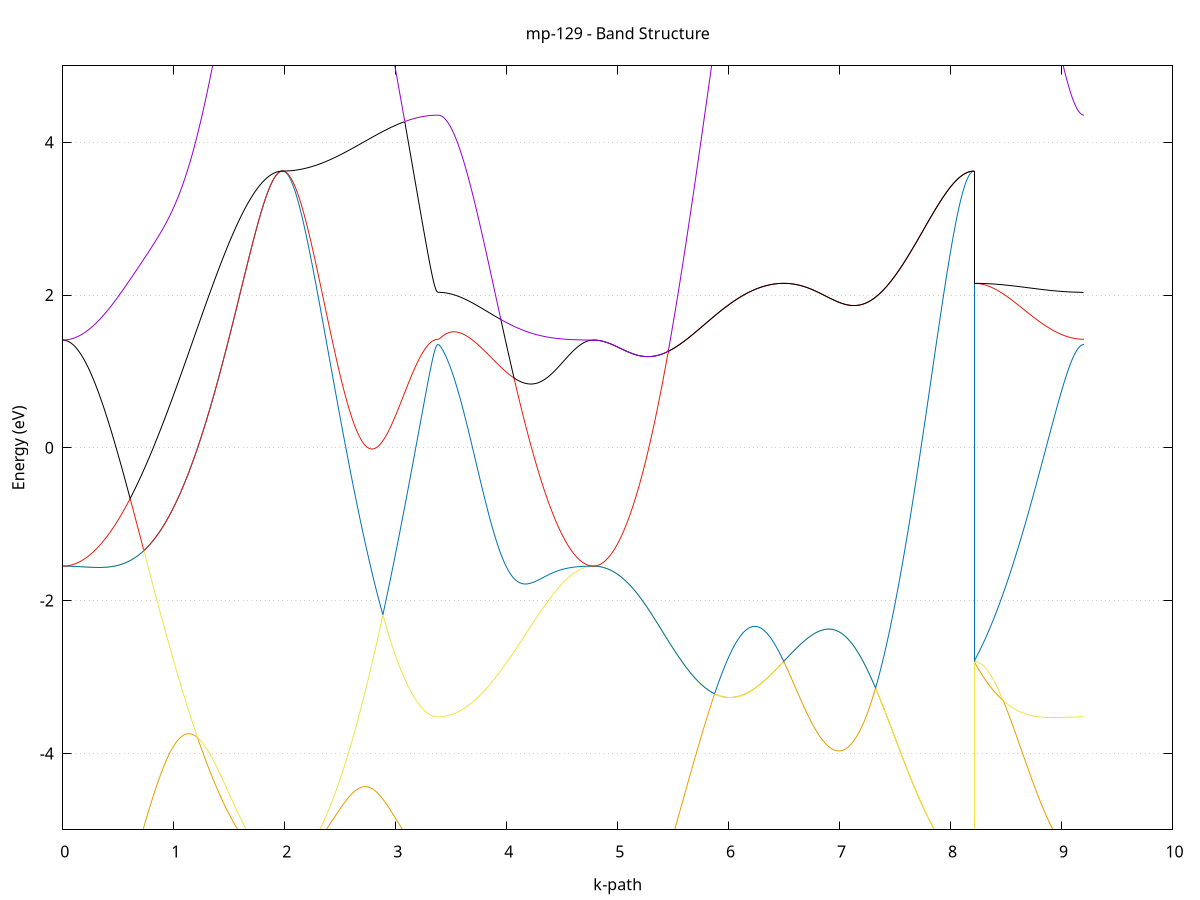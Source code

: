 set title 'mp-129 - Band Structure'
set xlabel 'k-path'
set ylabel 'Energy (eV)'
set grid y
set yrange [-5:5]
set terminal png size 800,600
set output 'mp-129_bands_gnuplot.png'
plot '-' using 1:2 with lines notitle, '-' using 1:2 with lines notitle, '-' using 1:2 with lines notitle, '-' using 1:2 with lines notitle, '-' using 1:2 with lines notitle, '-' using 1:2 with lines notitle, '-' using 1:2 with lines notitle, '-' using 1:2 with lines notitle, '-' using 1:2 with lines notitle, '-' using 1:2 with lines notitle, '-' using 1:2 with lines notitle, '-' using 1:2 with lines notitle, '-' using 1:2 with lines notitle, '-' using 1:2 with lines notitle, '-' using 1:2 with lines notitle, '-' using 1:2 with lines notitle
0.000000 -34.850852
0.009952 -34.851052
0.019905 -34.851352
0.029857 -34.851952
0.039810 -34.852852
0.049762 -34.853952
0.059715 -34.855352
0.069667 -34.856952
0.079620 -34.858752
0.089572 -34.860852
0.099525 -34.863152
0.109477 -34.865652
0.119430 -34.868452
0.129382 -34.871452
0.139335 -34.874752
0.149287 -34.878152
0.159240 -34.881852
0.169192 -34.885852
0.179145 -34.889952
0.189097 -34.894352
0.199050 -34.898952
0.209002 -34.903752
0.218954 -34.908752
0.228907 -34.913952
0.238859 -34.919352
0.248812 -34.924952
0.258764 -34.930752
0.268717 -34.936752
0.278669 -34.942852
0.288622 -34.949252
0.298574 -34.955752
0.308527 -34.962452
0.318479 -34.969352
0.328432 -34.976352
0.338384 -34.983552
0.348337 -34.990852
0.358289 -34.998352
0.368242 -35.006052
0.378194 -35.013752
0.388147 -35.021752
0.398099 -35.029752
0.408052 -35.037952
0.418004 -35.046152
0.427957 -35.054552
0.437909 -35.063052
0.447861 -35.071652
0.457814 -35.080352
0.467766 -35.089152
0.477719 -35.098052
0.487671 -35.106952
0.497624 -35.116052
0.507576 -35.125152
0.517529 -35.134252
0.527481 -35.143552
0.537434 -35.152852
0.547386 -35.162152
0.557339 -35.171552
0.567291 -35.180952
0.577244 -35.190352
0.587196 -35.199852
0.597149 -35.209352
0.607101 -35.218852
0.617054 -35.228352
0.627006 -35.237852
0.636959 -35.247452
0.646911 -35.256952
0.656864 -35.266452
0.666816 -35.275952
0.676768 -35.285452
0.686721 -35.294952
0.696673 -35.304352
0.706626 -35.313752
0.716578 -35.323152
0.726531 -35.332452
0.736483 -35.341752
0.746436 -35.351052
0.756388 -35.360252
0.766341 -35.369352
0.776293 -35.378452
0.786246 -35.387452
0.796198 -35.396352
0.806151 -35.405252
0.816103 -35.413952
0.826056 -35.422652
0.836008 -35.431352
0.845961 -35.439852
0.855913 -35.448352
0.865865 -35.456652
0.875818 -35.464952
0.885770 -35.473052
0.895723 -35.481152
0.905675 -35.489152
0.915628 -35.496952
0.925580 -35.504752
0.935533 -35.512352
0.945485 -35.519852
0.955438 -35.527252
0.965390 -35.534552
0.975343 -35.541752
0.985295 -35.548752
0.995248 -35.555752
1.005200 -35.562552
1.015153 -35.569252
1.025105 -35.575752
1.035058 -35.582252
1.045010 -35.588552
1.054963 -35.594652
1.064915 -35.600752
1.074868 -35.606652
1.084820 -35.612452
1.094772 -35.618052
1.104725 -35.623652
1.114677 -35.628952
1.124630 -35.634252
1.134582 -35.639352
1.144535 -35.644352
1.154487 -35.649252
1.164440 -35.653952
1.174392 -35.658552
1.184345 -35.663052
1.194297 -35.667352
1.204250 -35.671552
1.214202 -35.675652
1.224155 -35.679652
1.234107 -35.683452
1.244060 -35.687152
1.254012 -35.690652
1.263965 -35.694152
1.273917 -35.697452
1.283870 -35.700652
1.293822 -35.703752
1.303774 -35.706752
1.313727 -35.709552
1.323679 -35.712352
1.333632 -35.714952
1.343584 -35.717452
1.353537 -35.719852
1.363489 -35.722152
1.373442 -35.724352
1.383394 -35.726452
1.393347 -35.728452
1.403299 -35.730352
1.413252 -35.732152
1.423204 -35.733852
1.433157 -35.735452
1.443109 -35.736952
1.453062 -35.738352
1.463014 -35.739752
1.472967 -35.741052
1.482919 -35.742152
1.492872 -35.743252
1.502824 -35.744352
1.512777 -35.745252
1.522729 -35.746152
1.532681 -35.746952
1.542634 -35.747752
1.552586 -35.748452
1.562539 -35.749052
1.572491 -35.749652
1.582444 -35.750152
1.592396 -35.750652
1.602349 -35.751052
1.612301 -35.751452
1.622254 -35.751752
1.632206 -35.752052
1.642159 -35.752252
1.652111 -35.752552
1.662064 -35.752652
1.672016 -35.752852
1.681969 -35.752952
1.691921 -35.753052
1.701874 -35.753052
1.711826 -35.753152
1.721779 -35.753152
1.731731 -35.753152
1.741683 -35.753052
1.751636 -35.753052
1.761588 -35.753052
1.771541 -35.752952
1.781493 -35.752852
1.791446 -35.752752
1.801398 -35.752752
1.811351 -35.752652
1.821303 -35.752552
1.831256 -35.752452
1.841208 -35.752352
1.851161 -35.752252
1.861113 -35.752152
1.871066 -35.752052
1.881018 -35.751952
1.890971 -35.751852
1.900923 -35.751852
1.910876 -35.751752
1.920828 -35.751652
1.930781 -35.751652
1.940733 -35.751552
1.950685 -35.751552
1.960638 -35.751552
1.970590 -35.751552
1.980543 -35.751552
1.980543 -35.751552
1.990475 -35.751552
2.000408 -35.751752
2.010340 -35.751952
2.020272 -35.752352
2.030204 -35.752752
2.040137 -35.753352
2.050069 -35.754052
2.060001 -35.754752
2.069934 -35.755652
2.079866 -35.756652
2.089798 -35.757752
2.099731 -35.758852
2.109663 -35.760152
2.119595 -35.761552
2.129528 -35.762952
2.139460 -35.764552
2.149392 -35.766152
2.159324 -35.767952
2.169257 -35.769752
2.179189 -35.771752
2.189121 -35.773752
2.199054 -35.775852
2.208986 -35.778052
2.218918 -35.780352
2.228851 -35.782752
2.238783 -35.785252
2.248715 -35.787852
2.258648 -35.790452
2.268580 -35.793152
2.278512 -35.795952
2.288444 -35.798852
2.298377 -35.801852
2.308309 -35.804852
2.318241 -35.807952
2.328174 -35.811152
2.338106 -35.814352
2.348038 -35.817752
2.357971 -35.821052
2.367903 -35.824552
2.377835 -35.828052
2.387768 -35.831652
2.397700 -35.835252
2.407632 -35.838952
2.417564 -35.842752
2.427497 -35.846552
2.437429 -35.850452
2.447361 -35.854352
2.457294 -35.858252
2.467226 -35.862252
2.477158 -35.866352
2.487091 -35.870452
2.497023 -35.874552
2.506955 -35.878652
2.516888 -35.882952
2.526820 -35.887152
2.536752 -35.891452
2.546684 -35.895752
2.556617 -35.900052
2.566549 -35.904352
2.576481 -35.908752
2.586414 -35.913152
2.596346 -35.917552
2.606278 -35.921952
2.616211 -35.926352
2.626143 -35.930852
2.636075 -35.935252
2.646008 -35.939752
2.655940 -35.944252
2.665872 -35.948652
2.675804 -35.953152
2.685737 -35.957652
2.695669 -35.962052
2.705601 -35.966552
2.715534 -35.970952
2.725466 -35.975452
2.735398 -35.979852
2.745331 -35.984252
2.755263 -35.988652
2.765195 -35.993052
2.775128 -35.997352
2.785060 -36.001652
2.794992 -36.005952
2.804924 -36.010252
2.814857 -36.014452
2.824789 -36.018652
2.834721 -36.022852
2.844654 -36.027052
2.854586 -36.031152
2.864518 -36.035152
2.874451 -36.039152
2.884383 -36.043152
2.894315 -36.047052
2.904248 -36.050952
2.914180 -36.054752
2.924112 -36.058552
2.934044 -36.062352
2.943977 -36.065952
2.953909 -36.069552
2.963841 -36.073152
2.973774 -36.076652
2.983706 -36.080052
2.993638 -36.083452
3.003571 -36.086752
3.013503 -36.089952
3.023435 -36.093152
3.033367 -36.096252
3.043300 -36.099352
3.053232 -36.102252
3.063164 -36.105152
3.073097 -36.107952
3.083029 -36.110752
3.092961 -36.113352
3.102894 -36.115952
3.112826 -36.118452
3.122758 -36.120852
3.132691 -36.123252
3.142623 -36.125452
3.152555 -36.127652
3.162488 -36.129752
3.172420 -36.131752
3.182352 -36.133652
3.192284 -36.135452
3.202217 -36.137252
3.212149 -36.138852
3.222081 -36.140452
3.232014 -36.141852
3.241946 -36.143252
3.251878 -36.144552
3.261811 -36.145752
3.271743 -36.146852
3.281675 -36.147852
3.291608 -36.148752
3.301540 -36.149552
3.311472 -36.150252
3.321404 -36.150852
3.331337 -36.151452
3.341269 -36.151852
3.351201 -36.152152
3.361134 -36.152452
3.371066 -36.152552
3.380998 -36.152652
3.380998 -36.152652
3.390931 -36.152452
3.400863 -36.152052
3.410795 -36.151252
3.420728 -36.150252
3.430660 -36.148852
3.440592 -36.147252
3.450524 -36.145252
3.460457 -36.143052
3.470389 -36.140552
3.480321 -36.137652
3.490254 -36.134552
3.500186 -36.131152
3.510118 -36.127452
3.520051 -36.123452
3.529983 -36.119152
3.539915 -36.114552
3.549848 -36.109652
3.559780 -36.104552
3.569712 -36.099152
3.579644 -36.093452
3.589577 -36.087452
3.599509 -36.081252
3.609441 -36.074652
3.619374 -36.067852
3.629306 -36.060852
3.639238 -36.053552
3.649171 -36.045952
3.659103 -36.038052
3.669035 -36.029952
3.678967 -36.021652
3.688900 -36.013052
3.698832 -36.004252
3.708764 -35.995152
3.718697 -35.985852
3.728629 -35.976352
3.738561 -35.966552
3.748494 -35.956552
3.758426 -35.946352
3.768358 -35.935952
3.778291 -35.925252
3.788223 -35.914452
3.798155 -35.903352
3.808087 -35.892152
3.818020 -35.880752
3.827952 -35.869052
3.837884 -35.857252
3.847817 -35.845252
3.857749 -35.833152
3.867681 -35.820852
3.877614 -35.808352
3.887546 -35.795652
3.897478 -35.782952
3.907411 -35.769952
3.917343 -35.756952
3.927275 -35.743752
3.937207 -35.730352
3.947140 -35.716952
3.957072 -35.703352
3.967004 -35.689652
3.976937 -35.675952
3.986869 -35.662052
3.996801 -35.648052
4.006734 -35.634052
4.016666 -35.619952
4.026598 -35.605752
4.036531 -35.591452
4.046463 -35.577152
4.056395 -35.562852
4.066327 -35.548452
4.076260 -35.533952
4.086192 -35.519552
4.096124 -35.505052
4.106057 -35.490552
4.115989 -35.476052
4.125921 -35.461552
4.135854 -35.447052
4.145786 -35.432552
4.155718 -35.418052
4.165651 -35.403652
4.175583 -35.389252
4.185515 -35.374952
4.195447 -35.360652
4.205380 -35.346352
4.215312 -35.332152
4.225244 -35.318052
4.235177 -35.304052
4.245109 -35.290152
4.255041 -35.276352
4.264974 -35.262552
4.274906 -35.248952
4.284838 -35.235452
4.294771 -35.222052
4.304703 -35.208852
4.314635 -35.195752
4.324567 -35.182752
4.334500 -35.169952
4.344432 -35.157352
4.354364 -35.144852
4.364297 -35.132552
4.374229 -35.120452
4.384161 -35.108552
4.394094 -35.096852
4.404026 -35.085252
4.413958 -35.073952
4.423891 -35.062852
4.433823 -35.051952
4.443755 -35.041352
4.453687 -35.030952
4.463620 -35.020752
4.473552 -35.010852
4.483484 -35.001152
4.493417 -34.991752
4.503349 -34.982552
4.513281 -34.973652
4.523214 -34.965052
4.533146 -34.956752
4.543078 -34.948652
4.553011 -34.940952
4.562943 -34.933452
4.572875 -34.926252
4.582807 -34.919452
4.592740 -34.912852
4.602672 -34.906652
4.612604 -34.900652
4.622537 -34.895052
4.632469 -34.889752
4.642401 -34.884852
4.652334 -34.880152
4.662266 -34.875852
4.672198 -34.871952
4.682131 -34.868252
4.692063 -34.864952
4.701995 -34.862052
4.711927 -34.859452
4.721860 -34.857152
4.731792 -34.855252
4.741724 -34.853652
4.751657 -34.852452
4.761589 -34.851552
4.771521 -34.851052
4.781454 -34.850852
4.781454 -34.850852
4.791426 -34.851052
4.801398 -34.851652
4.811370 -34.852652
4.821342 -34.853952
4.831314 -34.855752
4.841286 -34.857852
4.851258 -34.860352
4.861230 -34.863252
4.871203 -34.866552
4.881175 -34.870152
4.891147 -34.874152
4.901119 -34.878552
4.911091 -34.883252
4.921063 -34.888352
4.931035 -34.893852
4.941007 -34.899652
4.950979 -34.905752
4.960951 -34.912252
4.970923 -34.919152
4.980896 -34.926252
4.990868 -34.933752
5.000840 -34.941552
5.010812 -34.949652
5.020784 -34.958152
5.030756 -34.966852
5.040728 -34.975852
5.050700 -34.985152
5.060672 -34.994652
5.070644 -35.004552
5.080616 -35.014652
5.090589 -35.024952
5.100561 -35.035552
5.110533 -35.046352
5.120505 -35.057452
5.130477 -35.068652
5.140449 -35.080152
5.150421 -35.091852
5.160393 -35.103752
5.170365 -35.115752
5.180337 -35.127952
5.190310 -35.140352
5.200282 -35.152852
5.210254 -35.165552
5.220226 -35.178352
5.230198 -35.191352
5.240170 -35.204352
5.250142 -35.217552
5.260114 -35.230752
5.270086 -35.244152
5.280058 -35.257552
5.290031 -35.271052
5.300003 -35.284552
5.309975 -35.298152
5.319947 -35.311752
5.329919 -35.325352
5.339891 -35.339052
5.349863 -35.352752
5.359835 -35.366352
5.369807 -35.380052
5.379779 -35.393652
5.389751 -35.407252
5.399724 -35.420852
5.409696 -35.434352
5.419668 -35.447852
5.429640 -35.461152
5.439612 -35.474452
5.449584 -35.487752
5.459556 -35.500852
5.469528 -35.513852
5.479500 -35.526752
5.489472 -35.539552
5.499444 -35.552252
5.509417 -35.564752
5.519389 -35.577152
5.529361 -35.589352
5.539333 -35.601452
5.549305 -35.613352
5.559277 -35.625052
5.569249 -35.636652
5.579221 -35.647952
5.589193 -35.659152
5.599165 -35.670052
5.609138 -35.680852
5.619110 -35.691352
5.629082 -35.701652
5.639054 -35.711752
5.649026 -35.721552
5.658998 -35.731152
5.668970 -35.740452
5.678942 -35.749552
5.688914 -35.758452
5.698886 -35.766952
5.708859 -35.775252
5.718831 -35.783352
5.728803 -35.791052
5.738775 -35.798552
5.748747 -35.805752
5.758719 -35.812652
5.768691 -35.819252
5.778663 -35.825552
5.788635 -35.831552
5.798607 -35.837252
5.808579 -35.842652
5.818552 -35.847752
5.828524 -35.852552
5.838496 -35.856952
5.848468 -35.861152
5.858440 -35.864952
5.868412 -35.868452
5.878384 -35.871652
5.888356 -35.874552
5.898328 -35.877052
5.908300 -35.879252
5.918273 -35.881152
5.928245 -35.882752
5.938217 -35.883952
5.948189 -35.884852
5.958161 -35.885452
5.968133 -35.885752
5.978105 -35.885652
5.988077 -35.885252
5.998049 -35.884552
6.008021 -35.883452
6.017994 -35.882152
6.027966 -35.880452
6.037938 -35.878452
6.047910 -35.876052
6.057882 -35.873452
6.067854 -35.870452
6.077826 -35.867252
6.087798 -35.863652
6.097770 -35.859752
6.107742 -35.855552
6.117714 -35.851152
6.127687 -35.846352
6.137659 -35.841252
6.147631 -35.835952
6.157603 -35.830252
6.167575 -35.824352
6.177547 -35.818152
6.187519 -35.811652
6.197491 -35.804952
6.207463 -35.797952
6.217435 -35.790652
6.227407 -35.783152
6.237380 -35.775452
6.247352 -35.767452
6.257324 -35.759252
6.267296 -35.750752
6.277268 -35.742052
6.287240 -35.733152
6.297212 -35.724052
6.307184 -35.714752
6.317156 -35.705252
6.327128 -35.695552
6.337101 -35.685652
6.347073 -35.675552
6.357045 -35.665352
6.367017 -35.654952
6.376989 -35.644352
6.386961 -35.633652
6.396933 -35.622852
6.406905 -35.611852
6.416877 -35.600752
6.426849 -35.589552
6.436822 -35.578252
6.446794 -35.566852
6.456766 -35.555352
6.466738 -35.543752
6.476710 -35.532052
6.486682 -35.520352
6.496654 -35.508552
6.496654 -35.508552
6.506626 -35.514452
6.516598 -35.520252
6.526570 -35.526052
6.536542 -35.531852
6.546515 -35.537652
6.556487 -35.543252
6.566459 -35.548952
6.576431 -35.554552
6.586403 -35.560052
6.596375 -35.565652
6.606347 -35.571052
6.616319 -35.576452
6.626291 -35.581852
6.636263 -35.587152
6.646236 -35.592352
6.656208 -35.597552
6.666180 -35.602752
6.676152 -35.607852
6.686124 -35.612852
6.696096 -35.617852
6.706068 -35.622752
6.716040 -35.627552
6.726012 -35.632352
6.735984 -35.637152
6.745957 -35.641752
6.755929 -35.646352
6.765901 -35.650952
6.775873 -35.655352
6.785845 -35.659752
6.795817 -35.664152
6.805789 -35.668352
6.815761 -35.672652
6.825733 -35.676752
6.835705 -35.680852
6.845677 -35.684752
6.855650 -35.688752
6.865622 -35.692552
6.875594 -35.696352
6.885566 -35.700052
6.895538 -35.703752
6.905510 -35.707252
6.915482 -35.710752
6.925454 -35.714152
6.935426 -35.717552
6.945398 -35.720852
6.955371 -35.723952
6.965343 -35.727152
6.975315 -35.730152
6.985287 -35.733152
6.995259 -35.736052
7.005231 -35.738852
7.015203 -35.741652
7.025175 -35.744252
7.035147 -35.746852
7.045119 -35.749452
7.055091 -35.751852
7.065064 -35.754252
7.075036 -35.756552
7.085008 -35.758752
7.094980 -35.760952
7.104952 -35.763052
7.114924 -35.765052
7.124896 -35.766952
7.134868 -35.768852
7.144840 -35.770652
7.154812 -35.772352
7.164785 -35.773952
7.174757 -35.775552
7.184729 -35.777052
7.194701 -35.778452
7.204673 -35.779852
7.214645 -35.781152
7.224617 -35.782452
7.234589 -35.783552
7.244561 -35.784652
7.254533 -35.785752
7.264505 -35.786652
7.274478 -35.787552
7.284450 -35.788452
7.294422 -35.789252
7.304394 -35.789952
7.314366 -35.790552
7.324338 -35.791152
7.334310 -35.791752
7.344282 -35.792252
7.354254 -35.792652
7.364226 -35.793052
7.374199 -35.793352
7.384171 -35.793652
7.394143 -35.793852
7.404115 -35.793952
7.414087 -35.794052
7.424059 -35.794152
7.434031 -35.794152
7.444003 -35.794152
7.453975 -35.794052
7.463947 -35.793952
7.473919 -35.793752
7.483892 -35.793552
7.493864 -35.793352
7.503836 -35.793052
7.513808 -35.792652
7.523780 -35.792352
7.533752 -35.791952
7.543724 -35.791552
7.553696 -35.791052
7.563668 -35.790552
7.573640 -35.790052
7.583613 -35.789452
7.593585 -35.788852
7.603557 -35.788252
7.613529 -35.787652
7.623501 -35.786952
7.633473 -35.786352
7.643445 -35.785652
7.653417 -35.784952
7.663389 -35.784152
7.673361 -35.783452
7.683334 -35.782652
7.693306 -35.781852
7.703278 -35.781052
7.713250 -35.780252
7.723222 -35.779452
7.733194 -35.778652
7.743166 -35.777852
7.753138 -35.777052
7.763110 -35.776152
7.773082 -35.775352
7.783054 -35.774452
7.793027 -35.773652
7.802999 -35.772852
7.812971 -35.771952
7.822943 -35.771152
7.832915 -35.770252
7.842887 -35.769452
7.852859 -35.768652
7.862831 -35.767852
7.872803 -35.767052
7.882775 -35.766252
7.892748 -35.765452
7.902720 -35.764752
7.912692 -35.763952
7.922664 -35.763252
7.932636 -35.762452
7.942608 -35.761752
7.952580 -35.761052
7.962552 -35.760452
7.972524 -35.759752
7.982496 -35.759152
7.992468 -35.758552
8.002441 -35.757952
8.012413 -35.757352
8.022385 -35.756752
8.032357 -35.756252
8.042329 -35.755752
8.052301 -35.755352
8.062273 -35.754852
8.072245 -35.754452
8.082217 -35.754052
8.092189 -35.753652
8.102162 -35.753352
8.112134 -35.753052
8.122106 -35.752752
8.132078 -35.752452
8.142050 -35.752252
8.152022 -35.752052
8.161994 -35.751852
8.171966 -35.751752
8.181938 -35.751652
8.191910 -35.751552
8.201882 -35.751552
8.211855 -35.751552
8.211855 -35.508552
8.221757 -35.518652
8.231660 -35.528852
8.241563 -35.539052
8.251465 -35.549152
8.261368 -35.559252
8.271271 -35.569352
8.281174 -35.579452
8.291076 -35.589552
8.300979 -35.599652
8.310882 -35.609652
8.320784 -35.619652
8.330687 -35.629652
8.340590 -35.639652
8.350493 -35.649552
8.360395 -35.659452
8.370298 -35.669252
8.380201 -35.679052
8.390103 -35.688852
8.400006 -35.698552
8.409909 -35.708252
8.419812 -35.717852
8.429714 -35.727452
8.439617 -35.736952
8.449520 -35.746352
8.459422 -35.755752
8.469325 -35.765052
8.479228 -35.774352
8.489131 -35.783552
8.499033 -35.792652
8.508936 -35.801752
8.518839 -35.810752
8.528741 -35.819652
8.538644 -35.828452
8.548547 -35.837252
8.558450 -35.845852
8.568352 -35.854452
8.578255 -35.862952
8.588158 -35.871352
8.598060 -35.879652
8.607963 -35.887952
8.617866 -35.896052
8.627769 -35.904052
8.637671 -35.912052
8.647574 -35.919852
8.657477 -35.927552
8.667379 -35.935252
8.677282 -35.942752
8.687185 -35.950152
8.697088 -35.957452
8.706990 -35.964652
8.716893 -35.971752
8.726796 -35.978752
8.736698 -35.985552
8.746601 -35.992352
8.756504 -35.998952
8.766407 -36.005452
8.776309 -36.011752
8.786212 -36.018052
8.796115 -36.024152
8.806017 -36.030152
8.815920 -36.036052
8.825823 -36.041752
8.835726 -36.047352
8.845628 -36.052852
8.855531 -36.058152
8.865434 -36.063352
8.875336 -36.068452
8.885239 -36.073352
8.895142 -36.078152
8.905045 -36.082752
8.914947 -36.087252
8.924850 -36.091652
8.934753 -36.095852
8.944655 -36.099952
8.954558 -36.103852
8.964461 -36.107652
8.974364 -36.111252
8.984266 -36.114752
8.994169 -36.118052
9.004072 -36.121252
9.013974 -36.124352
9.023877 -36.127152
9.033780 -36.129952
9.043683 -36.132452
9.053585 -36.134952
9.063488 -36.137152
9.073391 -36.139352
9.083293 -36.141252
9.093196 -36.143052
9.103099 -36.144752
9.113002 -36.146252
9.122904 -36.147552
9.132807 -36.148752
9.142710 -36.149752
9.152612 -36.150652
9.162515 -36.151352
9.172418 -36.151952
9.182321 -36.152352
9.192223 -36.152552
9.202126 -36.152652
e
0.000000 -34.850852
0.009952 -34.850952
0.019905 -34.851152
0.029857 -34.851352
0.039810 -34.851752
0.049762 -34.852252
0.059715 -34.852852
0.069667 -34.853552
0.079620 -34.854352
0.089572 -34.855252
0.099525 -34.856252
0.109477 -34.857352
0.119430 -34.858652
0.129382 -34.859952
0.139335 -34.861352
0.149287 -34.862952
0.159240 -34.864552
0.169192 -34.866352
0.179145 -34.868252
0.189097 -34.870152
0.199050 -34.872252
0.209002 -34.874452
0.218954 -34.876652
0.228907 -34.879052
0.238859 -34.881552
0.248812 -34.884152
0.258764 -34.886852
0.268717 -34.889552
0.278669 -34.892452
0.288622 -34.895452
0.298574 -34.898552
0.308527 -34.901652
0.318479 -34.904952
0.328432 -34.908352
0.338384 -34.911752
0.348337 -34.915352
0.358289 -34.918952
0.368242 -34.922752
0.378194 -34.926552
0.388147 -34.930552
0.398099 -34.934552
0.408052 -34.938652
0.418004 -34.942852
0.427957 -34.947152
0.437909 -34.951452
0.447861 -34.955952
0.457814 -34.960452
0.467766 -34.965052
0.477719 -34.969852
0.487671 -34.974552
0.497624 -34.979452
0.507576 -34.984452
0.517529 -34.989452
0.527481 -34.994552
0.537434 -34.999752
0.547386 -35.004952
0.557339 -35.010352
0.567291 -35.015752
0.577244 -35.021152
0.587196 -35.026752
0.597149 -35.032352
0.607101 -35.038052
0.617054 -35.043752
0.627006 -35.049552
0.636959 -35.055452
0.646911 -35.061352
0.656864 -35.067352
0.666816 -35.073452
0.676768 -35.079552
0.686721 -35.085752
0.696673 -35.091952
0.706626 -35.098252
0.716578 -35.104552
0.726531 -35.110952
0.736483 -35.117352
0.746436 -35.123852
0.756388 -35.130352
0.766341 -35.136952
0.776293 -35.143552
0.786246 -35.150252
0.796198 -35.156952
0.806151 -35.163652
0.816103 -35.170352
0.826056 -35.177152
0.836008 -35.184052
0.845961 -35.190852
0.855913 -35.197752
0.865865 -35.204752
0.875818 -35.211652
0.885770 -35.218652
0.895723 -35.225652
0.905675 -35.232652
0.915628 -35.239652
0.925580 -35.246752
0.935533 -35.253752
0.945485 -35.260852
0.955438 -35.267952
0.965390 -35.275052
0.975343 -35.282152
0.985295 -35.289352
0.995248 -35.296452
1.005200 -35.303552
1.015153 -35.310652
1.025105 -35.317852
1.035058 -35.324952
1.045010 -35.332052
1.054963 -35.339152
1.064915 -35.346352
1.074868 -35.353452
1.084820 -35.360452
1.094772 -35.367552
1.104725 -35.374652
1.114677 -35.381652
1.124630 -35.388752
1.134582 -35.395752
1.144535 -35.402652
1.154487 -35.409652
1.164440 -35.416552
1.174392 -35.423452
1.184345 -35.430352
1.194297 -35.437252
1.204250 -35.444052
1.214202 -35.450852
1.224155 -35.457552
1.234107 -35.464252
1.244060 -35.470952
1.254012 -35.477552
1.263965 -35.484152
1.273917 -35.490652
1.283870 -35.497152
1.293822 -35.503552
1.303774 -35.509952
1.313727 -35.516352
1.323679 -35.522552
1.333632 -35.528852
1.343584 -35.534952
1.353537 -35.541052
1.363489 -35.547152
1.373442 -35.553152
1.383394 -35.559052
1.393347 -35.564952
1.403299 -35.570752
1.413252 -35.576452
1.423204 -35.582152
1.433157 -35.587652
1.443109 -35.593252
1.453062 -35.598652
1.463014 -35.604052
1.472967 -35.609352
1.482919 -35.614552
1.492872 -35.619652
1.502824 -35.624752
1.512777 -35.629652
1.522729 -35.634552
1.532681 -35.639352
1.542634 -35.644052
1.552586 -35.648752
1.562539 -35.653252
1.572491 -35.657752
1.582444 -35.662052
1.592396 -35.666352
1.602349 -35.670552
1.612301 -35.674552
1.622254 -35.678552
1.632206 -35.682452
1.642159 -35.686252
1.652111 -35.689952
1.662064 -35.693552
1.672016 -35.697052
1.681969 -35.700452
1.691921 -35.703652
1.701874 -35.706852
1.711826 -35.709952
1.721779 -35.712952
1.731731 -35.715852
1.741683 -35.718552
1.751636 -35.721252
1.761588 -35.723752
1.771541 -35.726252
1.781493 -35.728552
1.791446 -35.730752
1.801398 -35.732852
1.811351 -35.734852
1.821303 -35.736752
1.831256 -35.738552
1.841208 -35.740252
1.851161 -35.741752
1.861113 -35.743152
1.871066 -35.744552
1.881018 -35.745752
1.890971 -35.746852
1.900923 -35.747852
1.910876 -35.748652
1.920828 -35.749452
1.930781 -35.750052
1.940733 -35.750552
1.950685 -35.750952
1.960638 -35.751252
1.970590 -35.751452
1.980543 -35.751552
1.980543 -35.751552
1.990475 -35.751452
2.000408 -35.751252
2.010340 -35.750952
2.020272 -35.750552
2.030204 -35.750052
2.040137 -35.749452
2.050069 -35.748652
2.060001 -35.747852
2.069934 -35.746852
2.079866 -35.745752
2.089798 -35.744552
2.099731 -35.743252
2.109663 -35.741852
2.119595 -35.740252
2.129528 -35.738652
2.139460 -35.736852
2.149392 -35.735052
2.159324 -35.733052
2.169257 -35.730952
2.179189 -35.728752
2.189121 -35.726452
2.199054 -35.724052
2.208986 -35.721552
2.218918 -35.718952
2.228851 -35.716252
2.238783 -35.713452
2.248715 -35.710552
2.258648 -35.707552
2.268580 -35.704452
2.278512 -35.701252
2.288444 -35.698052
2.298377 -35.694652
2.308309 -35.691152
2.318241 -35.687652
2.328174 -35.683952
2.338106 -35.680252
2.348038 -35.676452
2.357971 -35.672552
2.367903 -35.668552
2.377835 -35.664552
2.387768 -35.660452
2.397700 -35.656252
2.407632 -35.651952
2.417564 -35.647552
2.427497 -35.643152
2.437429 -35.638752
2.447361 -35.634152
2.457294 -35.629552
2.467226 -35.624852
2.477158 -35.620152
2.487091 -35.615352
2.497023 -35.610552
2.506955 -35.605652
2.516888 -35.600752
2.526820 -35.595752
2.536752 -35.590752
2.546684 -35.585652
2.556617 -35.580552
2.566549 -35.575452
2.576481 -35.570252
2.586414 -35.565052
2.596346 -35.559852
2.606278 -35.554552
2.616211 -35.549252
2.626143 -35.543952
2.636075 -35.538652
2.646008 -35.533352
2.655940 -35.527952
2.665872 -35.522552
2.675804 -35.517152
2.685737 -35.511852
2.695669 -35.506452
2.705601 -35.501052
2.715534 -35.495652
2.725466 -35.490252
2.735398 -35.484852
2.745331 -35.479552
2.755263 -35.474152
2.765195 -35.468852
2.775128 -35.463552
2.785060 -35.458252
2.794992 -35.452952
2.804924 -35.447652
2.814857 -35.442452
2.824789 -35.437252
2.834721 -35.432152
2.844654 -35.427052
2.854586 -35.421952
2.864518 -35.416852
2.874451 -35.411952
2.884383 -35.406952
2.894315 -35.402052
2.904248 -35.397252
2.914180 -35.392452
2.924112 -35.387752
2.934044 -35.383052
2.943977 -35.378452
2.953909 -35.373852
2.963841 -35.369452
2.973774 -35.365052
2.983706 -35.360652
2.993638 -35.356452
3.003571 -35.352252
3.013503 -35.348152
3.023435 -35.344052
3.033367 -35.340152
3.043300 -35.336352
3.053232 -35.332552
3.063164 -35.328852
3.073097 -35.325252
3.083029 -35.321752
3.092961 -35.318352
3.102894 -35.315052
3.112826 -35.311852
3.122758 -35.308752
3.132691 -35.305752
3.142623 -35.302852
3.152555 -35.300052
3.162488 -35.297452
3.172420 -35.294852
3.182352 -35.292352
3.192284 -35.290052
3.202217 -35.287752
3.212149 -35.285652
3.222081 -35.283652
3.232014 -35.281752
3.241946 -35.279952
3.251878 -35.278252
3.261811 -35.276752
3.271743 -35.275352
3.281675 -35.274052
3.291608 -35.272852
3.301540 -35.271852
3.311472 -35.270852
3.321404 -35.270052
3.331337 -35.269352
3.341269 -35.268852
3.351201 -35.268352
3.361134 -35.268052
3.371066 -35.267852
3.380998 -35.267852
3.380998 -35.267852
3.390931 -35.267752
3.400863 -35.267652
3.410795 -35.267352
3.420728 -35.267052
3.430660 -35.266552
3.440592 -35.266052
3.450524 -35.265352
3.460457 -35.264652
3.470389 -35.263752
3.480321 -35.262852
3.490254 -35.261752
3.500186 -35.260652
3.510118 -35.259452
3.520051 -35.258052
3.529983 -35.256652
3.539915 -35.255152
3.549848 -35.253552
3.559780 -35.251852
3.569712 -35.249952
3.579644 -35.248052
3.589577 -35.246152
3.599509 -35.244052
3.609441 -35.241852
3.619374 -35.239652
3.629306 -35.237252
3.639238 -35.234852
3.649171 -35.232352
3.659103 -35.229752
3.669035 -35.227052
3.678967 -35.224252
3.688900 -35.221452
3.698832 -35.218552
3.708764 -35.215552
3.718697 -35.212452
3.728629 -35.209252
3.738561 -35.206052
3.748494 -35.202752
3.758426 -35.199452
3.768358 -35.195952
3.778291 -35.192452
3.788223 -35.188852
3.798155 -35.185252
3.808087 -35.181552
3.818020 -35.177852
3.827952 -35.173952
3.837884 -35.170152
3.847817 -35.166152
3.857749 -35.162252
3.867681 -35.158152
3.877614 -35.154052
3.887546 -35.149952
3.897478 -35.145752
3.907411 -35.141552
3.917343 -35.137352
3.927275 -35.133052
3.937207 -35.128652
3.947140 -35.124352
3.957072 -35.119852
3.967004 -35.115452
3.976937 -35.110952
3.986869 -35.106552
3.996801 -35.101952
4.006734 -35.097452
4.016666 -35.092852
4.026598 -35.088252
4.036531 -35.083752
4.046463 -35.079052
4.056395 -35.074452
4.066327 -35.069852
4.076260 -35.065252
4.086192 -35.060552
4.096124 -35.055952
4.106057 -35.051252
4.115989 -35.046652
4.125921 -35.041952
4.135854 -35.037352
4.145786 -35.032752
4.155718 -35.028152
4.165651 -35.023552
4.175583 -35.018952
4.185515 -35.014352
4.195447 -35.009852
4.205380 -35.005352
4.215312 -35.000852
4.225244 -34.996352
4.235177 -34.991952
4.245109 -34.987552
4.255041 -34.983152
4.264974 -34.978852
4.274906 -34.974552
4.284838 -34.970252
4.294771 -34.966052
4.304703 -34.961952
4.314635 -34.957852
4.324567 -34.953752
4.334500 -34.949752
4.344432 -34.945752
4.354364 -34.941852
4.364297 -34.938052
4.374229 -34.934252
4.384161 -34.930552
4.394094 -34.926852
4.404026 -34.923252
4.413958 -34.919752
4.423891 -34.916252
4.433823 -34.912952
4.443755 -34.909652
4.453687 -34.906352
4.463620 -34.903252
4.473552 -34.900152
4.483484 -34.897152
4.493417 -34.894252
4.503349 -34.891352
4.513281 -34.888652
4.523214 -34.885952
4.533146 -34.883452
4.543078 -34.880952
4.553011 -34.878552
4.562943 -34.876252
4.572875 -34.874052
4.582807 -34.871952
4.592740 -34.869952
4.602672 -34.867952
4.612604 -34.866152
4.622537 -34.864452
4.632469 -34.862852
4.642401 -34.861252
4.652334 -34.859852
4.662266 -34.858552
4.672198 -34.857352
4.682131 -34.856252
4.692063 -34.855252
4.701995 -34.854352
4.711927 -34.853552
4.721860 -34.852852
4.731792 -34.852252
4.741724 -34.851752
4.751657 -34.851352
4.761589 -34.851152
4.771521 -34.850952
4.781454 -34.850852
4.781454 -34.850852
4.791426 -34.850952
4.801398 -34.850952
4.811370 -34.851052
4.821342 -34.851152
4.831314 -34.851352
4.841286 -34.851552
4.851258 -34.851852
4.861230 -34.852052
4.871203 -34.852452
4.881175 -34.852752
4.891147 -34.853152
4.901119 -34.853652
4.911091 -34.854052
4.921063 -34.854552
4.931035 -34.855152
4.941007 -34.855752
4.950979 -34.856352
4.960951 -34.857052
4.970923 -34.857752
4.980896 -34.858452
4.990868 -34.859252
5.000840 -34.860152
5.010812 -34.860952
5.020784 -34.861952
5.030756 -34.862852
5.040728 -34.863852
5.050700 -34.864852
5.060672 -34.865952
5.070644 -34.867052
5.080616 -34.868252
5.090589 -34.869452
5.100561 -34.870752
5.110533 -34.872052
5.120505 -34.873352
5.130477 -34.874752
5.140449 -34.876252
5.150421 -34.877652
5.160393 -34.879252
5.170365 -34.880752
5.180337 -34.882452
5.190310 -34.884052
5.200282 -34.885852
5.210254 -34.887552
5.220226 -34.889352
5.230198 -34.891252
5.240170 -34.893152
5.250142 -34.895152
5.260114 -34.897152
5.270086 -34.899252
5.280058 -34.901352
5.290031 -34.903452
5.300003 -34.905752
5.309975 -34.907952
5.319947 -34.910352
5.329919 -34.912652
5.339891 -34.915152
5.349863 -34.917652
5.359835 -34.920152
5.369807 -34.922752
5.379779 -34.925352
5.389751 -34.928052
5.399724 -34.930852
5.409696 -34.933652
5.419668 -34.936552
5.429640 -34.939452
5.439612 -34.942452
5.449584 -34.945452
5.459556 -34.948552
5.469528 -34.951752
5.479500 -34.954952
5.489472 -34.958252
5.499444 -34.961552
5.509417 -34.964952
5.519389 -34.968352
5.529361 -34.971852
5.539333 -34.975452
5.549305 -34.979052
5.559277 -34.982752
5.569249 -34.986452
5.579221 -34.990252
5.589193 -34.994152
5.599165 -34.998052
5.609138 -35.001952
5.619110 -35.006052
5.629082 -35.010152
5.639054 -35.014252
5.649026 -35.018452
5.658998 -35.022652
5.668970 -35.027052
5.678942 -35.031352
5.688914 -35.035852
5.698886 -35.040252
5.708859 -35.044852
5.718831 -35.049452
5.728803 -35.054052
5.738775 -35.058752
5.748747 -35.063552
5.758719 -35.068352
5.768691 -35.073152
5.778663 -35.078152
5.788635 -35.083052
5.798607 -35.088152
5.808579 -35.093152
5.818552 -35.098352
5.828524 -35.103452
5.838496 -35.108752
5.848468 -35.113952
5.858440 -35.119252
5.868412 -35.124652
5.878384 -35.130052
5.888356 -35.135552
5.898328 -35.141052
5.908300 -35.146552
5.918273 -35.152152
5.928245 -35.157752
5.938217 -35.163452
5.948189 -35.169152
5.958161 -35.174952
5.968133 -35.180652
5.978105 -35.186552
5.988077 -35.192352
5.998049 -35.198252
6.008021 -35.204152
6.017994 -35.210152
6.027966 -35.216152
6.037938 -35.222152
6.047910 -35.228252
6.057882 -35.234252
6.067854 -35.240452
6.077826 -35.246552
6.087798 -35.252652
6.097770 -35.258852
6.107742 -35.265052
6.117714 -35.271252
6.127687 -35.277552
6.137659 -35.283752
6.147631 -35.290052
6.157603 -35.296352
6.167575 -35.302652
6.177547 -35.308952
6.187519 -35.315252
6.197491 -35.321552
6.207463 -35.327952
6.217435 -35.334252
6.227407 -35.340652
6.237380 -35.346952
6.247352 -35.353352
6.257324 -35.359652
6.267296 -35.366052
6.277268 -35.372352
6.287240 -35.378752
6.297212 -35.385052
6.307184 -35.391452
6.317156 -35.397752
6.327128 -35.404052
6.337101 -35.410352
6.347073 -35.416652
6.357045 -35.422952
6.367017 -35.429252
6.376989 -35.435452
6.386961 -35.441652
6.396933 -35.447852
6.406905 -35.454052
6.416877 -35.460252
6.426849 -35.466352
6.436822 -35.472452
6.446794 -35.478552
6.456766 -35.484652
6.466738 -35.490652
6.476710 -35.496652
6.486682 -35.502652
6.496654 -35.508552
6.496654 -35.508552
6.506626 -35.514452
6.516598 -35.520252
6.526570 -35.526052
6.536542 -35.531852
6.546515 -35.537652
6.556487 -35.543252
6.566459 -35.548952
6.576431 -35.554552
6.586403 -35.560052
6.596375 -35.565652
6.606347 -35.571052
6.616319 -35.576452
6.626291 -35.581852
6.636263 -35.587152
6.646236 -35.592352
6.656208 -35.597552
6.666180 -35.602752
6.676152 -35.607852
6.686124 -35.612852
6.696096 -35.617852
6.706068 -35.622752
6.716040 -35.627552
6.726012 -35.632352
6.735984 -35.637152
6.745957 -35.641752
6.755929 -35.646352
6.765901 -35.650952
6.775873 -35.655352
6.785845 -35.659752
6.795817 -35.664152
6.805789 -35.668352
6.815761 -35.672652
6.825733 -35.676752
6.835705 -35.680852
6.845677 -35.684752
6.855650 -35.688752
6.865622 -35.692552
6.875594 -35.696352
6.885566 -35.700052
6.895538 -35.703752
6.905510 -35.707252
6.915482 -35.710752
6.925454 -35.714152
6.935426 -35.717552
6.945398 -35.720852
6.955371 -35.723952
6.965343 -35.727152
6.975315 -35.730152
6.985287 -35.733152
6.995259 -35.736052
7.005231 -35.738852
7.015203 -35.741652
7.025175 -35.744252
7.035147 -35.746852
7.045119 -35.749452
7.055091 -35.751852
7.065064 -35.754252
7.075036 -35.756552
7.085008 -35.758752
7.094980 -35.760952
7.104952 -35.763052
7.114924 -35.765052
7.124896 -35.766952
7.134868 -35.768852
7.144840 -35.770652
7.154812 -35.772352
7.164785 -35.773952
7.174757 -35.775552
7.184729 -35.777052
7.194701 -35.778452
7.204673 -35.779852
7.214645 -35.781152
7.224617 -35.782452
7.234589 -35.783552
7.244561 -35.784652
7.254533 -35.785752
7.264505 -35.786652
7.274478 -35.787552
7.284450 -35.788452
7.294422 -35.789252
7.304394 -35.789952
7.314366 -35.790552
7.324338 -35.791152
7.334310 -35.791752
7.344282 -35.792252
7.354254 -35.792652
7.364226 -35.793052
7.374199 -35.793352
7.384171 -35.793652
7.394143 -35.793852
7.404115 -35.793952
7.414087 -35.794052
7.424059 -35.794152
7.434031 -35.794152
7.444003 -35.794152
7.453975 -35.794052
7.463947 -35.793952
7.473919 -35.793752
7.483892 -35.793552
7.493864 -35.793352
7.503836 -35.793052
7.513808 -35.792652
7.523780 -35.792352
7.533752 -35.791952
7.543724 -35.791552
7.553696 -35.791052
7.563668 -35.790552
7.573640 -35.790052
7.583613 -35.789452
7.593585 -35.788852
7.603557 -35.788252
7.613529 -35.787652
7.623501 -35.786952
7.633473 -35.786352
7.643445 -35.785652
7.653417 -35.784952
7.663389 -35.784152
7.673361 -35.783452
7.683334 -35.782652
7.693306 -35.781852
7.703278 -35.781052
7.713250 -35.780252
7.723222 -35.779452
7.733194 -35.778652
7.743166 -35.777852
7.753138 -35.777052
7.763110 -35.776152
7.773082 -35.775352
7.783054 -35.774452
7.793027 -35.773652
7.802999 -35.772852
7.812971 -35.771952
7.822943 -35.771152
7.832915 -35.770252
7.842887 -35.769452
7.852859 -35.768652
7.862831 -35.767852
7.872803 -35.767052
7.882775 -35.766252
7.892748 -35.765452
7.902720 -35.764752
7.912692 -35.763952
7.922664 -35.763252
7.932636 -35.762452
7.942608 -35.761752
7.952580 -35.761052
7.962552 -35.760452
7.972524 -35.759752
7.982496 -35.759152
7.992468 -35.758552
8.002441 -35.757952
8.012413 -35.757352
8.022385 -35.756752
8.032357 -35.756252
8.042329 -35.755752
8.052301 -35.755352
8.062273 -35.754852
8.072245 -35.754452
8.082217 -35.754052
8.092189 -35.753652
8.102162 -35.753352
8.112134 -35.753052
8.122106 -35.752752
8.132078 -35.752452
8.142050 -35.752252
8.152022 -35.752052
8.161994 -35.751852
8.171966 -35.751752
8.181938 -35.751652
8.191910 -35.751552
8.201882 -35.751552
8.211855 -35.751552
8.211855 -35.508552
8.221757 -35.508452
8.231660 -35.508252
8.241563 -35.507952
8.251465 -35.507552
8.261368 -35.507052
8.271271 -35.506452
8.281174 -35.505652
8.291076 -35.504852
8.300979 -35.503852
8.310882 -35.502752
8.320784 -35.501552
8.330687 -35.500252
8.340590 -35.498852
8.350493 -35.497252
8.360395 -35.495652
8.370298 -35.493952
8.380201 -35.492052
8.390103 -35.490152
8.400006 -35.488052
8.409909 -35.485952
8.419812 -35.483752
8.429714 -35.481352
8.439617 -35.478952
8.449520 -35.476452
8.459422 -35.473852
8.469325 -35.471152
8.479228 -35.468452
8.489131 -35.465552
8.499033 -35.462652
8.508936 -35.459652
8.518839 -35.456652
8.528741 -35.453452
8.538644 -35.450352
8.548547 -35.447052
8.558450 -35.443752
8.568352 -35.440352
8.578255 -35.436952
8.588158 -35.433452
8.598060 -35.429952
8.607963 -35.426452
8.617866 -35.422852
8.627769 -35.419152
8.637671 -35.415552
8.647574 -35.411852
8.657477 -35.408152
8.667379 -35.404452
8.677282 -35.400652
8.687185 -35.396852
8.697088 -35.393152
8.706990 -35.389352
8.716893 -35.385552
8.726796 -35.381752
8.736698 -35.378052
8.746601 -35.374252
8.756504 -35.370452
8.766407 -35.366752
8.776309 -35.363052
8.786212 -35.359352
8.796115 -35.355652
8.806017 -35.352052
8.815920 -35.348452
8.825823 -35.344852
8.835726 -35.341352
8.845628 -35.337852
8.855531 -35.334452
8.865434 -35.331052
8.875336 -35.327752
8.885239 -35.324552
8.895142 -35.321352
8.905045 -35.318252
8.914947 -35.315152
8.924850 -35.312152
8.934753 -35.309252
8.944655 -35.306452
8.954558 -35.303652
8.964461 -35.300952
8.974364 -35.298452
8.984266 -35.295952
8.994169 -35.293552
9.004072 -35.291252
9.013974 -35.289052
9.023877 -35.286852
9.033780 -35.284852
9.043683 -35.282952
9.053585 -35.281152
9.063488 -35.279452
9.073391 -35.277952
9.083293 -35.276452
9.093196 -35.275052
9.103099 -35.273852
9.113002 -35.272652
9.122904 -35.271652
9.132807 -35.270752
9.142710 -35.269952
9.152612 -35.269352
9.162515 -35.268752
9.172418 -35.268352
9.182321 -35.268052
9.192223 -35.267852
9.202126 -35.267852
e
0.000000 -34.850852
0.009952 -34.850952
0.019905 -34.851152
0.029857 -34.851352
0.039810 -34.851752
0.049762 -34.852252
0.059715 -34.852852
0.069667 -34.853552
0.079620 -34.854352
0.089572 -34.855252
0.099525 -34.856252
0.109477 -34.857352
0.119430 -34.858652
0.129382 -34.859952
0.139335 -34.861352
0.149287 -34.862952
0.159240 -34.864552
0.169192 -34.866352
0.179145 -34.868252
0.189097 -34.870152
0.199050 -34.872252
0.209002 -34.874452
0.218954 -34.876652
0.228907 -34.879052
0.238859 -34.881552
0.248812 -34.884152
0.258764 -34.886852
0.268717 -34.889552
0.278669 -34.892452
0.288622 -34.895452
0.298574 -34.898552
0.308527 -34.901652
0.318479 -34.904952
0.328432 -34.908352
0.338384 -34.911752
0.348337 -34.915352
0.358289 -34.918952
0.368242 -34.922752
0.378194 -34.926552
0.388147 -34.930552
0.398099 -34.934552
0.408052 -34.938652
0.418004 -34.942852
0.427957 -34.947152
0.437909 -34.951452
0.447861 -34.955952
0.457814 -34.960452
0.467766 -34.965052
0.477719 -34.969852
0.487671 -34.974552
0.497624 -34.979452
0.507576 -34.984452
0.517529 -34.989452
0.527481 -34.994552
0.537434 -34.999752
0.547386 -35.004952
0.557339 -35.010352
0.567291 -35.015752
0.577244 -35.021152
0.587196 -35.026752
0.597149 -35.032352
0.607101 -35.038052
0.617054 -35.043752
0.627006 -35.049552
0.636959 -35.055452
0.646911 -35.061352
0.656864 -35.067352
0.666816 -35.073452
0.676768 -35.079552
0.686721 -35.085752
0.696673 -35.091952
0.706626 -35.098252
0.716578 -35.104552
0.726531 -35.110952
0.736483 -35.117352
0.746436 -35.123852
0.756388 -35.130352
0.766341 -35.136952
0.776293 -35.143552
0.786246 -35.150252
0.796198 -35.156952
0.806151 -35.163652
0.816103 -35.170352
0.826056 -35.177152
0.836008 -35.184052
0.845961 -35.190852
0.855913 -35.197752
0.865865 -35.204752
0.875818 -35.211652
0.885770 -35.218652
0.895723 -35.225652
0.905675 -35.232652
0.915628 -35.239652
0.925580 -35.246752
0.935533 -35.253752
0.945485 -35.260852
0.955438 -35.267952
0.965390 -35.275052
0.975343 -35.282152
0.985295 -35.289352
0.995248 -35.296452
1.005200 -35.303552
1.015153 -35.310652
1.025105 -35.317852
1.035058 -35.324952
1.045010 -35.332052
1.054963 -35.339152
1.064915 -35.346352
1.074868 -35.353452
1.084820 -35.360452
1.094772 -35.367552
1.104725 -35.374652
1.114677 -35.381652
1.124630 -35.388752
1.134582 -35.395752
1.144535 -35.402652
1.154487 -35.409652
1.164440 -35.416552
1.174392 -35.423452
1.184345 -35.430352
1.194297 -35.437252
1.204250 -35.444052
1.214202 -35.450852
1.224155 -35.457552
1.234107 -35.464252
1.244060 -35.470952
1.254012 -35.477552
1.263965 -35.484152
1.273917 -35.490652
1.283870 -35.497152
1.293822 -35.503552
1.303774 -35.509952
1.313727 -35.516352
1.323679 -35.522552
1.333632 -35.528852
1.343584 -35.534952
1.353537 -35.541052
1.363489 -35.547152
1.373442 -35.553152
1.383394 -35.559052
1.393347 -35.564952
1.403299 -35.570752
1.413252 -35.576452
1.423204 -35.582152
1.433157 -35.587652
1.443109 -35.593252
1.453062 -35.598652
1.463014 -35.604052
1.472967 -35.609352
1.482919 -35.614552
1.492872 -35.619652
1.502824 -35.624752
1.512777 -35.629652
1.522729 -35.634552
1.532681 -35.639352
1.542634 -35.644052
1.552586 -35.648752
1.562539 -35.653252
1.572491 -35.657752
1.582444 -35.662052
1.592396 -35.666352
1.602349 -35.670552
1.612301 -35.674552
1.622254 -35.678552
1.632206 -35.682452
1.642159 -35.686252
1.652111 -35.689952
1.662064 -35.693552
1.672016 -35.697052
1.681969 -35.700452
1.691921 -35.703652
1.701874 -35.706852
1.711826 -35.709952
1.721779 -35.712952
1.731731 -35.715852
1.741683 -35.718552
1.751636 -35.721252
1.761588 -35.723752
1.771541 -35.726252
1.781493 -35.728552
1.791446 -35.730752
1.801398 -35.732852
1.811351 -35.734852
1.821303 -35.736752
1.831256 -35.738552
1.841208 -35.740252
1.851161 -35.741752
1.861113 -35.743152
1.871066 -35.744552
1.881018 -35.745752
1.890971 -35.746852
1.900923 -35.747852
1.910876 -35.748652
1.920828 -35.749452
1.930781 -35.750052
1.940733 -35.750552
1.950685 -35.750952
1.960638 -35.751252
1.970590 -35.751452
1.980543 -35.751552
1.980543 -35.751552
1.990475 -35.751452
2.000408 -35.751052
2.010340 -35.750552
2.020272 -35.749852
2.030204 -35.748952
2.040137 -35.747752
2.050069 -35.746452
2.060001 -35.744852
2.069934 -35.743052
2.079866 -35.741152
2.089798 -35.738952
2.099731 -35.736552
2.109663 -35.733952
2.119595 -35.731252
2.129528 -35.728252
2.139460 -35.725052
2.149392 -35.721652
2.159324 -35.718152
2.169257 -35.714352
2.179189 -35.710352
2.189121 -35.706252
2.199054 -35.701852
2.208986 -35.697352
2.218918 -35.692652
2.228851 -35.687752
2.238783 -35.682652
2.248715 -35.677452
2.258648 -35.671952
2.268580 -35.666352
2.278512 -35.660552
2.288444 -35.654652
2.298377 -35.648452
2.308309 -35.642252
2.318241 -35.635752
2.328174 -35.629152
2.338106 -35.622352
2.348038 -35.615452
2.357971 -35.608352
2.367903 -35.601152
2.377835 -35.593852
2.387768 -35.586352
2.397700 -35.578652
2.407632 -35.570952
2.417564 -35.563052
2.427497 -35.554952
2.437429 -35.546852
2.447361 -35.538552
2.457294 -35.530152
2.467226 -35.521652
2.477158 -35.513052
2.487091 -35.504352
2.497023 -35.495552
2.506955 -35.486552
2.516888 -35.477552
2.526820 -35.468452
2.536752 -35.459352
2.546684 -35.450052
2.556617 -35.440752
2.566549 -35.431352
2.576481 -35.421852
2.586414 -35.412252
2.596346 -35.402652
2.606278 -35.393052
2.616211 -35.383352
2.626143 -35.373652
2.636075 -35.363852
2.646008 -35.354052
2.655940 -35.344152
2.665872 -35.334352
2.675804 -35.324452
2.685737 -35.314552
2.695669 -35.304552
2.705601 -35.294652
2.715534 -35.284752
2.725466 -35.274852
2.735398 -35.264952
2.745331 -35.255052
2.755263 -35.245152
2.765195 -35.235252
2.775128 -35.225452
2.785060 -35.215652
2.794992 -35.205952
2.804924 -35.196252
2.814857 -35.186552
2.824789 -35.176952
2.834721 -35.167452
2.844654 -35.157952
2.854586 -35.148552
2.864518 -35.139152
2.874451 -35.129952
2.884383 -35.120752
2.894315 -35.111652
2.904248 -35.102652
2.914180 -35.093752
2.924112 -35.084952
2.934044 -35.076252
2.943977 -35.067752
2.953909 -35.059252
2.963841 -35.050952
2.973774 -35.042752
2.983706 -35.034652
2.993638 -35.026652
3.003571 -35.018852
3.013503 -35.011252
3.023435 -35.003752
3.033367 -34.996352
3.043300 -34.989152
3.053232 -34.982152
3.063164 -34.975252
3.073097 -34.968552
3.083029 -34.962052
3.092961 -34.955652
3.102894 -34.949452
3.112826 -34.943452
3.122758 -34.937652
3.132691 -34.932052
3.142623 -34.926652
3.152555 -34.921452
3.162488 -34.916352
3.172420 -34.911552
3.182352 -34.906952
3.192284 -34.902552
3.202217 -34.898352
3.212149 -34.894352
3.222081 -34.890552
3.232014 -34.886952
3.241946 -34.883652
3.251878 -34.880552
3.261811 -34.877652
3.271743 -34.874952
3.281675 -34.872552
3.291608 -34.870352
3.301540 -34.868352
3.311472 -34.866552
3.321404 -34.865052
3.331337 -34.863752
3.341269 -34.862752
3.351201 -34.861952
3.361134 -34.861352
3.371066 -34.860952
3.380998 -34.860852
3.380998 -34.860852
3.390931 -34.860852
3.400863 -34.860852
3.410795 -34.860852
3.420728 -34.860852
3.430660 -34.860852
3.440592 -34.860852
3.450524 -34.860752
3.460457 -34.860752
3.470389 -34.860752
3.480321 -34.860752
3.490254 -34.860652
3.500186 -34.860652
3.510118 -34.860652
3.520051 -34.860552
3.529983 -34.860552
3.539915 -34.860552
3.549848 -34.860452
3.559780 -34.860452
3.569712 -34.860352
3.579644 -34.860352
3.589577 -34.860252
3.599509 -34.860252
3.609441 -34.860152
3.619374 -34.860152
3.629306 -34.860052
3.639238 -34.859952
3.649171 -34.859952
3.659103 -34.859852
3.669035 -34.859752
3.678967 -34.859752
3.688900 -34.859652
3.698832 -34.859552
3.708764 -34.859452
3.718697 -34.859452
3.728629 -34.859352
3.738561 -34.859252
3.748494 -34.859152
3.758426 -34.859052
3.768358 -34.858952
3.778291 -34.858852
3.788223 -34.858852
3.798155 -34.858752
3.808087 -34.858652
3.818020 -34.858552
3.827952 -34.858452
3.837884 -34.858352
3.847817 -34.858252
3.857749 -34.858152
3.867681 -34.858052
3.877614 -34.857952
3.887546 -34.857852
3.897478 -34.857752
3.907411 -34.857652
3.917343 -34.857552
3.927275 -34.857452
3.937207 -34.857352
3.947140 -34.857152
3.957072 -34.857052
3.967004 -34.856952
3.976937 -34.856852
3.986869 -34.856752
3.996801 -34.856652
4.006734 -34.856552
4.016666 -34.856452
4.026598 -34.856352
4.036531 -34.856252
4.046463 -34.856052
4.056395 -34.855952
4.066327 -34.855852
4.076260 -34.855752
4.086192 -34.855652
4.096124 -34.855552
4.106057 -34.855452
4.115989 -34.855352
4.125921 -34.855252
4.135854 -34.855052
4.145786 -34.854952
4.155718 -34.854852
4.165651 -34.854752
4.175583 -34.854652
4.185515 -34.854552
4.195447 -34.854452
4.205380 -34.854352
4.215312 -34.854252
4.225244 -34.854152
4.235177 -34.854052
4.245109 -34.853952
4.255041 -34.853852
4.264974 -34.853752
4.274906 -34.853652
4.284838 -34.853552
4.294771 -34.853452
4.304703 -34.853352
4.314635 -34.853252
4.324567 -34.853152
4.334500 -34.853052
4.344432 -34.852952
4.354364 -34.852852
4.364297 -34.852852
4.374229 -34.852752
4.384161 -34.852652
4.394094 -34.852552
4.404026 -34.852452
4.413958 -34.852352
4.423891 -34.852352
4.433823 -34.852252
4.443755 -34.852152
4.453687 -34.852152
4.463620 -34.852052
4.473552 -34.851952
4.483484 -34.851852
4.493417 -34.851852
4.503349 -34.851752
4.513281 -34.851752
4.523214 -34.851652
4.533146 -34.851552
4.543078 -34.851552
4.553011 -34.851452
4.562943 -34.851452
4.572875 -34.851352
4.582807 -34.851352
4.592740 -34.851352
4.602672 -34.851252
4.612604 -34.851252
4.622537 -34.851152
4.632469 -34.851152
4.642401 -34.851152
4.652334 -34.851052
4.662266 -34.851052
4.672198 -34.851052
4.682131 -34.851052
4.692063 -34.850952
4.701995 -34.850952
4.711927 -34.850952
4.721860 -34.850952
4.731792 -34.850952
4.741724 -34.850952
4.751657 -34.850952
4.761589 -34.850852
4.771521 -34.850852
4.781454 -34.850852
4.781454 -34.850852
4.791426 -34.850952
4.801398 -34.850952
4.811370 -34.851052
4.821342 -34.851152
4.831314 -34.851352
4.841286 -34.851552
4.851258 -34.851852
4.861230 -34.852052
4.871203 -34.852452
4.881175 -34.852752
4.891147 -34.853152
4.901119 -34.853652
4.911091 -34.854052
4.921063 -34.854552
4.931035 -34.855152
4.941007 -34.855752
4.950979 -34.856352
4.960951 -34.857052
4.970923 -34.857752
4.980896 -34.858452
4.990868 -34.859252
5.000840 -34.860152
5.010812 -34.860952
5.020784 -34.861952
5.030756 -34.862852
5.040728 -34.863852
5.050700 -34.864852
5.060672 -34.865952
5.070644 -34.867052
5.080616 -34.868252
5.090589 -34.869452
5.100561 -34.870752
5.110533 -34.872052
5.120505 -34.873352
5.130477 -34.874752
5.140449 -34.876252
5.150421 -34.877652
5.160393 -34.879252
5.170365 -34.880752
5.180337 -34.882452
5.190310 -34.884052
5.200282 -34.885852
5.210254 -34.887552
5.220226 -34.889352
5.230198 -34.891252
5.240170 -34.893152
5.250142 -34.895152
5.260114 -34.897152
5.270086 -34.899252
5.280058 -34.901352
5.290031 -34.903452
5.300003 -34.905752
5.309975 -34.907952
5.319947 -34.910352
5.329919 -34.912652
5.339891 -34.915152
5.349863 -34.917652
5.359835 -34.920152
5.369807 -34.922752
5.379779 -34.925352
5.389751 -34.928052
5.399724 -34.930852
5.409696 -34.933652
5.419668 -34.936552
5.429640 -34.939452
5.439612 -34.942452
5.449584 -34.945452
5.459556 -34.948552
5.469528 -34.951752
5.479500 -34.954952
5.489472 -34.958252
5.499444 -34.961552
5.509417 -34.964952
5.519389 -34.968352
5.529361 -34.971852
5.539333 -34.975452
5.549305 -34.979052
5.559277 -34.982752
5.569249 -34.986452
5.579221 -34.990252
5.589193 -34.994152
5.599165 -34.998052
5.609138 -35.001952
5.619110 -35.006052
5.629082 -35.010152
5.639054 -35.014252
5.649026 -35.018452
5.658998 -35.022652
5.668970 -35.027052
5.678942 -35.031352
5.688914 -35.035852
5.698886 -35.040252
5.708859 -35.044852
5.718831 -35.049452
5.728803 -35.054052
5.738775 -35.058752
5.748747 -35.063552
5.758719 -35.068352
5.768691 -35.073152
5.778663 -35.078152
5.788635 -35.083052
5.798607 -35.088152
5.808579 -35.093152
5.818552 -35.098352
5.828524 -35.103452
5.838496 -35.108752
5.848468 -35.113952
5.858440 -35.119252
5.868412 -35.124652
5.878384 -35.130052
5.888356 -35.135552
5.898328 -35.141052
5.908300 -35.146552
5.918273 -35.152152
5.928245 -35.157752
5.938217 -35.163452
5.948189 -35.169152
5.958161 -35.174952
5.968133 -35.180652
5.978105 -35.186552
5.988077 -35.192352
5.998049 -35.198252
6.008021 -35.204152
6.017994 -35.210152
6.027966 -35.216152
6.037938 -35.222152
6.047910 -35.228252
6.057882 -35.234252
6.067854 -35.240452
6.077826 -35.246552
6.087798 -35.252652
6.097770 -35.258852
6.107742 -35.265052
6.117714 -35.271252
6.127687 -35.277552
6.137659 -35.283752
6.147631 -35.290052
6.157603 -35.296352
6.167575 -35.302652
6.177547 -35.308952
6.187519 -35.315252
6.197491 -35.321552
6.207463 -35.327952
6.217435 -35.334252
6.227407 -35.340652
6.237380 -35.346952
6.247352 -35.353352
6.257324 -35.359652
6.267296 -35.366052
6.277268 -35.372352
6.287240 -35.378752
6.297212 -35.385052
6.307184 -35.391452
6.317156 -35.397752
6.327128 -35.404052
6.337101 -35.410352
6.347073 -35.416652
6.357045 -35.422952
6.367017 -35.429252
6.376989 -35.435452
6.386961 -35.441652
6.396933 -35.447852
6.406905 -35.454052
6.416877 -35.460252
6.426849 -35.466352
6.436822 -35.472452
6.446794 -35.478552
6.456766 -35.484652
6.466738 -35.490652
6.476710 -35.496652
6.486682 -35.502652
6.496654 -35.508552
6.496654 -35.508552
6.506626 -35.496652
6.516598 -35.484752
6.526570 -35.472852
6.536542 -35.460952
6.546515 -35.449052
6.556487 -35.437052
6.566459 -35.425152
6.576431 -35.413252
6.586403 -35.401252
6.596375 -35.389452
6.606347 -35.377552
6.616319 -35.365852
6.626291 -35.354052
6.636263 -35.342452
6.646236 -35.330852
6.656208 -35.319352
6.666180 -35.307952
6.676152 -35.296652
6.686124 -35.285452
6.696096 -35.274452
6.706068 -35.263452
6.716040 -35.252652
6.726012 -35.242052
6.735984 -35.231552
6.745957 -35.221252
6.755929 -35.211052
6.765901 -35.201052
6.775873 -35.191252
6.785845 -35.181652
6.795817 -35.172252
6.805789 -35.163152
6.815761 -35.154152
6.825733 -35.145352
6.835705 -35.136852
6.845677 -35.128652
6.855650 -35.120552
6.865622 -35.112752
6.875594 -35.105252
6.885566 -35.097952
6.895538 -35.090952
6.905510 -35.084252
6.915482 -35.077852
6.925454 -35.071652
6.935426 -35.065852
6.945398 -35.060252
6.955371 -35.054952
6.965343 -35.049952
6.975315 -35.045352
6.985287 -35.040952
6.995259 -35.036852
7.005231 -35.033152
7.015203 -35.029752
7.025175 -35.026652
7.035147 -35.023852
7.045119 -35.021452
7.055091 -35.019252
7.065064 -35.017452
7.075036 -35.016052
7.085008 -35.014852
7.094980 -35.014052
7.104952 -35.013552
7.114924 -35.013452
7.124896 -35.013552
7.134868 -35.014052
7.144840 -35.014852
7.154812 -35.016052
7.164785 -35.017552
7.174757 -35.019252
7.184729 -35.021352
7.194701 -35.023852
7.204673 -35.026552
7.214645 -35.029552
7.224617 -35.032952
7.234589 -35.036552
7.244561 -35.040552
7.254533 -35.044752
7.264505 -35.049352
7.274478 -35.054152
7.284450 -35.059252
7.294422 -35.064552
7.304394 -35.070252
7.314366 -35.076152
7.324338 -35.082352
7.334310 -35.088752
7.344282 -35.095352
7.354254 -35.102352
7.364226 -35.109452
7.374199 -35.116852
7.384171 -35.124352
7.394143 -35.132152
7.404115 -35.140152
7.414087 -35.148352
7.424059 -35.156752
7.434031 -35.165352
7.444003 -35.174152
7.453975 -35.183052
7.463947 -35.192152
7.473919 -35.201352
7.483892 -35.210752
7.493864 -35.220252
7.503836 -35.229852
7.513808 -35.239652
7.523780 -35.249452
7.533752 -35.259452
7.543724 -35.269452
7.553696 -35.279652
7.563668 -35.289852
7.573640 -35.300152
7.583613 -35.310452
7.593585 -35.320852
7.603557 -35.331352
7.613529 -35.341752
7.623501 -35.352252
7.633473 -35.362752
7.643445 -35.373252
7.653417 -35.383852
7.663389 -35.394352
7.673361 -35.404752
7.683334 -35.415252
7.693306 -35.425652
7.703278 -35.436052
7.713250 -35.446352
7.723222 -35.456652
7.733194 -35.466852
7.743166 -35.476952
7.753138 -35.487052
7.763110 -35.496952
7.773082 -35.506852
7.783054 -35.516552
7.793027 -35.526252
7.802999 -35.535752
7.812971 -35.545152
7.822943 -35.554352
7.832915 -35.563452
7.842887 -35.572452
7.852859 -35.581252
7.862831 -35.589852
7.872803 -35.598352
7.882775 -35.606652
7.892748 -35.614752
7.902720 -35.622652
7.912692 -35.630452
7.922664 -35.637952
7.932636 -35.645352
7.942608 -35.652452
7.952580 -35.659352
7.962552 -35.666052
7.972524 -35.672552
7.982496 -35.678752
7.992468 -35.684752
8.002441 -35.690552
8.012413 -35.696052
8.022385 -35.701352
8.032357 -35.706452
8.042329 -35.711252
8.052301 -35.715752
8.062273 -35.720052
8.072245 -35.724052
8.082217 -35.727752
8.092189 -35.731252
8.102162 -35.734452
8.112134 -35.737452
8.122106 -35.740052
8.132078 -35.742452
8.142050 -35.744552
8.152022 -35.746452
8.161994 -35.747952
8.171966 -35.749252
8.181938 -35.750252
8.191910 -35.750952
8.201882 -35.751352
8.211855 -35.751552
8.211855 -35.508552
8.221757 -35.498352
8.231660 -35.488152
8.241563 -35.478052
8.251465 -35.467852
8.261368 -35.457752
8.271271 -35.447652
8.281174 -35.437552
8.291076 -35.427452
8.300979 -35.417352
8.310882 -35.407252
8.320784 -35.397252
8.330687 -35.387252
8.340590 -35.377252
8.350493 -35.367352
8.360395 -35.357452
8.370298 -35.347552
8.380201 -35.337752
8.390103 -35.327952
8.400006 -35.318152
8.409909 -35.308452
8.419812 -35.298852
8.429714 -35.289252
8.439617 -35.279652
8.449520 -35.270152
8.459422 -35.260752
8.469325 -35.251352
8.479228 -35.242052
8.489131 -35.232852
8.499033 -35.223652
8.508936 -35.214552
8.518839 -35.205552
8.528741 -35.196552
8.538644 -35.187652
8.548547 -35.178852
8.558450 -35.170152
8.568352 -35.161552
8.578255 -35.152952
8.588158 -35.144552
8.598060 -35.136152
8.607963 -35.127852
8.617866 -35.119652
8.627769 -35.111552
8.637671 -35.103552
8.647574 -35.095652
8.657477 -35.087852
8.667379 -35.080252
8.677282 -35.072652
8.687185 -35.065152
8.697088 -35.057752
8.706990 -35.050552
8.716893 -35.043352
8.726796 -35.036352
8.736698 -35.029452
8.746601 -35.022652
8.756504 -35.016052
8.766407 -35.009452
8.776309 -35.003052
8.786212 -34.996752
8.796115 -34.990552
8.806017 -34.984552
8.815920 -34.978552
8.825823 -34.972852
8.835726 -34.967152
8.845628 -34.961652
8.855531 -34.956252
8.865434 -34.951052
8.875336 -34.945952
8.885239 -34.940952
8.895142 -34.936152
8.905045 -34.931452
8.914947 -34.926852
8.924850 -34.922452
8.934753 -34.918252
8.944655 -34.914052
8.954558 -34.910152
8.964461 -34.906352
8.974364 -34.902652
8.984266 -34.899152
8.994169 -34.895752
9.004072 -34.892552
9.013974 -34.889452
9.023877 -34.886552
9.033780 -34.883752
9.043683 -34.881152
9.053585 -34.878752
9.063488 -34.876452
9.073391 -34.874252
9.083293 -34.872352
9.093196 -34.870452
9.103099 -34.868852
9.113002 -34.867352
9.122904 -34.865952
9.132807 -34.864752
9.142710 -34.863752
9.152612 -34.862852
9.162515 -34.862152
9.172418 -34.861552
9.182321 -34.861152
9.192223 -34.860952
9.202126 -34.860852
e
0.000000 -7.379152
0.009952 -7.378552
0.019905 -7.376952
0.029857 -7.374152
0.039810 -7.370252
0.049762 -7.365252
0.059715 -7.359152
0.069667 -7.351952
0.079620 -7.343652
0.089572 -7.334252
0.099525 -7.323752
0.109477 -7.312152
0.119430 -7.299452
0.129382 -7.285752
0.139335 -7.270952
0.149287 -7.255052
0.159240 -7.238152
0.169192 -7.220152
0.179145 -7.201052
0.189097 -7.180952
0.199050 -7.159852
0.209002 -7.137752
0.218954 -7.114652
0.228907 -7.090452
0.238859 -7.065352
0.248812 -7.039252
0.258764 -7.012252
0.268717 -6.984152
0.278669 -6.955252
0.288622 -6.925352
0.298574 -6.894552
0.308527 -6.862752
0.318479 -6.830152
0.328432 -6.796752
0.338384 -6.762352
0.348337 -6.727152
0.358289 -6.691152
0.368242 -6.654352
0.378194 -6.616752
0.388147 -6.578352
0.398099 -6.539252
0.408052 -6.499352
0.418004 -6.458752
0.427957 -6.417452
0.437909 -6.375552
0.447861 -6.332952
0.457814 -6.289652
0.467766 -6.245752
0.477719 -6.201352
0.487671 -6.156352
0.497624 -6.110752
0.507576 -6.064652
0.517529 -6.018152
0.527481 -5.971152
0.537434 -5.923652
0.547386 -5.875852
0.557339 -5.827552
0.567291 -5.778952
0.577244 -5.730052
0.587196 -5.680852
0.597149 -5.631452
0.607101 -5.581752
0.617054 -5.531952
0.627006 -5.481852
0.636959 -5.431752
0.646911 -5.381552
0.656864 -5.331252
0.666816 -5.281052
0.676768 -5.230752
0.686721 -5.180552
0.696673 -5.130552
0.706626 -5.080652
0.716578 -5.030852
0.726531 -4.981452
0.736483 -4.932252
0.746436 -4.883352
0.756388 -4.834852
0.766341 -4.786752
0.776293 -4.739152
0.786246 -4.692052
0.796198 -4.645552
0.806151 -4.599652
0.816103 -4.554452
0.826056 -4.509852
0.836008 -4.466152
0.845961 -4.423252
0.855913 -4.381152
0.865865 -4.340052
0.875818 -4.299952
0.885770 -4.260852
0.895723 -4.222752
0.905675 -4.185852
0.915628 -4.150152
0.925580 -4.115652
0.935533 -4.082452
0.945485 -4.050652
0.955438 -4.020152
0.965390 -3.991052
0.975343 -3.963452
0.985295 -3.937352
0.995248 -3.912752
1.005200 -3.889752
1.015153 -3.868352
1.025105 -3.848552
1.035058 -3.830352
1.045010 -3.813952
1.054963 -3.799152
1.064915 -3.786152
1.074868 -3.774752
1.084820 -3.765152
1.094772 -3.757252
1.104725 -3.751152
1.114677 -3.746652
1.124630 -3.743952
1.134582 -3.742852
1.144535 -3.743552
1.154487 -3.745852
1.164440 -3.749752
1.174392 -3.755352
1.184345 -3.762452
1.194297 -3.771052
1.204250 -3.781252
1.214202 -3.792852
1.224155 -3.834252
1.234107 -3.875652
1.244060 -3.916552
1.254012 -3.956952
1.263965 -3.996952
1.273917 -4.036452
1.283870 -4.075452
1.293822 -4.114052
1.303774 -4.152152
1.313727 -4.189752
1.323679 -4.226852
1.333632 -4.263452
1.343584 -4.299652
1.353537 -4.335252
1.363489 -4.370352
1.373442 -4.405052
1.383394 -4.439152
1.393347 -4.472752
1.403299 -4.505852
1.413252 -4.538452
1.423204 -4.570452
1.433157 -4.602052
1.443109 -4.633052
1.453062 -4.663552
1.463014 -4.693452
1.472967 -4.722852
1.482919 -4.751752
1.492872 -4.780152
1.502824 -4.807952
1.512777 -4.835252
1.522729 -4.861952
1.532681 -4.888152
1.542634 -4.913752
1.552586 -4.938852
1.562539 -4.963452
1.572491 -4.987452
1.582444 -5.010852
1.592396 -5.033652
1.602349 -5.056052
1.612301 -5.077752
1.622254 -5.098952
1.632206 -5.119552
1.642159 -5.139652
1.652111 -5.159152
1.662064 -5.178052
1.672016 -5.196452
1.681969 -5.214252
1.691921 -5.231452
1.701874 -5.248052
1.711826 -5.264152
1.721779 -5.279652
1.731731 -5.294552
1.741683 -5.308852
1.751636 -5.322652
1.761588 -5.335852
1.771541 -5.348452
1.781493 -5.360452
1.791446 -5.371852
1.801398 -5.382752
1.811351 -5.393052
1.821303 -5.402652
1.831256 -5.411852
1.841208 -5.420352
1.851161 -5.428252
1.861113 -5.435652
1.871066 -5.442352
1.881018 -5.448552
1.890971 -5.454152
1.900923 -5.459152
1.910876 -5.463552
1.920828 -5.467352
1.930781 -5.470552
1.940733 -5.473252
1.950685 -5.475252
1.960638 -5.476752
1.970590 -5.477652
1.980543 -5.477952
1.980543 -5.477952
1.990475 -5.477552
2.000408 -5.476552
2.010340 -5.474852
2.020272 -5.472552
2.030204 -5.469452
2.040137 -5.465752
2.050069 -5.461352
2.060001 -5.456352
2.069934 -5.450652
2.079866 -5.444252
2.089798 -5.437252
2.099731 -5.429552
2.109663 -5.421252
2.119595 -5.412252
2.129528 -5.402752
2.139460 -5.392552
2.149392 -5.381652
2.159324 -5.370252
2.169257 -5.358152
2.179189 -5.345552
2.189121 -5.332352
2.199054 -5.318552
2.208986 -5.304152
2.218918 -5.289252
2.228851 -5.273852
2.238783 -5.257952
2.248715 -5.241452
2.258648 -5.224552
2.268580 -5.207052
2.278512 -5.189252
2.288444 -5.170852
2.298377 -5.152152
2.308309 -5.133052
2.318241 -5.113452
2.328174 -5.093652
2.338106 -5.073452
2.348038 -5.052852
2.357971 -5.032052
2.367903 -5.011052
2.377835 -4.989752
2.387768 -4.968252
2.397700 -4.946652
2.407632 -4.924852
2.417564 -4.903052
2.427497 -4.881152
2.437429 -4.859152
2.447361 -4.837252
2.457294 -4.815352
2.467226 -4.793652
2.477158 -4.771952
2.487091 -4.750552
2.497023 -4.729352
2.506955 -4.708552
2.516888 -4.687952
2.526820 -4.667852
2.536752 -4.648152
2.546684 -4.628952
2.556617 -4.610352
2.566549 -4.592352
2.576481 -4.575052
2.586414 -4.558552
2.596346 -4.542752
2.606278 -4.527852
2.616211 -4.513852
2.626143 -4.500852
2.636075 -4.488852
2.646008 -4.478052
2.655940 -4.468252
2.665872 -4.459652
2.675804 -4.452352
2.685737 -4.446252
2.695669 -4.441452
2.705601 -4.438052
2.715534 -4.435952
2.725466 -4.435152
2.735398 -4.435852
2.745331 -4.437852
2.755263 -4.441252
2.765195 -4.446052
2.775128 -4.452252
2.785060 -4.459752
2.794992 -4.468552
2.804924 -4.478652
2.814857 -4.489952
2.824789 -4.502452
2.834721 -4.516052
2.844654 -4.530752
2.854586 -4.546552
2.864518 -4.563252
2.874451 -4.580852
2.884383 -4.599352
2.894315 -4.618552
2.904248 -4.638452
2.914180 -4.659052
2.924112 -4.680152
2.934044 -4.701752
2.943977 -4.723852
2.953909 -4.746252
2.963841 -4.768952
2.973774 -4.791852
2.983706 -4.815052
2.993638 -4.838252
3.003571 -4.861552
3.013503 -4.884852
3.023435 -4.908052
3.033367 -4.931152
3.043300 -4.954152
3.053232 -4.976952
3.063164 -4.999452
3.073097 -5.021652
3.083029 -5.043552
3.092961 -5.065052
3.102894 -5.086152
3.112826 -5.106752
3.122758 -5.126952
3.132691 -5.146552
3.142623 -5.165652
3.152555 -5.184252
3.162488 -5.202152
3.172420 -5.219452
3.182352 -5.236052
3.192284 -5.252052
3.202217 -5.267252
3.212149 -5.281852
3.222081 -5.295652
3.232014 -5.308652
3.241946 -5.320952
3.251878 -5.332452
3.261811 -5.343152
3.271743 -5.353052
3.281675 -5.362152
3.291608 -5.370352
3.301540 -5.377752
3.311472 -5.384252
3.321404 -5.389952
3.331337 -5.394852
3.341269 -5.398752
3.351201 -5.401852
3.361134 -5.404052
3.371066 -5.405352
3.380998 -5.405852
3.380998 -5.405852
3.390931 -5.405552
3.400863 -5.404952
3.410795 -5.403952
3.420728 -5.402552
3.430660 -5.400652
3.440592 -5.398452
3.450524 -5.395752
3.460457 -5.392752
3.470389 -5.389352
3.480321 -5.385452
3.490254 -5.381352
3.500186 -5.376752
3.510118 -5.371852
3.520051 -5.366652
3.529983 -5.361052
3.539915 -5.355152
3.549848 -5.348952
3.559780 -5.342452
3.569712 -5.335652
3.579644 -5.328552
3.589577 -5.321352
3.599509 -5.313752
3.609441 -5.306052
3.619374 -5.298152
3.629306 -5.290052
3.639238 -5.281852
3.649171 -5.273552
3.659103 -5.265152
3.669035 -5.256752
3.678967 -5.248252
3.688900 -5.239752
3.698832 -5.231352
3.708764 -5.223052
3.718697 -5.214752
3.728629 -5.206752
3.738561 -5.198852
3.748494 -5.191152
3.758426 -5.183852
3.768358 -5.176852
3.778291 -5.170152
3.788223 -5.163952
3.798155 -5.158152
3.808087 -5.152952
3.818020 -5.148352
3.827952 -5.144452
3.837884 -5.141152
3.847817 -5.138652
3.857749 -5.137052
3.867681 -5.136252
3.877614 -5.136452
3.887546 -5.137552
3.897478 -5.139852
3.907411 -5.143152
3.917343 -5.147752
3.927275 -5.153452
3.937207 -5.160452
3.947140 -5.168852
3.957072 -5.178552
3.967004 -5.189652
3.976937 -5.202152
3.986869 -5.216152
3.996801 -5.231552
4.006734 -5.248452
4.016666 -5.266852
4.026598 -5.286752
4.036531 -5.308052
4.046463 -5.330752
4.056395 -5.354952
4.066327 -5.380452
4.076260 -5.407352
4.086192 -5.435452
4.096124 -5.464852
4.106057 -5.495452
4.115989 -5.527152
4.125921 -5.559952
4.135854 -5.593752
4.145786 -5.628352
4.155718 -5.663952
4.165651 -5.700252
4.175583 -5.737252
4.185515 -5.774952
4.195447 -5.813252
4.205380 -5.851952
4.215312 -5.891052
4.225244 -5.930652
4.235177 -5.970452
4.245109 -6.010452
4.255041 -6.050652
4.264974 -6.090952
4.274906 -6.131252
4.284838 -6.171552
4.294771 -6.211752
4.304703 -6.251852
4.314635 -6.291752
4.324567 -6.331452
4.334500 -6.370852
4.344432 -6.409952
4.354364 -6.448652
4.364297 -6.486952
4.374229 -6.524852
4.384161 -6.562252
4.394094 -6.599052
4.404026 -6.635352
4.413958 -6.671052
4.423891 -6.706152
4.433823 -6.740552
4.443755 -6.774352
4.453687 -6.807352
4.463620 -6.839652
4.473552 -6.871252
4.483484 -6.901952
4.493417 -6.931852
4.503349 -6.961052
4.513281 -6.989252
4.523214 -7.016652
4.533146 -7.043152
4.543078 -7.068752
4.553011 -7.093452
4.562943 -7.117152
4.572875 -7.139952
4.582807 -7.161752
4.592740 -7.182652
4.602672 -7.202452
4.612604 -7.221252
4.622537 -7.239052
4.632469 -7.255852
4.642401 -7.271652
4.652334 -7.286352
4.662266 -7.299952
4.672198 -7.312552
4.682131 -7.324052
4.692063 -7.334452
4.701995 -7.343852
4.711927 -7.352052
4.721860 -7.359252
4.731792 -7.365352
4.741724 -7.370252
4.751657 -7.374152
4.761589 -7.376952
4.771521 -7.378552
4.781454 -7.379152
4.781454 -7.379152
4.791426 -7.378552
4.801398 -7.376952
4.811370 -7.374152
4.821342 -7.370252
4.831314 -7.365252
4.841286 -7.359052
4.851258 -7.351852
4.861230 -7.343552
4.871203 -7.334152
4.881175 -7.323652
4.891147 -7.312052
4.901119 -7.299352
4.911091 -7.285652
4.921063 -7.270852
4.931035 -7.254952
4.941007 -7.238052
4.950979 -7.220152
4.960951 -7.201152
4.970923 -7.181152
4.980896 -7.160252
4.990868 -7.138252
5.000840 -7.115352
5.010812 -7.091452
5.020784 -7.066552
5.030756 -7.040752
5.040728 -7.014052
5.050700 -6.986352
5.060672 -6.957852
5.070644 -6.928452
5.080616 -6.898152
5.090589 -6.867052
5.100561 -6.835052
5.110533 -6.802252
5.120505 -6.768652
5.130477 -6.734352
5.140449 -6.699152
5.150421 -6.663352
5.160393 -6.626652
5.170365 -6.589352
5.180337 -6.551352
5.190310 -6.512652
5.200282 -6.473252
5.210254 -6.433252
5.220226 -6.392552
5.230198 -6.351352
5.240170 -6.309552
5.250142 -6.267052
5.260114 -6.224152
5.270086 -6.180652
5.280058 -6.136652
5.290031 -6.092152
5.300003 -6.047152
5.309975 -6.001652
5.319947 -5.955752
5.329919 -5.909452
5.339891 -5.862652
5.349863 -5.815552
5.359835 -5.768052
5.369807 -5.720152
5.379779 -5.671952
5.389751 -5.623352
5.399724 -5.574552
5.409696 -5.525452
5.419668 -5.476052
5.429640 -5.426352
5.439612 -5.376452
5.449584 -5.326352
5.459556 -5.275952
5.469528 -5.225452
5.479500 -5.174752
5.489472 -5.123952
5.499444 -5.072952
5.509417 -5.021752
5.519389 -4.970552
5.529361 -4.919252
5.539333 -4.867852
5.549305 -4.816352
5.559277 -4.764852
5.569249 -4.713252
5.579221 -4.661752
5.589193 -4.610152
5.599165 -4.558652
5.609138 -4.507152
5.619110 -4.455752
5.629082 -4.404352
5.639054 -4.353052
5.649026 -4.301852
5.658998 -4.250852
5.668970 -4.199952
5.678942 -4.149252
5.688914 -4.098652
5.698886 -4.048352
5.708859 -3.998152
5.718831 -3.948252
5.728803 -3.898652
5.738775 -3.849352
5.748747 -3.800252
5.758719 -3.751552
5.768691 -3.703152
5.778663 -3.655152
5.788635 -3.607652
5.798607 -3.560452
5.808579 -3.513652
5.818552 -3.467452
5.828524 -3.421652
5.838496 -3.376452
5.848468 -3.331752
5.858440 -3.287652
5.868412 -3.244052
5.878384 -3.223552
5.888356 -3.230152
5.898328 -3.236252
5.908300 -3.241852
5.918273 -3.246952
5.928245 -3.251452
5.938217 -3.255452
5.948189 -3.258952
5.958161 -3.261952
5.968133 -3.264352
5.978105 -3.266252
5.988077 -3.267652
5.998049 -3.268552
6.008021 -3.268952
6.017994 -3.268752
6.027966 -3.268052
6.037938 -3.266852
6.047910 -3.265252
6.057882 -3.263052
6.067854 -3.260452
6.077826 -3.257252
6.087798 -3.253652
6.097770 -3.249652
6.107742 -3.245052
6.117714 -3.240052
6.127687 -3.234552
6.137659 -3.228552
6.147631 -3.222252
6.157603 -3.215452
6.167575 -3.208152
6.177547 -3.200552
6.187519 -3.192452
6.197491 -3.183952
6.207463 -3.175052
6.217435 -3.165852
6.227407 -3.156252
6.237380 -3.146252
6.247352 -3.135852
6.257324 -3.125152
6.267296 -3.114152
6.277268 -3.102752
6.287240 -3.091052
6.297212 -3.079152
6.307184 -3.066852
6.317156 -3.054252
6.327128 -3.041452
6.337101 -3.028352
6.347073 -3.015052
6.357045 -3.001552
6.367017 -2.987752
6.376989 -2.973852
6.386961 -2.959652
6.396933 -2.945352
6.406905 -2.930852
6.416877 -2.916152
6.426849 -2.901352
6.436822 -2.886452
6.446794 -2.871452
6.456766 -2.856352
6.466738 -2.841252
6.476710 -2.826052
6.486682 -2.810852
6.496654 -2.795552
6.496654 -2.795552
6.506626 -2.826252
6.516598 -2.857652
6.526570 -2.889552
6.536542 -2.921752
6.546515 -2.954252
6.556487 -2.987152
6.566459 -3.020152
6.576431 -3.053352
6.586403 -3.086652
6.596375 -3.120052
6.606347 -3.153352
6.616319 -3.186652
6.626291 -3.219852
6.636263 -3.252852
6.646236 -3.285652
6.656208 -3.318152
6.666180 -3.350352
6.676152 -3.382152
6.686124 -3.413552
6.696096 -3.444552
6.706068 -3.474952
6.716040 -3.504852
6.726012 -3.534052
6.735984 -3.562752
6.745957 -3.590652
6.755929 -3.617952
6.765901 -3.644352
6.775873 -3.670052
6.785845 -3.694852
6.795817 -3.718852
6.805789 -3.741852
6.815761 -3.763952
6.825733 -3.785152
6.835705 -3.805252
6.845677 -3.824252
6.855650 -3.842252
6.865622 -3.859152
6.875594 -3.874852
6.885566 -3.889552
6.895538 -3.902952
6.905510 -3.915152
6.915482 -3.926152
6.925454 -3.935952
6.935426 -3.944452
6.945398 -3.951652
6.955371 -3.957452
6.965343 -3.961952
6.975315 -3.965152
6.985287 -3.966952
6.995259 -3.967352
7.005231 -3.966452
7.015203 -3.964052
7.025175 -3.960252
7.035147 -3.954952
7.045119 -3.948252
7.055091 -3.940052
7.065064 -3.930352
7.075036 -3.919252
7.085008 -3.906552
7.094980 -3.892352
7.104952 -3.876752
7.114924 -3.859552
7.124896 -3.840852
7.134868 -3.820552
7.144840 -3.798752
7.154812 -3.775452
7.164785 -3.750652
7.174757 -3.724252
7.184729 -3.696352
7.194701 -3.666852
7.204673 -3.635752
7.214645 -3.603152
7.224617 -3.568952
7.234589 -3.533252
7.244561 -3.496052
7.254533 -3.457252
7.264505 -3.416952
7.274478 -3.375152
7.284450 -3.331752
7.294422 -3.286852
7.304394 -3.240452
7.314366 -3.192552
7.324338 -3.145852
7.334310 -3.180352
7.344282 -3.215252
7.354254 -3.250652
7.364226 -3.286352
7.374199 -3.322452
7.384171 -3.358852
7.394143 -3.395552
7.404115 -3.432452
7.414087 -3.469752
7.424059 -3.507152
7.434031 -3.544852
7.444003 -3.582652
7.453975 -3.620652
7.463947 -3.658652
7.473919 -3.696852
7.483892 -3.735052
7.493864 -3.773252
7.503836 -3.811552
7.513808 -3.849752
7.523780 -3.887952
7.533752 -3.926052
7.543724 -3.964152
7.553696 -4.002052
7.563668 -4.039852
7.573640 -4.077552
7.583613 -4.114952
7.593585 -4.152252
7.603557 -4.189352
7.613529 -4.226152
7.623501 -4.262752
7.633473 -4.299052
7.643445 -4.334952
7.653417 -4.370652
7.663389 -4.405952
7.673361 -4.440952
7.683334 -4.475552
7.693306 -4.509852
7.703278 -4.543652
7.713250 -4.577052
7.723222 -4.610052
7.733194 -4.642652
7.743166 -4.674752
7.753138 -4.706352
7.763110 -4.737552
7.773082 -4.768152
7.783054 -4.798252
7.793027 -4.827852
7.802999 -4.856852
7.812971 -4.885352
7.822943 -4.913352
7.832915 -4.940752
7.842887 -4.967452
7.852859 -4.993652
7.862831 -5.019252
7.872803 -5.044252
7.882775 -5.068652
7.892748 -5.092352
7.902720 -5.115452
7.912692 -5.137852
7.922664 -5.159652
7.932636 -5.180752
7.942608 -5.201152
7.952580 -5.220852
7.962552 -5.239952
7.972524 -5.258352
7.982496 -5.275952
7.992468 -5.292952
8.002441 -5.309152
8.012413 -5.324652
8.022385 -5.339452
8.032357 -5.353552
8.042329 -5.366952
8.052301 -5.379552
8.062273 -5.391352
8.072245 -5.402452
8.082217 -5.412852
8.092189 -5.422452
8.102162 -5.431252
8.112134 -5.439352
8.122106 -5.446652
8.132078 -5.453252
8.142050 -5.459052
8.152022 -5.464052
8.161994 -5.468252
8.171966 -5.471752
8.181938 -5.474452
8.191910 -5.476352
8.201882 -5.477552
8.211855 -5.477952
8.211855 -2.795552
8.221757 -2.821552
8.231660 -2.846952
8.241563 -2.871852
8.251465 -2.896352
8.261368 -2.920152
8.271271 -2.943552
8.281174 -2.966352
8.291076 -2.988652
8.300979 -3.010352
8.310882 -3.031552
8.320784 -3.052252
8.330687 -3.072452
8.340590 -3.092052
8.350493 -3.111252
8.360395 -3.129852
8.370298 -3.147952
8.380201 -3.165552
8.390103 -3.182652
8.400006 -3.199252
8.409909 -3.215352
8.419812 -3.230952
8.429714 -3.246052
8.439617 -3.260752
8.449520 -3.274952
8.459422 -3.288652
8.469325 -3.301852
8.479228 -3.325952
8.489131 -3.361452
8.499033 -3.397752
8.508936 -3.434552
8.518839 -3.472052
8.528741 -3.510152
8.538644 -3.548652
8.548547 -3.587652
8.558450 -3.627052
8.568352 -3.666852
8.578255 -3.706952
8.588158 -3.747352
8.598060 -3.787852
8.607963 -3.828652
8.617866 -3.869552
8.627769 -3.910552
8.637671 -3.951652
8.647574 -3.992652
8.657477 -4.033752
8.667379 -4.074652
8.677282 -4.115552
8.687185 -4.156252
8.697088 -4.196752
8.706990 -4.237052
8.716893 -4.277052
8.726796 -4.316852
8.736698 -4.356252
8.746601 -4.395252
8.756504 -4.433952
8.766407 -4.472252
8.776309 -4.510052
8.786212 -4.547352
8.796115 -4.584152
8.806017 -4.620452
8.815920 -4.656152
8.825823 -4.691252
8.835726 -4.725752
8.845628 -4.759652
8.855531 -4.792852
8.865434 -4.825352
8.875336 -4.857152
8.885239 -4.888252
8.895142 -4.918552
8.905045 -4.948152
8.914947 -4.976852
8.924850 -5.004852
8.934753 -5.031952
8.944655 -5.058252
8.954558 -5.083652
8.964461 -5.108252
8.974364 -5.131852
8.984266 -5.154652
8.994169 -5.176452
9.004072 -5.197452
9.013974 -5.217352
9.023877 -5.236352
9.033780 -5.254452
9.043683 -5.271552
9.053585 -5.287652
9.063488 -5.302652
9.073391 -5.316752
9.083293 -5.329852
9.093196 -5.341952
9.103099 -5.352952
9.113002 -5.362952
9.122904 -5.371952
9.132807 -5.379852
9.142710 -5.386752
9.152612 -5.392552
9.162515 -5.397352
9.172418 -5.401052
9.182321 -5.403652
9.192223 -5.405252
9.202126 -5.405852
e
0.000000 -1.548452
0.009952 -1.548552
0.019905 -1.548652
0.029857 -1.548752
0.039810 -1.549052
0.049762 -1.549352
0.059715 -1.549752
0.069667 -1.550152
0.079620 -1.550652
0.089572 -1.551152
0.099525 -1.551752
0.109477 -1.552452
0.119430 -1.553052
0.129382 -1.553852
0.139335 -1.554552
0.149287 -1.555352
0.159240 -1.556152
0.169192 -1.556952
0.179145 -1.557852
0.189097 -1.558652
0.199050 -1.559452
0.209002 -1.560252
0.218954 -1.561052
0.228907 -1.561852
0.238859 -1.562552
0.248812 -1.563252
0.258764 -1.563852
0.268717 -1.564452
0.278669 -1.564952
0.288622 -1.565352
0.298574 -1.565652
0.308527 -1.565952
0.318479 -1.566052
0.328432 -1.566052
0.338384 -1.565952
0.348337 -1.565752
0.358289 -1.565252
0.368242 -1.564752
0.378194 -1.563952
0.388147 -1.563052
0.398099 -1.561952
0.408052 -1.560552
0.418004 -1.559052
0.427957 -1.557252
0.437909 -1.555252
0.447861 -1.553052
0.457814 -1.550552
0.467766 -1.547852
0.477719 -1.544752
0.487671 -1.541452
0.497624 -1.537852
0.507576 -1.533952
0.517529 -1.529652
0.527481 -1.525052
0.537434 -1.520152
0.547386 -1.514952
0.557339 -1.509352
0.567291 -1.503352
0.577244 -1.497052
0.587196 -1.490252
0.597149 -1.483152
0.607101 -1.475652
0.617054 -1.467652
0.627006 -1.459352
0.636959 -1.450552
0.646911 -1.441352
0.656864 -1.431752
0.666816 -1.421552
0.676768 -1.410952
0.686721 -1.399852
0.696673 -1.388352
0.706626 -1.376352
0.716578 -1.363852
0.726531 -1.350752
0.736483 -1.378752
0.746436 -1.433952
0.756388 -1.489152
0.766341 -1.544252
0.776293 -1.599352
0.786246 -1.654352
0.796198 -1.709252
0.806151 -1.763952
0.816103 -1.818652
0.826056 -1.873152
0.836008 -1.927552
0.845961 -1.981752
0.855913 -2.035852
0.865865 -2.089752
0.875818 -2.143352
0.885770 -2.196852
0.895723 -2.250152
0.905675 -2.303252
0.915628 -2.356052
0.925580 -2.408652
0.935533 -2.460952
0.945485 -2.513052
0.955438 -2.564852
0.965390 -2.616352
0.975343 -2.667652
0.985295 -2.718552
0.995248 -2.769252
1.005200 -2.819552
1.015153 -2.869552
1.025105 -2.919252
1.035058 -2.968652
1.045010 -3.017652
1.054963 -3.066252
1.064915 -3.114552
1.074868 -3.162552
1.084820 -3.210152
1.094772 -3.257352
1.104725 -3.304152
1.114677 -3.350552
1.124630 -3.396652
1.134582 -3.442252
1.144535 -3.487552
1.154487 -3.532352
1.164440 -3.576752
1.174392 -3.620752
1.184345 -3.664352
1.194297 -3.707452
1.204250 -3.750152
1.214202 -3.792452
1.224155 -3.805852
1.234107 -3.820252
1.244060 -3.836052
1.254012 -3.853052
1.263965 -3.871352
1.273917 -3.890752
1.283870 -3.911352
1.293822 -3.932952
1.303774 -3.955652
1.313727 -3.979252
1.323679 -4.003852
1.333632 -4.029252
1.343584 -4.055452
1.353537 -4.082452
1.363489 -4.110052
1.373442 -4.138352
1.383394 -4.167252
1.393347 -4.196652
1.403299 -4.226552
1.413252 -4.256852
1.423204 -4.287552
1.433157 -4.318552
1.443109 -4.349852
1.453062 -4.381452
1.463014 -4.413052
1.472967 -4.444952
1.482919 -4.476852
1.492872 -4.508752
1.502824 -4.540752
1.512777 -4.572652
1.522729 -4.604452
1.532681 -4.636152
1.542634 -4.667752
1.552586 -4.699052
1.562539 -4.730152
1.572491 -4.760952
1.582444 -4.791452
1.592396 -4.821552
1.602349 -4.851352
1.612301 -4.880652
1.622254 -4.909552
1.632206 -4.938052
1.642159 -4.966052
1.652111 -4.993452
1.662064 -5.020352
1.672016 -5.046752
1.681969 -5.072452
1.691921 -5.097552
1.701874 -5.121952
1.711826 -5.145752
1.721779 -5.168852
1.731731 -5.191152
1.741683 -5.212852
1.751636 -5.233752
1.761588 -5.253852
1.771541 -5.273152
1.781493 -5.291752
1.791446 -5.309452
1.801398 -5.326452
1.811351 -5.342452
1.821303 -5.357752
1.831256 -5.372052
1.841208 -5.385552
1.851161 -5.398152
1.861113 -5.409852
1.871066 -5.420652
1.881018 -5.430552
1.890971 -5.439552
1.900923 -5.447552
1.910876 -5.454652
1.920828 -5.460852
1.930781 -5.466052
1.940733 -5.470252
1.950685 -5.473652
1.960638 -5.476052
1.970590 -5.477452
1.980543 -5.477952
1.980543 -5.477952
1.990475 -5.477452
2.000408 -5.476252
2.010340 -5.474052
2.020272 -5.471052
2.030204 -5.467252
2.040137 -5.462552
2.050069 -5.456952
2.060001 -5.450552
2.069934 -5.443252
2.079866 -5.435052
2.089798 -5.426052
2.099731 -5.416252
2.109663 -5.405452
2.119595 -5.393952
2.129528 -5.381552
2.139460 -5.368252
2.149392 -5.354152
2.159324 -5.339252
2.169257 -5.323452
2.179189 -5.306752
2.189121 -5.289252
2.199054 -5.270952
2.208986 -5.251852
2.218918 -5.231852
2.228851 -5.211052
2.238783 -5.189352
2.248715 -5.166952
2.258648 -5.143652
2.268580 -5.119552
2.278512 -5.094552
2.288444 -5.068852
2.298377 -5.042252
2.308309 -5.014952
2.318241 -4.986752
2.328174 -4.957752
2.338106 -4.927952
2.348038 -4.897452
2.357971 -4.866052
2.367903 -4.833952
2.377835 -4.800952
2.387768 -4.767252
2.397700 -4.732752
2.407632 -4.697552
2.417564 -4.661452
2.427497 -4.624652
2.437429 -4.587152
2.447361 -4.548852
2.457294 -4.509752
2.467226 -4.469952
2.477158 -4.429352
2.487091 -4.388052
2.497023 -4.346052
2.506955 -4.303252
2.516888 -4.259852
2.526820 -4.215552
2.536752 -4.170652
2.546684 -4.124952
2.556617 -4.078652
2.566549 -4.031552
2.576481 -3.983752
2.586414 -3.935352
2.596346 -3.886252
2.606278 -3.836352
2.616211 -3.785852
2.626143 -3.734652
2.636075 -3.682852
2.646008 -3.630352
2.655940 -3.577252
2.665872 -3.523452
2.675804 -3.468952
2.685737 -3.413852
2.695669 -3.358152
2.705601 -3.301752
2.715534 -3.244752
2.725466 -3.187152
2.735398 -3.128952
2.745331 -3.070152
2.755263 -3.010752
2.765195 -2.950752
2.775128 -2.890152
2.785060 -2.828952
2.794992 -2.767152
2.804924 -2.704852
2.814857 -2.641952
2.824789 -2.578552
2.834721 -2.514552
2.844654 -2.450052
2.854586 -2.384952
2.864518 -2.319352
2.874451 -2.253252
2.884383 -2.186552
2.894315 -2.237252
2.904248 -2.287752
2.914180 -2.337252
2.924112 -2.385852
2.934044 -2.433452
2.943977 -2.480152
2.953909 -2.525952
2.963841 -2.570752
2.973774 -2.614552
2.983706 -2.657452
2.993638 -2.699352
3.003571 -2.740252
3.013503 -2.780152
3.023435 -2.819052
3.033367 -2.856952
3.043300 -2.893852
3.053232 -2.929852
3.063164 -2.964652
3.073097 -2.998552
3.083029 -3.031352
3.092961 -3.063152
3.102894 -3.093952
3.112826 -3.123752
3.122758 -3.152452
3.132691 -3.180052
3.142623 -3.206652
3.152555 -3.232252
3.162488 -3.256652
3.172420 -3.280052
3.182352 -3.302452
3.192284 -3.323752
3.202217 -3.343952
3.212149 -3.363052
3.222081 -3.381052
3.232014 -3.398052
3.241946 -3.413852
3.251878 -3.428652
3.261811 -3.442452
3.271743 -3.455052
3.281675 -3.466552
3.291608 -3.476952
3.301540 -3.486352
3.311472 -3.494552
3.321404 -3.501852
3.331337 -3.507852
3.341269 -3.512852
3.351201 -3.516652
3.361134 -3.519452
3.371066 -3.521052
3.380998 -3.521652
3.380998 -3.521652
3.390931 -3.521452
3.400863 -3.520852
3.410795 -3.519852
3.420728 -3.518352
3.430660 -3.516552
3.440592 -3.514352
3.450524 -3.511752
3.460457 -3.508752
3.470389 -3.505352
3.480321 -3.501552
3.490254 -3.497352
3.500186 -3.492652
3.510118 -3.487652
3.520051 -3.482352
3.529983 -3.476552
3.539915 -3.470352
3.549848 -3.463752
3.559780 -3.456852
3.569712 -3.449452
3.579644 -3.441752
3.589577 -3.433652
3.599509 -3.425152
3.609441 -3.416352
3.619374 -3.407052
3.629306 -3.397452
3.639238 -3.387452
3.649171 -3.377152
3.659103 -3.366452
3.669035 -3.355352
3.678967 -3.343952
3.688900 -3.332152
3.698832 -3.320052
3.708764 -3.307552
3.718697 -3.294752
3.728629 -3.281652
3.738561 -3.268152
3.748494 -3.254252
3.758426 -3.240152
3.768358 -3.225652
3.778291 -3.210852
3.788223 -3.195752
3.798155 -3.180352
3.808087 -3.164652
3.818020 -3.148552
3.827952 -3.132252
3.837884 -3.115652
3.847817 -3.098852
3.857749 -3.081652
3.867681 -3.064252
3.877614 -3.046552
3.887546 -3.028552
3.897478 -3.010352
3.907411 -2.991952
3.917343 -2.973252
3.927275 -2.954352
3.937207 -2.935252
3.947140 -2.915852
3.957072 -2.896252
3.967004 -2.876452
3.976937 -2.856452
3.986869 -2.836352
3.996801 -2.815952
4.006734 -2.795452
4.016666 -2.774752
4.026598 -2.753852
4.036531 -2.732852
4.046463 -2.711752
4.056395 -2.690452
4.066327 -2.669052
4.076260 -2.647552
4.086192 -2.625952
4.096124 -2.604252
4.106057 -2.582452
4.115989 -2.560652
4.125921 -2.538652
4.135854 -2.516752
4.145786 -2.494752
4.155718 -2.472652
4.165651 -2.450652
4.175583 -2.428552
4.185515 -2.406452
4.195447 -2.384452
4.205380 -2.362352
4.215312 -2.340352
4.225244 -2.318452
4.235177 -2.296552
4.245109 -2.274752
4.255041 -2.252952
4.264974 -2.231352
4.274906 -2.209852
4.284838 -2.188452
4.294771 -2.167152
4.304703 -2.146052
4.314635 -2.125052
4.324567 -2.104252
4.334500 -2.083652
4.344432 -2.063252
4.354364 -2.043052
4.364297 -2.023152
4.374229 -2.003352
4.384161 -1.983952
4.394094 -1.964652
4.404026 -1.945752
4.413958 -1.927152
4.423891 -1.908752
4.433823 -1.890752
4.443755 -1.873052
4.453687 -1.855752
4.463620 -1.838752
4.473552 -1.822152
4.483484 -1.805952
4.493417 -1.790052
4.503349 -1.774652
4.513281 -1.759652
4.523214 -1.745052
4.533146 -1.730852
4.543078 -1.717152
4.553011 -1.703952
4.562943 -1.691252
4.572875 -1.678952
4.582807 -1.667152
4.592740 -1.655952
4.602672 -1.645152
4.612604 -1.634952
4.622537 -1.625252
4.632469 -1.616152
4.642401 -1.607552
4.652334 -1.599552
4.662266 -1.592052
4.672198 -1.585152
4.682131 -1.578852
4.692063 -1.573152
4.701995 -1.567952
4.711927 -1.563452
4.721860 -1.559452
4.731792 -1.556152
4.741724 -1.553352
4.751657 -1.551252
4.761589 -1.549752
4.771521 -1.548752
4.781454 -1.548452
4.781454 -1.548452
4.791426 -1.548752
4.801398 -1.549352
4.811370 -1.550452
4.821342 -1.551952
4.831314 -1.553952
4.841286 -1.556352
4.851258 -1.559152
4.861230 -1.562452
4.871203 -1.566152
4.881175 -1.570352
4.891147 -1.574952
4.901119 -1.580052
4.911091 -1.585652
4.921063 -1.591652
4.931035 -1.598052
4.941007 -1.605052
4.950979 -1.612452
4.960951 -1.620352
4.970923 -1.628652
4.980896 -1.637552
4.990868 -1.646852
5.000840 -1.656652
5.010812 -1.666952
5.020784 -1.677752
5.030756 -1.689052
5.040728 -1.700852
5.050700 -1.713152
5.060672 -1.725952
5.070644 -1.739252
5.080616 -1.752952
5.090589 -1.767152
5.100561 -1.781952
5.110533 -1.797052
5.120505 -1.812752
5.130477 -1.828852
5.140449 -1.845552
5.150421 -1.862552
5.160393 -1.880052
5.170365 -1.897952
5.180337 -1.916252
5.190310 -1.935052
5.200282 -1.954152
5.210254 -1.973752
5.220226 -1.993652
5.230198 -2.013852
5.240170 -2.034452
5.250142 -2.055352
5.260114 -2.076552
5.270086 -2.098052
5.280058 -2.119752
5.290031 -2.141752
5.300003 -2.163952
5.309975 -2.186452
5.319947 -2.209052
5.329919 -2.231852
5.339891 -2.254752
5.349863 -2.277852
5.359835 -2.301052
5.369807 -2.324252
5.379779 -2.347552
5.389751 -2.370952
5.399724 -2.394352
5.409696 -2.417752
5.419668 -2.441052
5.429640 -2.464452
5.439612 -2.487752
5.449584 -2.510952
5.459556 -2.534052
5.469528 -2.557052
5.479500 -2.579852
5.489472 -2.602652
5.499444 -2.625152
5.509417 -2.647552
5.519389 -2.669652
5.529361 -2.691552
5.539333 -2.713252
5.549305 -2.734752
5.559277 -2.755852
5.569249 -2.776752
5.579221 -2.797352
5.589193 -2.817652
5.599165 -2.837652
5.609138 -2.857252
5.619110 -2.876452
5.629082 -2.895352
5.639054 -2.913852
5.649026 -2.932052
5.658998 -2.949752
5.668970 -2.967152
5.678942 -2.984052
5.688914 -3.000552
5.698886 -3.016552
5.708859 -3.032152
5.718831 -3.047352
5.728803 -3.062052
5.738775 -3.076252
5.748747 -3.090052
5.758719 -3.103252
5.768691 -3.116052
5.778663 -3.128452
5.788635 -3.140252
5.798607 -3.151552
5.808579 -3.162352
5.818552 -3.172652
5.828524 -3.182452
5.838496 -3.191652
5.848468 -3.200452
5.858440 -3.208652
5.868412 -3.216352
5.878384 -3.223552
5.888356 -3.230152
5.898328 -3.236252
5.908300 -3.241852
5.918273 -3.246952
5.928245 -3.251452
5.938217 -3.255452
5.948189 -3.258952
5.958161 -3.261952
5.968133 -3.264352
5.978105 -3.266252
5.988077 -3.267652
5.998049 -3.268552
6.008021 -3.268952
6.017994 -3.268752
6.027966 -3.268052
6.037938 -3.266852
6.047910 -3.265252
6.057882 -3.263052
6.067854 -3.260452
6.077826 -3.257252
6.087798 -3.253652
6.097770 -3.249652
6.107742 -3.245052
6.117714 -3.240052
6.127687 -3.234552
6.137659 -3.228552
6.147631 -3.222252
6.157603 -3.215452
6.167575 -3.208152
6.177547 -3.200552
6.187519 -3.192452
6.197491 -3.183952
6.207463 -3.175052
6.217435 -3.165852
6.227407 -3.156252
6.237380 -3.146252
6.247352 -3.135852
6.257324 -3.125152
6.267296 -3.114152
6.277268 -3.102752
6.287240 -3.091052
6.297212 -3.079152
6.307184 -3.066852
6.317156 -3.054252
6.327128 -3.041452
6.337101 -3.028352
6.347073 -3.015052
6.357045 -3.001552
6.367017 -2.987752
6.376989 -2.973852
6.386961 -2.959652
6.396933 -2.945352
6.406905 -2.930852
6.416877 -2.916152
6.426849 -2.901352
6.436822 -2.886452
6.446794 -2.871452
6.456766 -2.856352
6.466738 -2.841252
6.476710 -2.826052
6.486682 -2.810852
6.496654 -2.795552
6.496654 -2.795552
6.506626 -2.780252
6.516598 -2.764852
6.526570 -2.749652
6.536542 -2.734352
6.546515 -2.719252
6.556487 -2.704152
6.566459 -2.689152
6.576431 -2.674252
6.586403 -2.659452
6.596375 -2.644852
6.606347 -2.630352
6.616319 -2.616152
6.626291 -2.602052
6.636263 -2.588252
6.646236 -2.574652
6.656208 -2.561352
6.666180 -2.548252
6.676152 -2.535552
6.686124 -2.523152
6.696096 -2.511052
6.706068 -2.499352
6.716040 -2.487952
6.726012 -2.477052
6.735984 -2.466552
6.745957 -2.456452
6.755929 -2.446952
6.765901 -2.437752
6.775873 -2.429152
6.785845 -2.421152
6.795817 -2.413652
6.805789 -2.406652
6.815761 -2.400252
6.825733 -2.394552
6.835705 -2.389452
6.845677 -2.384952
6.855650 -2.381152
6.865622 -2.378052
6.875594 -2.375652
6.885566 -2.374052
6.895538 -2.373152
6.905510 -2.372952
6.915482 -2.373652
6.925454 -2.375052
6.935426 -2.377352
6.945398 -2.380452
6.955371 -2.384352
6.965343 -2.389152
6.975315 -2.394852
6.985287 -2.401452
6.995259 -2.408852
7.005231 -2.417252
7.015203 -2.426552
7.025175 -2.436752
7.035147 -2.447852
7.045119 -2.459852
7.055091 -2.472852
7.065064 -2.486752
7.075036 -2.501652
7.085008 -2.517452
7.094980 -2.534152
7.104952 -2.551752
7.114924 -2.570352
7.124896 -2.589752
7.134868 -2.610152
7.144840 -2.631352
7.154812 -2.653552
7.164785 -2.676552
7.174757 -2.700352
7.184729 -2.725052
7.194701 -2.750452
7.204673 -2.776752
7.214645 -2.803852
7.224617 -2.831652
7.234589 -2.860152
7.244561 -2.889452
7.254533 -2.919352
7.264505 -2.949952
7.274478 -2.981152
7.284450 -3.013052
7.294422 -3.045452
7.304394 -3.078352
7.314366 -3.111852
7.324338 -3.145852
7.334310 -3.180352
7.344282 -3.215252
7.354254 -3.250652
7.364226 -3.286352
7.374199 -3.322452
7.384171 -3.358852
7.394143 -3.395552
7.404115 -3.432452
7.414087 -3.469752
7.424059 -3.507152
7.434031 -3.544852
7.444003 -3.582652
7.453975 -3.620652
7.463947 -3.658652
7.473919 -3.696852
7.483892 -3.735052
7.493864 -3.773252
7.503836 -3.811552
7.513808 -3.849752
7.523780 -3.887952
7.533752 -3.926052
7.543724 -3.964152
7.553696 -4.002052
7.563668 -4.039852
7.573640 -4.077552
7.583613 -4.114952
7.593585 -4.152252
7.603557 -4.189352
7.613529 -4.226152
7.623501 -4.262752
7.633473 -4.299052
7.643445 -4.334952
7.653417 -4.370652
7.663389 -4.405952
7.673361 -4.440952
7.683334 -4.475552
7.693306 -4.509852
7.703278 -4.543652
7.713250 -4.577052
7.723222 -4.610052
7.733194 -4.642652
7.743166 -4.674752
7.753138 -4.706352
7.763110 -4.737552
7.773082 -4.768152
7.783054 -4.798252
7.793027 -4.827852
7.802999 -4.856852
7.812971 -4.885352
7.822943 -4.913352
7.832915 -4.940752
7.842887 -4.967452
7.852859 -4.993652
7.862831 -5.019252
7.872803 -5.044252
7.882775 -5.068652
7.892748 -5.092352
7.902720 -5.115452
7.912692 -5.137852
7.922664 -5.159652
7.932636 -5.180752
7.942608 -5.201152
7.952580 -5.220852
7.962552 -5.239952
7.972524 -5.258352
7.982496 -5.275952
7.992468 -5.292952
8.002441 -5.309152
8.012413 -5.324652
8.022385 -5.339452
8.032357 -5.353552
8.042329 -5.366952
8.052301 -5.379552
8.062273 -5.391352
8.072245 -5.402452
8.082217 -5.412852
8.092189 -5.422452
8.102162 -5.431252
8.112134 -5.439352
8.122106 -5.446652
8.132078 -5.453252
8.142050 -5.459052
8.152022 -5.464052
8.161994 -5.468252
8.171966 -5.471752
8.181938 -5.474452
8.191910 -5.476352
8.201882 -5.477552
8.211855 -5.477952
8.211855 -2.795552
8.221757 -2.796352
8.231660 -2.798752
8.241563 -2.802752
8.251465 -2.808452
8.261368 -2.815652
8.271271 -2.824552
8.281174 -2.834952
8.291076 -2.846952
8.300979 -2.860452
8.310882 -2.875452
8.320784 -2.891952
8.330687 -2.909852
8.340590 -2.929252
8.350493 -2.949952
8.360395 -2.971952
8.370298 -2.995352
8.380201 -3.019952
8.390103 -3.045852
8.400006 -3.072852
8.409909 -3.101052
8.419812 -3.130252
8.429714 -3.160552
8.439617 -3.191852
8.449520 -3.224052
8.459422 -3.257152
8.469325 -3.291152
8.479228 -3.314652
8.489131 -3.326952
8.499033 -3.338852
8.508936 -3.350352
8.518839 -3.361352
8.528741 -3.371852
8.538644 -3.382052
8.548547 -3.391752
8.558450 -3.401052
8.568352 -3.410052
8.578255 -3.418552
8.588158 -3.426652
8.598060 -3.434452
8.607963 -3.441852
8.617866 -3.448852
8.627769 -3.455552
8.637671 -3.461852
8.647574 -3.467752
8.657477 -3.473352
8.667379 -3.478652
8.677282 -3.483652
8.687185 -3.488352
8.697088 -3.492752
8.706990 -3.496852
8.716893 -3.500652
8.726796 -3.504152
8.736698 -3.507452
8.746601 -3.510452
8.756504 -3.513252
8.766407 -3.515752
8.776309 -3.518052
8.786212 -3.520152
8.796115 -3.521952
8.806017 -3.523652
8.815920 -3.525152
8.825823 -3.526452
8.835726 -3.527552
8.845628 -3.528552
8.855531 -3.529352
8.865434 -3.530052
8.875336 -3.530552
8.885239 -3.530952
8.895142 -3.531252
8.905045 -3.531352
8.914947 -3.531452
8.924850 -3.531452
8.934753 -3.531352
8.944655 -3.531152
8.954558 -3.530852
8.964461 -3.530552
8.974364 -3.530152
8.984266 -3.529752
8.994169 -3.529352
9.004072 -3.528852
9.013974 -3.528352
9.023877 -3.527852
9.033780 -3.527352
9.043683 -3.526752
9.053585 -3.526252
9.063488 -3.525752
9.073391 -3.525252
9.083293 -3.524752
9.093196 -3.524252
9.103099 -3.523852
9.113002 -3.523452
9.122904 -3.523052
9.132807 -3.522752
9.142710 -3.522452
9.152612 -3.522252
9.162515 -3.522052
9.172418 -3.521852
9.182321 -3.521752
9.192223 -3.521652
9.202126 -3.521652
e
0.000000 -1.548452
0.009952 -1.548552
0.019905 -1.548652
0.029857 -1.548752
0.039810 -1.549052
0.049762 -1.549352
0.059715 -1.549752
0.069667 -1.550152
0.079620 -1.550652
0.089572 -1.551152
0.099525 -1.551752
0.109477 -1.552452
0.119430 -1.553052
0.129382 -1.553852
0.139335 -1.554552
0.149287 -1.555352
0.159240 -1.556152
0.169192 -1.556952
0.179145 -1.557852
0.189097 -1.558652
0.199050 -1.559452
0.209002 -1.560252
0.218954 -1.561052
0.228907 -1.561852
0.238859 -1.562552
0.248812 -1.563252
0.258764 -1.563852
0.268717 -1.564452
0.278669 -1.564952
0.288622 -1.565352
0.298574 -1.565652
0.308527 -1.565952
0.318479 -1.566052
0.328432 -1.566052
0.338384 -1.565952
0.348337 -1.565752
0.358289 -1.565252
0.368242 -1.564752
0.378194 -1.563952
0.388147 -1.563052
0.398099 -1.561952
0.408052 -1.560552
0.418004 -1.559052
0.427957 -1.557252
0.437909 -1.555252
0.447861 -1.553052
0.457814 -1.550552
0.467766 -1.547852
0.477719 -1.544752
0.487671 -1.541452
0.497624 -1.537852
0.507576 -1.533952
0.517529 -1.529652
0.527481 -1.525052
0.537434 -1.520152
0.547386 -1.514952
0.557339 -1.509352
0.567291 -1.503352
0.577244 -1.497052
0.587196 -1.490252
0.597149 -1.483152
0.607101 -1.475652
0.617054 -1.467652
0.627006 -1.459352
0.636959 -1.450552
0.646911 -1.441352
0.656864 -1.431752
0.666816 -1.421552
0.676768 -1.410952
0.686721 -1.399852
0.696673 -1.388352
0.706626 -1.376352
0.716578 -1.363852
0.726531 -1.350752
0.736483 -1.337252
0.746436 -1.323252
0.756388 -1.308652
0.766341 -1.293552
0.776293 -1.277952
0.786246 -1.261752
0.796198 -1.245052
0.806151 -1.227852
0.816103 -1.210052
0.826056 -1.191652
0.836008 -1.172752
0.845961 -1.153152
0.855913 -1.133152
0.865865 -1.112452
0.875818 -1.091152
0.885770 -1.069352
0.895723 -1.046952
0.905675 -1.023852
0.915628 -1.000252
0.925580 -0.975952
0.935533 -0.951152
0.945485 -0.925652
0.955438 -0.899652
0.965390 -0.872952
0.975343 -0.845652
0.985295 -0.817652
0.995248 -0.789152
1.005200 -0.759952
1.015153 -0.730152
1.025105 -0.699752
1.035058 -0.668652
1.045010 -0.637052
1.054963 -0.604652
1.064915 -0.571752
1.074868 -0.538152
1.084820 -0.503952
1.094772 -0.469152
1.104725 -0.433652
1.114677 -0.397552
1.124630 -0.360752
1.134582 -0.323452
1.144535 -0.285452
1.154487 -0.246852
1.164440 -0.207552
1.174392 -0.167752
1.184345 -0.127252
1.194297 -0.086152
1.204250 -0.044452
1.214202 -0.002152
1.224155 0.040848
1.234107 0.084348
1.244060 0.128548
1.254012 0.173248
1.263965 0.218648
1.273917 0.264548
1.283870 0.311048
1.293822 0.358148
1.303774 0.405848
1.313727 0.454048
1.323679 0.502848
1.333632 0.552148
1.343584 0.602048
1.353537 0.652448
1.363489 0.703348
1.373442 0.754748
1.383394 0.806748
1.393347 0.859148
1.403299 0.912148
1.413252 0.965548
1.423204 1.019348
1.433157 1.073648
1.443109 1.128448
1.453062 1.183548
1.463014 1.239148
1.472967 1.295048
1.482919 1.351348
1.492872 1.408048
1.502824 1.465048
1.512777 1.522348
1.522729 1.579848
1.532681 1.637748
1.542634 1.695748
1.552586 1.753948
1.562539 1.812448
1.572491 1.871048
1.582444 1.929748
1.592396 1.988648
1.602349 2.047448
1.612301 2.106348
1.622254 2.165148
1.632206 2.223848
1.642159 2.282548
1.652111 2.340948
1.662064 2.399148
1.672016 2.457148
1.681969 2.514748
1.691921 2.571948
1.701874 2.628648
1.711826 2.684848
1.721779 2.740448
1.731731 2.795248
1.741683 2.849348
1.751636 2.902548
1.761588 2.954748
1.771541 3.005948
1.781493 3.055848
1.791446 3.104548
1.801398 3.151848
1.811351 3.197648
1.821303 3.241748
1.831256 3.284148
1.841208 3.324648
1.851161 3.363048
1.861113 3.399348
1.871066 3.433348
1.881018 3.464848
1.890971 3.493948
1.900923 3.520248
1.910876 3.543848
1.920828 3.564548
1.930781 3.582148
1.940733 3.596848
1.950685 3.608248
1.960638 3.616448
1.970590 3.621348
1.980543 3.623048
1.980543 3.623048
1.990475 3.620848
2.000408 3.614348
2.010340 3.603548
2.020272 3.588448
2.030204 3.569248
2.040137 3.545948
2.050069 3.518748
2.060001 3.487648
2.069934 3.452948
2.079866 3.414748
2.089798 3.373248
2.099731 3.328548
2.109663 3.280848
2.119595 3.230248
2.129528 3.176948
2.139460 3.121248
2.149392 3.063148
2.159324 3.002848
2.169257 2.940548
2.179189 2.876348
2.189121 2.810448
2.199054 2.742948
2.208986 2.673948
2.218918 2.603548
2.228851 2.531948
2.238783 2.459248
2.248715 2.385448
2.258648 2.310748
2.268580 2.235248
2.278512 2.158948
2.288444 2.081948
2.298377 2.004448
2.308309 1.926348
2.318241 1.847848
2.328174 1.768848
2.338106 1.689648
2.348038 1.610148
2.357971 1.530448
2.367903 1.450548
2.377835 1.370548
2.387768 1.290548
2.397700 1.210448
2.407632 1.130348
2.417564 1.050348
2.427497 0.970448
2.437429 0.890648
2.447361 0.811048
2.457294 0.731648
2.467226 0.652548
2.477158 0.573648
2.487091 0.494948
2.497023 0.416648
2.506955 0.338748
2.516888 0.261048
2.526820 0.183848
2.536752 0.107048
2.546684 0.030748
2.556617 -0.045152
2.566549 -0.120552
2.576481 -0.195552
2.586414 -0.269852
2.596346 -0.343752
2.606278 -0.417052
2.616211 -0.489852
2.626143 -0.561952
2.636075 -0.633552
2.646008 -0.704452
2.655940 -0.774752
2.665872 -0.844352
2.675804 -0.913352
2.685737 -0.981652
2.695669 -1.049252
2.705601 -1.116052
2.715534 -1.182252
2.725466 -1.247752
2.735398 -1.312352
2.745331 -1.376352
2.755263 -1.439452
2.765195 -1.501852
2.775128 -1.563452
2.785060 -1.624252
2.794992 -1.684252
2.804924 -1.743352
2.814857 -1.801752
2.824789 -1.859252
2.834721 -1.915852
2.844654 -1.971652
2.854586 -2.026552
2.864518 -2.080552
2.874451 -2.133752
2.884383 -2.185952
2.894315 -2.119452
2.904248 -2.051752
2.914180 -1.983652
2.924112 -1.914952
2.934044 -1.845852
2.943977 -1.776252
2.953909 -1.706252
2.963841 -1.635652
2.973774 -1.564752
2.983706 -1.493352
2.993638 -1.421452
3.003571 -1.349152
3.013503 -1.276452
3.023435 -1.203352
3.033367 -1.129852
3.043300 -1.055952
3.053232 -0.981652
3.063164 -0.907052
3.073097 -0.832052
3.083029 -0.756652
3.092961 -0.680952
3.102894 -0.604952
3.112826 -0.528652
3.122758 -0.451952
3.132691 -0.375052
3.142623 -0.297952
3.152555 -0.220452
3.162488 -0.142852
3.172420 -0.064952
3.182352 0.013048
3.192284 0.091248
3.202217 0.169548
3.212149 0.247948
3.222081 0.326348
3.232014 0.404748
3.241946 0.483048
3.251878 0.561148
3.261811 0.638948
3.271743 0.716348
3.281675 0.793048
3.291608 0.868948
3.301540 0.943648
3.311472 1.016548
3.321404 1.086948
3.331337 1.153948
3.341269 1.215848
3.351201 1.270448
3.361134 1.314148
3.371066 1.343148
3.380998 1.353348
3.380998 1.353348
3.390931 1.347248
3.400863 1.331948
3.410795 1.311548
3.420728 1.287948
3.430660 1.261848
3.440592 1.233548
3.450524 1.203248
3.460457 1.170948
3.470389 1.136848
3.480321 1.100848
3.490254 1.063048
3.500186 1.023548
3.510118 0.982248
3.520051 0.939448
3.529983 0.894948
3.539915 0.848948
3.549848 0.801448
3.559780 0.752548
3.569712 0.702248
3.579644 0.650748
3.589577 0.598048
3.599509 0.544148
3.609441 0.489248
3.619374 0.433348
3.629306 0.376648
3.639238 0.319048
3.649171 0.260748
3.659103 0.201848
3.669035 0.142348
3.678967 0.082348
3.688900 0.022048
3.698832 -0.038552
3.708764 -0.099352
3.718697 -0.160252
3.728629 -0.221152
3.738561 -0.282052
3.748494 -0.342752
3.758426 -0.403252
3.768358 -0.463352
3.778291 -0.523052
3.788223 -0.582252
3.798155 -0.640752
3.808087 -0.698652
3.818020 -0.755752
3.827952 -0.812052
3.837884 -0.867252
3.847817 -0.921452
3.857749 -0.974552
3.867681 -1.026452
3.877614 -1.077052
3.887546 -1.126252
3.897478 -1.173952
3.907411 -1.220152
3.917343 -1.264752
3.927275 -1.307652
3.937207 -1.348852
3.947140 -1.388252
3.957072 -1.425752
3.967004 -1.461452
3.976937 -1.495252
3.986869 -1.527052
3.996801 -1.556852
4.006734 -1.584752
4.016666 -1.610652
4.026598 -1.634552
4.036531 -1.656452
4.046463 -1.676452
4.056395 -1.694552
4.066327 -1.710752
4.076260 -1.725052
4.086192 -1.737652
4.096124 -1.748552
4.106057 -1.757752
4.115989 -1.765452
4.125921 -1.771552
4.135854 -1.776252
4.145786 -1.779552
4.155718 -1.781652
4.165651 -1.782552
4.175583 -1.782352
4.185515 -1.781152
4.195447 -1.778952
4.205380 -1.775952
4.215312 -1.772152
4.225244 -1.767752
4.235177 -1.762652
4.245109 -1.757052
4.255041 -1.750952
4.264974 -1.744552
4.274906 -1.737752
4.284838 -1.730752
4.294771 -1.723452
4.304703 -1.716052
4.314635 -1.708652
4.324567 -1.701052
4.334500 -1.693552
4.344432 -1.686052
4.354364 -1.678552
4.364297 -1.671252
4.374229 -1.664152
4.384161 -1.657052
4.394094 -1.650252
4.404026 -1.643652
4.413958 -1.637252
4.423891 -1.631052
4.433823 -1.625152
4.443755 -1.619452
4.453687 -1.614052
4.463620 -1.608852
4.473552 -1.604052
4.483484 -1.599352
4.493417 -1.595052
4.503349 -1.590952
4.513281 -1.587052
4.523214 -1.583452
4.533146 -1.580052
4.543078 -1.576952
4.553011 -1.574052
4.562943 -1.571352
4.572875 -1.568752
4.582807 -1.566452
4.592740 -1.564352
4.602672 -1.562452
4.612604 -1.560652
4.622537 -1.559052
4.632469 -1.557552
4.642401 -1.556252
4.652334 -1.555052
4.662266 -1.554052
4.672198 -1.553052
4.682131 -1.552252
4.692063 -1.551452
4.701995 -1.550852
4.711927 -1.550252
4.721860 -1.549752
4.731792 -1.549352
4.741724 -1.549052
4.751657 -1.548852
4.761589 -1.548652
4.771521 -1.548552
4.781454 -1.548452
4.781454 -1.548452
4.791426 -1.548752
4.801398 -1.549352
4.811370 -1.550452
4.821342 -1.551952
4.831314 -1.553952
4.841286 -1.556352
4.851258 -1.559152
4.861230 -1.562452
4.871203 -1.566152
4.881175 -1.570352
4.891147 -1.574952
4.901119 -1.580052
4.911091 -1.585652
4.921063 -1.591652
4.931035 -1.598052
4.941007 -1.605052
4.950979 -1.612452
4.960951 -1.620352
4.970923 -1.628652
4.980896 -1.637552
4.990868 -1.646852
5.000840 -1.656652
5.010812 -1.666952
5.020784 -1.677752
5.030756 -1.689052
5.040728 -1.700852
5.050700 -1.713152
5.060672 -1.725952
5.070644 -1.739252
5.080616 -1.752952
5.090589 -1.767152
5.100561 -1.781952
5.110533 -1.797052
5.120505 -1.812752
5.130477 -1.828852
5.140449 -1.845552
5.150421 -1.862552
5.160393 -1.880052
5.170365 -1.897952
5.180337 -1.916252
5.190310 -1.935052
5.200282 -1.954152
5.210254 -1.973752
5.220226 -1.993652
5.230198 -2.013852
5.240170 -2.034452
5.250142 -2.055352
5.260114 -2.076552
5.270086 -2.098052
5.280058 -2.119752
5.290031 -2.141752
5.300003 -2.163952
5.309975 -2.186452
5.319947 -2.209052
5.329919 -2.231852
5.339891 -2.254752
5.349863 -2.277852
5.359835 -2.301052
5.369807 -2.324252
5.379779 -2.347552
5.389751 -2.370952
5.399724 -2.394352
5.409696 -2.417752
5.419668 -2.441052
5.429640 -2.464452
5.439612 -2.487752
5.449584 -2.510952
5.459556 -2.534052
5.469528 -2.557052
5.479500 -2.579852
5.489472 -2.602652
5.499444 -2.625152
5.509417 -2.647552
5.519389 -2.669652
5.529361 -2.691552
5.539333 -2.713252
5.549305 -2.734752
5.559277 -2.755852
5.569249 -2.776752
5.579221 -2.797352
5.589193 -2.817652
5.599165 -2.837652
5.609138 -2.857252
5.619110 -2.876452
5.629082 -2.895352
5.639054 -2.913852
5.649026 -2.932052
5.658998 -2.949752
5.668970 -2.967152
5.678942 -2.984052
5.688914 -3.000552
5.698886 -3.016552
5.708859 -3.032152
5.718831 -3.047352
5.728803 -3.062052
5.738775 -3.076252
5.748747 -3.090052
5.758719 -3.103252
5.768691 -3.116052
5.778663 -3.128452
5.788635 -3.140252
5.798607 -3.151552
5.808579 -3.162352
5.818552 -3.172652
5.828524 -3.182452
5.838496 -3.191652
5.848468 -3.200452
5.858440 -3.208652
5.868412 -3.216352
5.878384 -3.201252
5.888356 -3.158952
5.898328 -3.117452
5.908300 -3.076652
5.918273 -3.036552
5.928245 -2.997352
5.938217 -2.958852
5.948189 -2.921252
5.958161 -2.884552
5.968133 -2.848752
5.978105 -2.813852
5.988077 -2.779952
5.998049 -2.747052
6.008021 -2.715252
6.017994 -2.684452
6.027966 -2.654752
6.037938 -2.626252
6.047910 -2.598952
6.057882 -2.572752
6.067854 -2.547852
6.077826 -2.524152
6.087798 -2.501852
6.097770 -2.480852
6.107742 -2.461152
6.117714 -2.442852
6.127687 -2.425952
6.137659 -2.410452
6.147631 -2.396352
6.157603 -2.383752
6.167575 -2.372652
6.177547 -2.363052
6.187519 -2.354952
6.197491 -2.348352
6.207463 -2.343252
6.217435 -2.339752
6.227407 -2.337752
6.237380 -2.337252
6.247352 -2.338352
6.257324 -2.340952
6.267296 -2.345052
6.277268 -2.350652
6.287240 -2.357652
6.297212 -2.366252
6.307184 -2.376252
6.317156 -2.387752
6.327128 -2.400552
6.337101 -2.414752
6.347073 -2.430252
6.357045 -2.447152
6.367017 -2.465252
6.376989 -2.484652
6.386961 -2.505152
6.396933 -2.526852
6.406905 -2.549652
6.416877 -2.573452
6.426849 -2.598252
6.436822 -2.623952
6.446794 -2.650652
6.456766 -2.678152
6.466738 -2.706452
6.476710 -2.735452
6.486682 -2.765152
6.496654 -2.795552
6.496654 -2.795552
6.506626 -2.780252
6.516598 -2.764852
6.526570 -2.749652
6.536542 -2.734352
6.546515 -2.719252
6.556487 -2.704152
6.566459 -2.689152
6.576431 -2.674252
6.586403 -2.659452
6.596375 -2.644852
6.606347 -2.630352
6.616319 -2.616152
6.626291 -2.602052
6.636263 -2.588252
6.646236 -2.574652
6.656208 -2.561352
6.666180 -2.548252
6.676152 -2.535552
6.686124 -2.523152
6.696096 -2.511052
6.706068 -2.499352
6.716040 -2.487952
6.726012 -2.477052
6.735984 -2.466552
6.745957 -2.456452
6.755929 -2.446952
6.765901 -2.437752
6.775873 -2.429152
6.785845 -2.421152
6.795817 -2.413652
6.805789 -2.406652
6.815761 -2.400252
6.825733 -2.394552
6.835705 -2.389452
6.845677 -2.384952
6.855650 -2.381152
6.865622 -2.378052
6.875594 -2.375652
6.885566 -2.374052
6.895538 -2.373152
6.905510 -2.372952
6.915482 -2.373652
6.925454 -2.375052
6.935426 -2.377352
6.945398 -2.380452
6.955371 -2.384352
6.965343 -2.389152
6.975315 -2.394852
6.985287 -2.401452
6.995259 -2.408852
7.005231 -2.417252
7.015203 -2.426552
7.025175 -2.436752
7.035147 -2.447852
7.045119 -2.459852
7.055091 -2.472852
7.065064 -2.486752
7.075036 -2.501652
7.085008 -2.517452
7.094980 -2.534152
7.104952 -2.551752
7.114924 -2.570352
7.124896 -2.589752
7.134868 -2.610152
7.144840 -2.631352
7.154812 -2.653552
7.164785 -2.676552
7.174757 -2.700352
7.184729 -2.725052
7.194701 -2.750452
7.204673 -2.776752
7.214645 -2.803852
7.224617 -2.831652
7.234589 -2.860152
7.244561 -2.889452
7.254533 -2.919352
7.264505 -2.949952
7.274478 -2.981152
7.284450 -3.013052
7.294422 -3.045452
7.304394 -3.078352
7.314366 -3.111852
7.324338 -3.143152
7.334310 -3.092152
7.344282 -3.039852
7.354254 -2.985952
7.364226 -2.930652
7.374199 -2.873852
7.384171 -2.815552
7.394143 -2.755952
7.404115 -2.694852
7.414087 -2.632352
7.424059 -2.568452
7.434031 -2.503252
7.444003 -2.436652
7.453975 -2.368652
7.463947 -2.299352
7.473919 -2.228752
7.483892 -2.156852
7.493864 -2.083652
7.503836 -2.009252
7.513808 -1.933552
7.523780 -1.856652
7.533752 -1.778452
7.543724 -1.699252
7.553696 -1.618752
7.563668 -1.537152
7.573640 -1.454552
7.583613 -1.370752
7.593585 -1.285952
7.603557 -1.200052
7.613529 -1.113252
7.623501 -1.025352
7.633473 -0.936652
7.643445 -0.846952
7.653417 -0.756352
7.663389 -0.664952
7.673361 -0.572652
7.683334 -0.479652
7.693306 -0.385852
7.703278 -0.291452
7.713250 -0.196252
7.723222 -0.100452
7.733194 -0.004152
7.743166 0.092748
7.753138 0.190148
7.763110 0.287948
7.773082 0.386148
7.783054 0.484748
7.793027 0.583548
7.802999 0.682548
7.812971 0.781748
7.822943 0.881148
7.832915 0.980448
7.842887 1.079748
7.852859 1.179048
7.862831 1.278048
7.872803 1.376748
7.882775 1.475148
7.892748 1.573048
7.902720 1.670448
7.912692 1.767248
7.922664 1.863348
7.932636 1.958548
7.942608 2.052748
7.952580 2.145848
7.962552 2.237748
7.972524 2.328348
7.982496 2.417348
7.992468 2.504748
8.002441 2.590248
8.012413 2.673848
8.022385 2.755248
8.032357 2.834248
8.042329 2.910748
8.052301 2.984548
8.062273 3.055348
8.072245 3.123048
8.082217 3.187348
8.092189 3.248048
8.102162 3.304948
8.112134 3.357848
8.122106 3.406448
8.132078 3.450648
8.142050 3.490148
8.152022 3.524748
8.161994 3.554448
8.171966 3.578948
8.181938 3.598148
8.191910 3.611948
8.201882 3.620248
8.211855 3.623048
8.211855 -2.795552
8.221757 -2.768952
8.231660 -2.741752
8.241563 -2.714052
8.251465 -2.685852
8.261368 -2.657052
8.271271 -2.627752
8.281174 -2.597852
8.291076 -2.567452
8.300979 -2.536452
8.310882 -2.504952
8.320784 -2.472852
8.330687 -2.440252
8.340590 -2.407052
8.350493 -2.373352
8.360395 -2.339052
8.370298 -2.304252
8.380201 -2.268952
8.390103 -2.233052
8.400006 -2.196652
8.409909 -2.159652
8.419812 -2.122152
8.429714 -2.084152
8.439617 -2.045652
8.449520 -2.006552
8.459422 -1.966952
8.469325 -1.926852
8.479228 -1.886252
8.489131 -1.845052
8.499033 -1.803452
8.508936 -1.761252
8.518839 -1.718652
8.528741 -1.675552
8.538644 -1.631852
8.548547 -1.587752
8.558450 -1.543152
8.568352 -1.498052
8.578255 -1.452552
8.588158 -1.406552
8.598060 -1.360052
8.607963 -1.313152
8.617866 -1.265852
8.627769 -1.218052
8.637671 -1.169852
8.647574 -1.121252
8.657477 -1.072252
8.667379 -1.022852
8.677282 -0.973052
8.687185 -0.922852
8.697088 -0.872352
8.706990 -0.821452
8.716893 -0.770152
8.726796 -0.718652
8.736698 -0.666752
8.746601 -0.614552
8.756504 -0.562152
8.766407 -0.509352
8.776309 -0.456452
8.786212 -0.403252
8.796115 -0.349852
8.806017 -0.296252
8.815920 -0.242452
8.825823 -0.188552
8.835726 -0.134552
8.845628 -0.080452
8.855531 -0.026352
8.865434 0.027848
8.875336 0.082048
8.885239 0.136148
8.895142 0.190148
8.905045 0.244048
8.914947 0.297748
8.924850 0.351148
8.934753 0.404348
8.944655 0.457148
8.954558 0.509548
8.964461 0.561448
8.974364 0.612848
8.984266 0.663548
8.994169 0.713548
9.004072 0.762648
9.013974 0.810848
9.023877 0.857948
9.033780 0.903948
9.043683 0.948648
9.053585 0.991848
9.063488 1.033448
9.073391 1.073348
9.083293 1.111248
9.093196 1.147048
9.103099 1.180648
9.113002 1.211748
9.122904 1.240148
9.132807 1.265848
9.142710 1.288448
9.152612 1.307948
9.162515 1.324048
9.172418 1.336748
9.182321 1.345948
9.192223 1.351448
9.202126 1.353348
e
0.000000 -1.548452
0.009952 -1.548252
0.019905 -1.547552
0.029857 -1.546252
0.039810 -1.544552
0.049762 -1.542352
0.059715 -1.539652
0.069667 -1.536452
0.079620 -1.532752
0.089572 -1.528552
0.099525 -1.523952
0.109477 -1.518752
0.119430 -1.513152
0.129382 -1.507052
0.139335 -1.500352
0.149287 -1.493252
0.159240 -1.485752
0.169192 -1.477652
0.179145 -1.469052
0.189097 -1.460052
0.199050 -1.450452
0.209002 -1.440452
0.218954 -1.429952
0.228907 -1.419052
0.238859 -1.407552
0.248812 -1.395652
0.258764 -1.383252
0.268717 -1.370352
0.278669 -1.356952
0.288622 -1.343152
0.298574 -1.328852
0.308527 -1.314152
0.318479 -1.298952
0.328432 -1.283252
0.338384 -1.267152
0.348337 -1.250452
0.358289 -1.233452
0.368242 -1.215852
0.378194 -1.197852
0.388147 -1.179452
0.398099 -1.160552
0.408052 -1.141152
0.418004 -1.121452
0.427957 -1.101152
0.437909 -1.080452
0.447861 -1.059352
0.457814 -1.037752
0.467766 -1.015752
0.477719 -0.993352
0.487671 -0.970452
0.497624 -0.947152
0.507576 -0.923452
0.517529 -0.899352
0.527481 -0.874752
0.537434 -0.849752
0.547386 -0.824352
0.557339 -0.798552
0.567291 -0.772352
0.577244 -0.745752
0.587196 -0.718752
0.597149 -0.691352
0.607101 -0.664352
0.617054 -0.718652
0.627006 -0.773152
0.636959 -0.827752
0.646911 -0.882552
0.656864 -0.937452
0.666816 -0.992352
0.676768 -1.047452
0.686721 -1.102552
0.696673 -1.157752
0.706626 -1.213052
0.716578 -1.268252
0.726531 -1.323552
0.736483 -1.337252
0.746436 -1.323252
0.756388 -1.308652
0.766341 -1.293552
0.776293 -1.277952
0.786246 -1.261752
0.796198 -1.245052
0.806151 -1.227852
0.816103 -1.210052
0.826056 -1.191652
0.836008 -1.172752
0.845961 -1.153152
0.855913 -1.133152
0.865865 -1.112452
0.875818 -1.091152
0.885770 -1.069352
0.895723 -1.046952
0.905675 -1.023852
0.915628 -1.000252
0.925580 -0.975952
0.935533 -0.951152
0.945485 -0.925652
0.955438 -0.899652
0.965390 -0.872952
0.975343 -0.845652
0.985295 -0.817652
0.995248 -0.789152
1.005200 -0.759952
1.015153 -0.730152
1.025105 -0.699752
1.035058 -0.668652
1.045010 -0.637052
1.054963 -0.604652
1.064915 -0.571752
1.074868 -0.538152
1.084820 -0.503952
1.094772 -0.469152
1.104725 -0.433652
1.114677 -0.397552
1.124630 -0.360752
1.134582 -0.323452
1.144535 -0.285452
1.154487 -0.246852
1.164440 -0.207552
1.174392 -0.167752
1.184345 -0.127252
1.194297 -0.086152
1.204250 -0.044452
1.214202 -0.002152
1.224155 0.040848
1.234107 0.084348
1.244060 0.128548
1.254012 0.173248
1.263965 0.218648
1.273917 0.264548
1.283870 0.311048
1.293822 0.358148
1.303774 0.405848
1.313727 0.454048
1.323679 0.502848
1.333632 0.552148
1.343584 0.602048
1.353537 0.652448
1.363489 0.703348
1.373442 0.754748
1.383394 0.806748
1.393347 0.859148
1.403299 0.912148
1.413252 0.965548
1.423204 1.019348
1.433157 1.073648
1.443109 1.128448
1.453062 1.183548
1.463014 1.239148
1.472967 1.295048
1.482919 1.351348
1.492872 1.408048
1.502824 1.465048
1.512777 1.522348
1.522729 1.579848
1.532681 1.637748
1.542634 1.695748
1.552586 1.753948
1.562539 1.812448
1.572491 1.871048
1.582444 1.929748
1.592396 1.988648
1.602349 2.047448
1.612301 2.106348
1.622254 2.165148
1.632206 2.223848
1.642159 2.282548
1.652111 2.340948
1.662064 2.399148
1.672016 2.457148
1.681969 2.514748
1.691921 2.571948
1.701874 2.628648
1.711826 2.684848
1.721779 2.740448
1.731731 2.795248
1.741683 2.849348
1.751636 2.902548
1.761588 2.954748
1.771541 3.005948
1.781493 3.055848
1.791446 3.104548
1.801398 3.151848
1.811351 3.197648
1.821303 3.241748
1.831256 3.284148
1.841208 3.324648
1.851161 3.363048
1.861113 3.399348
1.871066 3.433348
1.881018 3.464848
1.890971 3.493948
1.900923 3.520248
1.910876 3.543848
1.920828 3.564548
1.930781 3.582148
1.940733 3.596848
1.950685 3.608248
1.960638 3.616448
1.970590 3.621348
1.980543 3.623048
1.980543 3.623048
1.990475 3.621348
2.000408 3.616448
2.010340 3.608248
2.020272 3.596848
2.030204 3.582148
2.040137 3.564448
2.050069 3.543548
2.060001 3.519648
2.069934 3.492848
2.079866 3.463148
2.089798 3.430648
2.099731 3.395548
2.109663 3.357748
2.119595 3.317448
2.129528 3.274848
2.139460 3.229848
2.149392 3.182848
2.159324 3.133648
2.169257 3.082548
2.179189 3.029648
2.189121 2.975048
2.199054 2.918748
2.208986 2.861048
2.218918 2.801848
2.228851 2.741348
2.238783 2.679748
2.248715 2.617048
2.258648 2.553348
2.268580 2.488748
2.278512 2.423348
2.288444 2.357248
2.298377 2.290648
2.308309 2.223548
2.318241 2.155948
2.328174 2.088048
2.338106 2.019948
2.348038 1.951648
2.357971 1.883248
2.367903 1.814948
2.377835 1.746748
2.387768 1.678648
2.397700 1.610848
2.407632 1.543448
2.417564 1.476448
2.427497 1.409848
2.437429 1.343948
2.447361 1.278648
2.457294 1.214148
2.467226 1.150448
2.477158 1.087648
2.487091 1.025748
2.497023 0.965048
2.506955 0.905348
2.516888 0.846948
2.526820 0.789748
2.536752 0.733948
2.546684 0.679648
2.556617 0.626848
2.566549 0.575648
2.576481 0.526148
2.586414 0.478348
2.596346 0.432448
2.606278 0.388348
2.616211 0.346348
2.626143 0.306348
2.636075 0.268448
2.646008 0.232748
2.655940 0.199248
2.665872 0.168048
2.675804 0.139248
2.685737 0.112848
2.695669 0.088748
2.705601 0.067248
2.715534 0.048148
2.725466 0.031548
2.735398 0.017448
2.745331 0.005948
2.755263 -0.003052
2.765195 -0.009652
2.775128 -0.013652
2.785060 -0.015252
2.794992 -0.014452
2.804924 -0.011352
2.814857 -0.005852
2.824789 0.001948
2.834721 0.011948
2.844654 0.024048
2.854586 0.038148
2.864518 0.054348
2.874451 0.072348
2.884383 0.092248
2.894315 0.113848
2.904248 0.137148
2.914180 0.161948
2.924112 0.188148
2.934044 0.215848
2.943977 0.244748
2.953909 0.274848
2.963841 0.305948
2.973774 0.338148
2.983706 0.371148
2.993638 0.404948
3.003571 0.439548
3.013503 0.474648
3.023435 0.510348
3.033367 0.546448
3.043300 0.582848
3.053232 0.619548
3.063164 0.656348
3.073097 0.693148
3.083029 0.730048
3.092961 0.766748
3.102894 0.803248
3.112826 0.839448
3.122758 0.875248
3.132691 0.910448
3.142623 0.945248
3.152555 0.979348
3.162488 1.012748
3.172420 1.045348
3.182352 1.077048
3.192284 1.107748
3.202217 1.137448
3.212149 1.165948
3.222081 1.193348
3.232014 1.219448
3.241946 1.244148
3.251878 1.267548
3.261811 1.289448
3.271743 1.309848
3.281675 1.328648
3.291608 1.345848
3.301540 1.361348
3.311472 1.375048
3.321404 1.387148
3.331337 1.397348
3.341269 1.405748
3.351201 1.412348
3.361134 1.417048
3.371066 1.419848
3.380998 1.420848
3.380998 1.420848
3.390931 1.425248
3.400863 1.435448
3.410795 1.447448
3.420728 1.459348
3.430660 1.470448
3.440592 1.480548
3.450524 1.489448
3.460457 1.497148
3.470389 1.503648
3.480321 1.508948
3.490254 1.513048
3.500186 1.516148
3.510118 1.518048
3.520051 1.519048
3.529983 1.518948
3.539915 1.517948
3.549848 1.515948
3.559780 1.513148
3.569712 1.509548
3.579644 1.505148
3.589577 1.499948
3.599509 1.494048
3.609441 1.487448
3.619374 1.480248
3.629306 1.472448
3.639238 1.464048
3.649171 1.455048
3.659103 1.445548
3.669035 1.435548
3.678967 1.425048
3.688900 1.414148
3.698832 1.402848
3.708764 1.391148
3.718697 1.379148
3.728629 1.366748
3.738561 1.354048
3.748494 1.341048
3.758426 1.327848
3.768358 1.314348
3.778291 1.300648
3.788223 1.286848
3.798155 1.272748
3.808087 1.258648
3.818020 1.244348
3.827952 1.229948
3.837884 1.215448
3.847817 1.200948
3.857749 1.186448
3.867681 1.171848
3.877614 1.157248
3.887546 1.142748
3.897478 1.128348
3.907411 1.113948
3.917343 1.099748
3.927275 1.085648
3.937207 1.071648
3.947140 1.057848
3.957072 1.044248
3.967004 1.030848
3.976937 1.017748
3.986869 1.004848
3.996801 0.992248
4.006734 0.980048
4.016666 0.968048
4.026598 0.956548
4.036531 0.945348
4.046463 0.934548
4.056395 0.924248
4.066327 0.913348
4.076260 0.851748
4.086192 0.790548
4.096124 0.729848
4.106057 0.669648
4.115989 0.610048
4.125921 0.551048
4.135854 0.492548
4.145786 0.434648
4.155718 0.377348
4.165651 0.320748
4.175583 0.264648
4.185515 0.209348
4.195447 0.154548
4.205380 0.100548
4.215312 0.047248
4.225244 -0.005352
4.235177 -0.057252
4.245109 -0.108452
4.255041 -0.158952
4.264974 -0.208552
4.274906 -0.257452
4.284838 -0.305652
4.294771 -0.352952
4.304703 -0.399452
4.314635 -0.445252
4.324567 -0.490152
4.334500 -0.534152
4.344432 -0.577452
4.354364 -0.619852
4.364297 -0.661352
4.374229 -0.701952
4.384161 -0.741752
4.394094 -0.780652
4.404026 -0.818652
4.413958 -0.855852
4.423891 -0.892052
4.433823 -0.927352
4.443755 -0.961752
4.453687 -0.995152
4.463620 -1.027652
4.473552 -1.059252
4.483484 -1.089852
4.493417 -1.119552
4.503349 -1.148252
4.513281 -1.176052
4.523214 -1.202852
4.533146 -1.228652
4.543078 -1.253552
4.553011 -1.277352
4.562943 -1.300352
4.572875 -1.322152
4.582807 -1.343052
4.592740 -1.363052
4.602672 -1.381952
4.612604 -1.399852
4.622537 -1.416752
4.632469 -1.432752
4.642401 -1.447552
4.652334 -1.461452
4.662266 -1.474252
4.672198 -1.486152
4.682131 -1.496952
4.692063 -1.506752
4.701995 -1.515452
4.711927 -1.523252
4.721860 -1.529952
4.731792 -1.535552
4.741724 -1.540252
4.751657 -1.543852
4.761589 -1.546452
4.771521 -1.547952
4.781454 -1.548452
4.781454 -1.548452
4.791426 -1.547852
4.801398 -1.546052
4.811370 -1.542952
4.821342 -1.538752
4.831314 -1.533152
4.841286 -1.526452
4.851258 -1.518552
4.861230 -1.509352
4.871203 -1.498952
4.881175 -1.487252
4.891147 -1.474452
4.901119 -1.460352
4.911091 -1.445052
4.921063 -1.428352
4.931035 -1.410652
4.941007 -1.391552
4.950979 -1.371352
4.960951 -1.349852
4.970923 -1.327152
4.980896 -1.303152
4.990868 -1.277952
5.000840 -1.251552
5.010812 -1.223852
5.020784 -1.194952
5.030756 -1.164752
5.040728 -1.133352
5.050700 -1.100752
5.060672 -1.066752
5.070644 -1.031652
5.080616 -0.995252
5.090589 -0.957552
5.100561 -0.918652
5.110533 -0.878552
5.120505 -0.837152
5.130477 -0.794552
5.140449 -0.750652
5.150421 -0.705452
5.160393 -0.659152
5.170365 -0.611452
5.180337 -0.562652
5.190310 -0.512552
5.200282 -0.461152
5.210254 -0.408552
5.220226 -0.354752
5.230198 -0.299752
5.240170 -0.243452
5.250142 -0.185952
5.260114 -0.127252
5.270086 -0.067352
5.280058 -0.006252
5.290031 0.056048
5.300003 0.119548
5.309975 0.184248
5.319947 0.250048
5.329919 0.317148
5.339891 0.385348
5.349863 0.454548
5.359835 0.525048
5.369807 0.596648
5.379779 0.669448
5.389751 0.743248
5.399724 0.818248
5.409696 0.894248
5.419668 0.971348
5.429640 1.049448
5.439612 1.128648
5.449584 1.208848
5.459556 1.265648
5.469528 1.273148
5.479500 1.280948
5.489472 1.289048
5.499444 1.297348
5.509417 1.306048
5.519389 1.315048
5.529361 1.324248
5.539333 1.333748
5.549305 1.343448
5.559277 1.353348
5.569249 1.363548
5.579221 1.373948
5.589193 1.384548
5.599165 1.395248
5.609138 1.406248
5.619110 1.417348
5.629082 1.428548
5.639054 1.440048
5.649026 1.451548
5.658998 1.463248
5.668970 1.475048
5.678942 1.486948
5.688914 1.498948
5.698886 1.511048
5.708859 1.523148
5.718831 1.535348
5.728803 1.547648
5.738775 1.559948
5.748747 1.572348
5.758719 1.584748
5.768691 1.597148
5.778663 1.609548
5.788635 1.621948
5.798607 1.634348
5.808579 1.646748
5.818552 1.659148
5.828524 1.671448
5.838496 1.683748
5.848468 1.696048
5.858440 1.708248
5.868412 1.720348
5.878384 1.732448
5.888356 1.744448
5.898328 1.756348
5.908300 1.768148
5.918273 1.779848
5.928245 1.791448
5.938217 1.802948
5.948189 1.814348
5.958161 1.825548
5.968133 1.836748
5.978105 1.847648
5.988077 1.858548
5.998049 1.869248
6.008021 1.879748
6.017994 1.890248
6.027966 1.900448
6.037938 1.910548
6.047910 1.920448
6.057882 1.930248
6.067854 1.939848
6.077826 1.949248
6.087798 1.958448
6.097770 1.967448
6.107742 1.976248
6.117714 1.984948
6.127687 1.993348
6.137659 2.001648
6.147631 2.009748
6.157603 2.017548
6.167575 2.025248
6.177547 2.032648
6.187519 2.039948
6.197491 2.046948
6.207463 2.053748
6.217435 2.060348
6.227407 2.066748
6.237380 2.072948
6.247352 2.078848
6.257324 2.084648
6.267296 2.090148
6.277268 2.095448
6.287240 2.100448
6.297212 2.105348
6.307184 2.109948
6.317156 2.114348
6.327128 2.118548
6.337101 2.122448
6.347073 2.126148
6.357045 2.129648
6.367017 2.132848
6.376989 2.135848
6.386961 2.138648
6.396933 2.141148
6.406905 2.143548
6.416877 2.145548
6.426849 2.147348
6.436822 2.148948
6.446794 2.150348
6.456766 2.151448
6.466738 2.152248
6.476710 2.152848
6.486682 2.153248
6.496654 2.153348
6.496654 2.153348
6.506626 2.153248
6.516598 2.152948
6.526570 2.152248
6.536542 2.151448
6.546515 2.150248
6.556487 2.148848
6.566459 2.147248
6.576431 2.145348
6.586403 2.143248
6.596375 2.140848
6.606347 2.138148
6.616319 2.135248
6.626291 2.132148
6.636263 2.128748
6.646236 2.125048
6.656208 2.121248
6.666180 2.117048
6.676152 2.112648
6.686124 2.108048
6.696096 2.103248
6.706068 2.098148
6.716040 2.092848
6.726012 2.087348
6.735984 2.081648
6.745957 2.075748
6.755929 2.069648
6.765901 2.063348
6.775873 2.056948
6.785845 2.050348
6.795817 2.043548
6.805789 2.036648
6.815761 2.029648
6.825733 2.022548
6.835705 2.015348
6.845677 2.008148
6.855650 2.000848
6.865622 1.993448
6.875594 1.986148
6.885566 1.978748
6.895538 1.971448
6.905510 1.964148
6.915482 1.956948
6.925454 1.949748
6.935426 1.942748
6.945398 1.935948
6.955371 1.929348
6.965343 1.922848
6.975315 1.916548
6.985287 1.910448
6.995259 1.904648
7.005231 1.899048
7.015203 1.893848
7.025175 1.888948
7.035147 1.884448
7.045119 1.880248
7.055091 1.876448
7.065064 1.873148
7.075036 1.870148
7.085008 1.867648
7.094980 1.865648
7.104952 1.864148
7.114924 1.863148
7.124896 1.862648
7.134868 1.862648
7.144840 1.863148
7.154812 1.864248
7.164785 1.865948
7.174757 1.868148
7.184729 1.871048
7.194701 1.874448
7.204673 1.878448
7.214645 1.882948
7.224617 1.888148
7.234589 1.893948
7.244561 1.900348
7.254533 1.907248
7.264505 1.914848
7.274478 1.923048
7.284450 1.931748
7.294422 1.941148
7.304394 1.951048
7.314366 1.961548
7.324338 1.972648
7.334310 1.984248
7.344282 1.996448
7.354254 2.009248
7.364226 2.022548
7.374199 2.036348
7.384171 2.050748
7.394143 2.065648
7.404115 2.080948
7.414087 2.096848
7.424059 2.113248
7.434031 2.130048
7.444003 2.147348
7.453975 2.165148
7.463947 2.183348
7.473919 2.202048
7.483892 2.221048
7.493864 2.240548
7.503836 2.260448
7.513808 2.280648
7.523780 2.301348
7.533752 2.322348
7.543724 2.343648
7.553696 2.365348
7.563668 2.387348
7.573640 2.409648
7.583613 2.432248
7.593585 2.455048
7.603557 2.478248
7.613529 2.501648
7.623501 2.525248
7.633473 2.549048
7.643445 2.573148
7.653417 2.597348
7.663389 2.621848
7.673361 2.646348
7.683334 2.671148
7.693306 2.695948
7.703278 2.720948
7.713250 2.746048
7.723222 2.771148
7.733194 2.796348
7.743166 2.821648
7.753138 2.846948
7.763110 2.872148
7.773082 2.897448
7.783054 2.922648
7.793027 2.947748
7.802999 2.972848
7.812971 2.997748
7.822943 3.022648
7.832915 3.047348
7.842887 3.071848
7.852859 3.096148
7.862831 3.120248
7.872803 3.144148
7.882775 3.167748
7.892748 3.191048
7.902720 3.213948
7.912692 3.236648
7.922664 3.258848
7.932636 3.280748
7.942608 3.302148
7.952580 3.323148
7.962552 3.343648
7.972524 3.363648
7.982496 3.383048
7.992468 3.401948
8.002441 3.420248
8.012413 3.437848
8.022385 3.454848
8.032357 3.471248
8.042329 3.486848
8.052301 3.501748
8.062273 3.515848
8.072245 3.529248
8.082217 3.541748
8.092189 3.553548
8.102162 3.564348
8.112134 3.574348
8.122106 3.583448
8.132078 3.591648
8.142050 3.598948
8.152022 3.605248
8.161994 3.610648
8.171966 3.615148
8.181938 3.618548
8.191910 3.621048
8.201882 3.622548
8.211855 3.623048
8.211855 2.153348
8.221757 2.153148
8.231660 2.152548
8.241563 2.151448
8.251465 2.149948
8.261368 2.148048
8.271271 2.145748
8.281174 2.142948
8.291076 2.139748
8.300979 2.136148
8.310882 2.132148
8.320784 2.127748
8.330687 2.122948
8.340590 2.117848
8.350493 2.112248
8.360395 2.106348
8.370298 2.100148
8.380201 2.093448
8.390103 2.086548
8.400006 2.079248
8.409909 2.071648
8.419812 2.063748
8.429714 2.055548
8.439617 2.047048
8.449520 2.038348
8.459422 2.029348
8.469325 2.020048
8.479228 2.010548
8.489131 2.000848
8.499033 1.990948
8.508936 1.980748
8.518839 1.970448
8.528741 1.959948
8.538644 1.949348
8.548547 1.938548
8.558450 1.927648
8.568352 1.916648
8.578255 1.905548
8.588158 1.894248
8.598060 1.882948
8.607963 1.871548
8.617866 1.860148
8.627769 1.848648
8.637671 1.837148
8.647574 1.825548
8.657477 1.814048
8.667379 1.802548
8.677282 1.791048
8.687185 1.779548
8.697088 1.768048
8.706990 1.756648
8.716893 1.745248
8.726796 1.734048
8.736698 1.722848
8.746601 1.711648
8.756504 1.700648
8.766407 1.689748
8.776309 1.678948
8.786212 1.668348
8.796115 1.657748
8.806017 1.647448
8.815920 1.637148
8.825823 1.627148
8.835726 1.617248
8.845628 1.607548
8.855531 1.597948
8.865434 1.588648
8.875336 1.579448
8.885239 1.570548
8.895142 1.561748
8.905045 1.553248
8.914947 1.544948
8.924850 1.536948
8.934753 1.529148
8.944655 1.521548
8.954558 1.514148
8.964461 1.507048
8.974364 1.500248
8.984266 1.493648
8.994169 1.487248
9.004072 1.481248
9.013974 1.475448
9.023877 1.469948
9.033780 1.464748
9.043683 1.459748
9.053585 1.455148
9.063488 1.450748
9.073391 1.446648
9.083293 1.442848
9.093196 1.439348
9.103099 1.436148
9.113002 1.433248
9.122904 1.430648
9.132807 1.428348
9.142710 1.426348
9.152612 1.424648
9.162515 1.423248
9.172418 1.422248
9.182321 1.421448
9.192223 1.420948
9.202126 1.420848
e
0.000000 1.410948
0.009952 1.410248
0.019905 1.408048
0.029857 1.404548
0.039810 1.399548
0.049762 1.393248
0.059715 1.385448
0.069667 1.376248
0.079620 1.365748
0.089572 1.353848
0.099525 1.340548
0.109477 1.325848
0.119430 1.309948
0.129382 1.292648
0.139335 1.273948
0.149287 1.254048
0.159240 1.232848
0.169192 1.210448
0.179145 1.186748
0.189097 1.161848
0.199050 1.135748
0.209002 1.108448
0.218954 1.080048
0.228907 1.050448
0.238859 1.019748
0.248812 0.988048
0.258764 0.955248
0.268717 0.921348
0.278669 0.886448
0.288622 0.850648
0.298574 0.813748
0.308527 0.776048
0.318479 0.737348
0.328432 0.697848
0.338384 0.657348
0.348337 0.616148
0.358289 0.574148
0.368242 0.531348
0.378194 0.487748
0.388147 0.443448
0.398099 0.398448
0.408052 0.352748
0.418004 0.306448
0.427957 0.259548
0.437909 0.211948
0.447861 0.163848
0.457814 0.115248
0.467766 0.066048
0.477719 0.016348
0.487671 -0.033752
0.497624 -0.084352
0.507576 -0.135452
0.517529 -0.186852
0.527481 -0.238652
0.537434 -0.290852
0.547386 -0.343352
0.557339 -0.396152
0.567291 -0.449352
0.577244 -0.502752
0.587196 -0.556352
0.597149 -0.610252
0.607101 -0.663552
0.617054 -0.635352
0.627006 -0.606752
0.636959 -0.577752
0.646911 -0.548452
0.656864 -0.518752
0.666816 -0.488652
0.676768 -0.458252
0.686721 -0.427452
0.696673 -0.396252
0.706626 -0.364752
0.716578 -0.332852
0.726531 -0.300552
0.736483 -0.268052
0.746436 -0.235152
0.756388 -0.201952
0.766341 -0.168352
0.776293 -0.134452
0.786246 -0.100252
0.796198 -0.065752
0.806151 -0.030952
0.816103 0.004148
0.826056 0.039548
0.836008 0.075148
0.845961 0.111148
0.855913 0.147348
0.865865 0.183948
0.875818 0.220648
0.885770 0.257648
0.895723 0.294948
0.905675 0.332448
0.915628 0.370248
0.925580 0.408248
0.935533 0.446448
0.945485 0.484848
0.955438 0.523548
0.965390 0.562348
0.975343 0.601348
0.985295 0.640648
0.995248 0.680048
1.005200 0.719548
1.015153 0.759348
1.025105 0.799148
1.035058 0.839248
1.045010 0.879348
1.054963 0.919648
1.064915 0.960148
1.074868 1.000648
1.084820 1.041248
1.094772 1.082048
1.104725 1.122848
1.114677 1.163748
1.124630 1.204648
1.134582 1.245648
1.144535 1.286748
1.154487 1.327848
1.164440 1.368948
1.174392 1.409948
1.184345 1.451148
1.194297 1.492248
1.204250 1.533348
1.214202 1.574448
1.224155 1.615448
1.234107 1.656448
1.244060 1.697348
1.254012 1.738148
1.263965 1.778948
1.273917 1.819648
1.283870 1.860148
1.293822 1.900548
1.303774 1.940848
1.313727 1.981048
1.323679 2.020948
1.333632 2.060748
1.343584 2.100448
1.353537 2.139848
1.363489 2.179048
1.373442 2.218048
1.383394 2.256748
1.393347 2.295248
1.403299 2.333448
1.413252 2.371348
1.423204 2.409048
1.433157 2.446348
1.443109 2.483348
1.453062 2.520048
1.463014 2.556348
1.472967 2.592348
1.482919 2.627848
1.492872 2.663048
1.502824 2.697848
1.512777 2.732148
1.522729 2.766048
1.532681 2.799548
1.542634 2.832448
1.552586 2.864948
1.562539 2.896948
1.572491 2.928448
1.582444 2.959448
1.592396 2.989848
1.602349 3.019748
1.612301 3.049048
1.622254 3.077748
1.632206 3.105848
1.642159 3.133348
1.652111 3.160248
1.662064 3.186548
1.672016 3.212148
1.681969 3.237048
1.691921 3.261348
1.701874 3.284848
1.711826 3.307748
1.721779 3.329948
1.731731 3.351348
1.741683 3.372048
1.751636 3.391948
1.761588 3.411148
1.771541 3.429648
1.781493 3.447248
1.791446 3.464048
1.801398 3.480048
1.811351 3.495348
1.821303 3.509748
1.831256 3.523248
1.841208 3.535948
1.851161 3.547848
1.861113 3.558948
1.871066 3.569048
1.881018 3.578348
1.890971 3.586848
1.900923 3.594448
1.910876 3.601048
1.920828 3.606948
1.930781 3.611848
1.940733 3.615848
1.950685 3.618948
1.960638 3.621248
1.970590 3.622548
1.980543 3.623048
1.980543 3.623048
1.990475 3.623148
2.000408 3.623348
2.010340 3.623748
2.020272 3.624348
2.030204 3.625148
2.040137 3.626048
2.050069 3.627148
2.060001 3.628448
2.069934 3.629848
2.079866 3.631448
2.089798 3.633248
2.099731 3.635148
2.109663 3.637348
2.119595 3.639548
2.129528 3.641948
2.139460 3.644548
2.149392 3.647348
2.159324 3.650248
2.169257 3.653348
2.179189 3.656648
2.189121 3.660048
2.199054 3.663548
2.208986 3.667348
2.218918 3.671148
2.228851 3.675148
2.238783 3.679348
2.248715 3.683648
2.258648 3.688148
2.268580 3.692748
2.278512 3.697448
2.288444 3.702348
2.298377 3.707448
2.308309 3.712548
2.318241 3.717848
2.328174 3.723248
2.338106 3.728848
2.348038 3.734548
2.357971 3.740348
2.367903 3.746248
2.377835 3.752248
2.387768 3.758448
2.397700 3.764748
2.407632 3.771148
2.417564 3.777548
2.427497 3.784148
2.437429 3.790848
2.447361 3.797648
2.457294 3.804548
2.467226 3.811548
2.477158 3.818648
2.487091 3.825848
2.497023 3.833048
2.506955 3.840348
2.516888 3.847748
2.526820 3.855248
2.536752 3.862748
2.546684 3.870348
2.556617 3.878048
2.566549 3.885748
2.576481 3.893548
2.586414 3.901448
2.596346 3.909248
2.606278 3.917248
2.616211 3.925148
2.626143 3.933148
2.636075 3.941248
2.646008 3.949248
2.655940 3.957348
2.665872 3.965448
2.675804 3.973648
2.685737 3.981748
2.695669 3.989948
2.705601 3.998048
2.715534 4.006248
2.725466 4.014348
2.735398 4.022548
2.745331 4.030648
2.755263 4.038848
2.765195 4.046948
2.775128 4.055048
2.785060 4.063148
2.794992 4.071148
2.804924 4.079148
2.814857 4.087048
2.824789 4.094948
2.834721 4.102748
2.844654 4.110548
2.854586 4.118348
2.864518 4.126048
2.874451 4.133648
2.884383 4.141148
2.894315 4.148648
2.904248 4.156048
2.914180 4.163348
2.924112 4.170648
2.934044 4.177748
2.943977 4.184848
2.953909 4.191748
2.963841 4.198648
2.973774 4.205348
2.983706 4.212048
2.993638 4.218548
3.003571 4.224948
3.013503 4.231248
3.023435 4.237448
3.033367 4.243448
3.043300 4.249448
3.053232 4.255248
3.063164 4.260848
3.073097 4.266348
3.083029 4.258748
3.092961 4.176248
3.102894 4.093648
3.112826 4.010848
3.122758 3.927848
3.132691 3.844848
3.142623 3.761748
3.152555 3.678548
3.162488 3.595248
3.172420 3.512048
3.182352 3.428848
3.192284 3.345748
3.202217 3.262648
3.212149 3.179748
3.222081 3.097148
3.232014 3.014648
3.241946 2.932648
3.251878 2.850948
3.261811 2.769848
3.271743 2.689348
3.281675 2.609848
3.291608 2.531448
3.301540 2.454448
3.311472 2.379548
3.321404 2.307248
3.331337 2.238748
3.341269 2.175648
3.351201 2.120148
3.361134 2.075748
3.371066 2.046348
3.380998 2.036048
3.380998 2.036048
3.390931 2.035848
3.400863 2.035348
3.410795 2.034548
3.420728 2.033448
3.430660 2.032048
3.440592 2.030248
3.450524 2.028148
3.460457 2.025748
3.470389 2.023148
3.480321 2.020148
3.490254 2.016848
3.500186 2.013248
3.510118 2.009348
3.520051 2.005248
3.529983 2.000848
3.539915 1.996148
3.549848 1.991148
3.559780 1.985948
3.569712 1.980448
3.579644 1.974748
3.589577 1.968848
3.599509 1.962748
3.609441 1.956348
3.619374 1.949748
3.629306 1.943048
3.639238 1.936048
3.649171 1.928948
3.659103 1.921648
3.669035 1.914248
3.678967 1.906648
3.688900 1.898948
3.698832 1.891048
3.708764 1.883048
3.718697 1.875048
3.728629 1.866748
3.738561 1.858548
3.748494 1.850148
3.758426 1.841748
3.768358 1.833248
3.778291 1.824748
3.788223 1.816148
3.798155 1.807548
3.808087 1.798948
3.818020 1.790348
3.827952 1.781748
3.837884 1.773048
3.847817 1.764448
3.857749 1.755848
3.867681 1.747148
3.877614 1.738548
3.887546 1.730048
3.897478 1.721548
3.907411 1.713148
3.917343 1.704748
3.927275 1.696448
3.937207 1.688248
3.947140 1.680148
3.957072 1.617248
3.967004 1.551748
3.976937 1.486448
3.986869 1.421448
3.996801 1.356748
4.006734 1.292248
4.016666 1.228148
4.026598 1.164448
4.036531 1.101048
4.046463 1.038048
4.056395 0.975448
4.066327 0.914348
4.076260 0.904948
4.086192 0.896048
4.096124 0.887648
4.106057 0.879748
4.115989 0.872548
4.125921 0.865848
4.135854 0.859748
4.145786 0.854248
4.155718 0.849448
4.165651 0.845348
4.175583 0.841848
4.185515 0.839148
4.195447 0.837048
4.205380 0.835748
4.215312 0.835148
4.225244 0.835348
4.235177 0.836348
4.245109 0.838048
4.255041 0.840548
4.264974 0.843848
4.274906 0.847848
4.284838 0.852648
4.294771 0.858248
4.304703 0.864648
4.314635 0.871848
4.324567 0.879648
4.334500 0.888248
4.344432 0.897648
4.354364 0.907648
4.364297 0.918248
4.374229 0.929648
4.384161 0.941548
4.394094 0.954048
4.404026 0.967148
4.413958 0.980648
4.423891 0.994648
4.433823 1.009148
4.443755 1.023948
4.453687 1.039148
4.463620 1.054548
4.473552 1.070248
4.483484 1.086148
4.493417 1.102148
4.503349 1.118348
4.513281 1.134448
4.523214 1.150648
4.533146 1.166648
4.543078 1.182648
4.553011 1.198448
4.562943 1.213948
4.572875 1.229248
4.582807 1.244248
4.592740 1.258748
4.602672 1.272948
4.612604 1.286648
4.622537 1.299748
4.632469 1.312348
4.642401 1.324348
4.652334 1.335748
4.662266 1.346348
4.672198 1.356348
4.682131 1.365548
4.692063 1.373948
4.701995 1.381548
4.711927 1.388348
4.721860 1.394248
4.731792 1.399348
4.741724 1.403448
4.751657 1.406748
4.761589 1.409048
4.771521 1.410448
4.781454 1.410948
4.781454 1.410948
4.791426 1.410648
4.801398 1.410048
4.811370 1.408848
4.821342 1.407248
4.831314 1.405248
4.841286 1.402748
4.851258 1.399948
4.861230 1.396648
4.871203 1.392948
4.881175 1.388848
4.891147 1.384448
4.901119 1.379748
4.911091 1.374648
4.921063 1.369248
4.931035 1.363648
4.941007 1.357748
4.950979 1.351648
4.960951 1.345348
4.970923 1.338848
4.980896 1.332148
4.990868 1.325448
5.000840 1.318648
5.010812 1.311748
5.020784 1.304848
5.030756 1.297948
5.040728 1.291048
5.050700 1.284248
5.060672 1.277448
5.070644 1.270848
5.080616 1.264348
5.090589 1.257948
5.100561 1.251848
5.110533 1.245948
5.120505 1.240148
5.130477 1.234748
5.140449 1.229548
5.150421 1.224648
5.160393 1.220048
5.170365 1.215848
5.180337 1.211948
5.190310 1.208348
5.200282 1.205248
5.210254 1.202448
5.220226 1.200048
5.230198 1.198048
5.240170 1.196448
5.250142 1.195248
5.260114 1.194448
5.270086 1.194148
5.280058 1.194248
5.290031 1.194748
5.300003 1.195648
5.309975 1.196948
5.319947 1.198748
5.329919 1.200948
5.339891 1.203548
5.349863 1.206648
5.359835 1.210048
5.369807 1.213948
5.379779 1.218148
5.389751 1.222848
5.399724 1.227848
5.409696 1.233248
5.419668 1.239048
5.429640 1.245148
5.439612 1.251648
5.449584 1.258448
5.459556 1.265648
5.469528 1.273148
5.479500 1.280948
5.489472 1.289048
5.499444 1.297348
5.509417 1.306048
5.519389 1.315048
5.529361 1.324248
5.539333 1.333748
5.549305 1.343448
5.559277 1.353348
5.569249 1.363548
5.579221 1.373948
5.589193 1.384548
5.599165 1.395248
5.609138 1.406248
5.619110 1.417348
5.629082 1.428548
5.639054 1.440048
5.649026 1.451548
5.658998 1.463248
5.668970 1.475048
5.678942 1.486948
5.688914 1.498948
5.698886 1.511048
5.708859 1.523148
5.718831 1.535348
5.728803 1.547648
5.738775 1.559948
5.748747 1.572348
5.758719 1.584748
5.768691 1.597148
5.778663 1.609548
5.788635 1.621948
5.798607 1.634348
5.808579 1.646748
5.818552 1.659148
5.828524 1.671448
5.838496 1.683748
5.848468 1.696048
5.858440 1.708248
5.868412 1.720348
5.878384 1.732448
5.888356 1.744448
5.898328 1.756348
5.908300 1.768148
5.918273 1.779848
5.928245 1.791448
5.938217 1.802948
5.948189 1.814348
5.958161 1.825548
5.968133 1.836748
5.978105 1.847648
5.988077 1.858548
5.998049 1.869248
6.008021 1.879748
6.017994 1.890248
6.027966 1.900448
6.037938 1.910548
6.047910 1.920448
6.057882 1.930248
6.067854 1.939848
6.077826 1.949248
6.087798 1.958448
6.097770 1.967448
6.107742 1.976248
6.117714 1.984948
6.127687 1.993348
6.137659 2.001648
6.147631 2.009748
6.157603 2.017548
6.167575 2.025248
6.177547 2.032648
6.187519 2.039948
6.197491 2.046948
6.207463 2.053748
6.217435 2.060348
6.227407 2.066748
6.237380 2.072948
6.247352 2.078848
6.257324 2.084648
6.267296 2.090148
6.277268 2.095448
6.287240 2.100448
6.297212 2.105348
6.307184 2.109948
6.317156 2.114348
6.327128 2.118548
6.337101 2.122448
6.347073 2.126148
6.357045 2.129648
6.367017 2.132848
6.376989 2.135848
6.386961 2.138648
6.396933 2.141148
6.406905 2.143548
6.416877 2.145548
6.426849 2.147348
6.436822 2.148948
6.446794 2.150348
6.456766 2.151448
6.466738 2.152248
6.476710 2.152848
6.486682 2.153248
6.496654 2.153348
6.496654 2.153348
6.506626 2.153248
6.516598 2.152948
6.526570 2.152248
6.536542 2.151448
6.546515 2.150248
6.556487 2.148848
6.566459 2.147248
6.576431 2.145348
6.586403 2.143248
6.596375 2.140848
6.606347 2.138148
6.616319 2.135248
6.626291 2.132148
6.636263 2.128748
6.646236 2.125048
6.656208 2.121248
6.666180 2.117048
6.676152 2.112648
6.686124 2.108048
6.696096 2.103248
6.706068 2.098148
6.716040 2.092848
6.726012 2.087348
6.735984 2.081648
6.745957 2.075748
6.755929 2.069648
6.765901 2.063348
6.775873 2.056948
6.785845 2.050348
6.795817 2.043548
6.805789 2.036648
6.815761 2.029648
6.825733 2.022548
6.835705 2.015348
6.845677 2.008148
6.855650 2.000848
6.865622 1.993448
6.875594 1.986148
6.885566 1.978748
6.895538 1.971448
6.905510 1.964148
6.915482 1.956948
6.925454 1.949748
6.935426 1.942748
6.945398 1.935948
6.955371 1.929348
6.965343 1.922848
6.975315 1.916548
6.985287 1.910448
6.995259 1.904648
7.005231 1.899048
7.015203 1.893848
7.025175 1.888948
7.035147 1.884448
7.045119 1.880248
7.055091 1.876448
7.065064 1.873148
7.075036 1.870148
7.085008 1.867648
7.094980 1.865648
7.104952 1.864148
7.114924 1.863148
7.124896 1.862648
7.134868 1.862648
7.144840 1.863148
7.154812 1.864248
7.164785 1.865948
7.174757 1.868148
7.184729 1.871048
7.194701 1.874448
7.204673 1.878448
7.214645 1.882948
7.224617 1.888148
7.234589 1.893948
7.244561 1.900348
7.254533 1.907248
7.264505 1.914848
7.274478 1.923048
7.284450 1.931748
7.294422 1.941148
7.304394 1.951048
7.314366 1.961548
7.324338 1.972648
7.334310 1.984248
7.344282 1.996448
7.354254 2.009248
7.364226 2.022548
7.374199 2.036348
7.384171 2.050748
7.394143 2.065648
7.404115 2.080948
7.414087 2.096848
7.424059 2.113248
7.434031 2.130048
7.444003 2.147348
7.453975 2.165148
7.463947 2.183348
7.473919 2.202048
7.483892 2.221048
7.493864 2.240548
7.503836 2.260448
7.513808 2.280648
7.523780 2.301348
7.533752 2.322348
7.543724 2.343648
7.553696 2.365348
7.563668 2.387348
7.573640 2.409648
7.583613 2.432248
7.593585 2.455048
7.603557 2.478248
7.613529 2.501648
7.623501 2.525248
7.633473 2.549048
7.643445 2.573148
7.653417 2.597348
7.663389 2.621848
7.673361 2.646348
7.683334 2.671148
7.693306 2.695948
7.703278 2.720948
7.713250 2.746048
7.723222 2.771148
7.733194 2.796348
7.743166 2.821648
7.753138 2.846948
7.763110 2.872148
7.773082 2.897448
7.783054 2.922648
7.793027 2.947748
7.802999 2.972848
7.812971 2.997748
7.822943 3.022648
7.832915 3.047348
7.842887 3.071848
7.852859 3.096148
7.862831 3.120248
7.872803 3.144148
7.882775 3.167748
7.892748 3.191048
7.902720 3.214048
7.912692 3.236648
7.922664 3.258848
7.932636 3.280748
7.942608 3.302148
7.952580 3.323148
7.962552 3.343648
7.972524 3.363648
7.982496 3.383048
7.992468 3.401948
8.002441 3.420248
8.012413 3.437848
8.022385 3.454848
8.032357 3.471248
8.042329 3.486848
8.052301 3.501748
8.062273 3.515848
8.072245 3.529248
8.082217 3.541748
8.092189 3.553548
8.102162 3.564348
8.112134 3.574348
8.122106 3.583448
8.132078 3.591648
8.142050 3.598948
8.152022 3.605248
8.161994 3.610648
8.171966 3.615148
8.181938 3.618548
8.191910 3.621048
8.201882 3.622548
8.211855 3.623048
8.211855 2.153348
8.221757 2.153348
8.231660 2.153248
8.241563 2.153148
8.251465 2.152948
8.261368 2.152648
8.271271 2.152348
8.281174 2.151948
8.291076 2.151548
8.300979 2.151048
8.310882 2.150448
8.320784 2.149848
8.330687 2.149248
8.340590 2.148548
8.350493 2.147748
8.360395 2.146948
8.370298 2.146048
8.380201 2.145148
8.390103 2.144148
8.400006 2.143148
8.409909 2.142048
8.419812 2.140948
8.429714 2.139748
8.439617 2.138548
8.449520 2.137248
8.459422 2.135948
8.469325 2.134648
8.479228 2.133248
8.489131 2.131848
8.499033 2.130348
8.508936 2.128948
8.518839 2.127348
8.528741 2.125848
8.538644 2.124248
8.548547 2.122648
8.558450 2.120948
8.568352 2.119348
8.578255 2.117648
8.588158 2.115948
8.598060 2.114148
8.607963 2.112448
8.617866 2.110648
8.627769 2.108848
8.637671 2.107048
8.647574 2.105248
8.657477 2.103448
8.667379 2.101648
8.677282 2.099748
8.687185 2.097948
8.697088 2.096048
8.706990 2.094248
8.716893 2.092448
8.726796 2.090548
8.736698 2.088748
8.746601 2.086948
8.756504 2.085048
8.766407 2.083248
8.776309 2.081548
8.786212 2.079748
8.796115 2.077948
8.806017 2.076148
8.815920 2.074448
8.825823 2.072748
8.835726 2.071048
8.845628 2.069348
8.855531 2.067748
8.865434 2.066148
8.875336 2.064548
8.885239 2.062948
8.895142 2.061448
8.905045 2.059948
8.914947 2.058448
8.924850 2.057048
8.934753 2.055648
8.944655 2.054348
8.954558 2.053048
8.964461 2.051748
8.974364 2.050548
8.984266 2.049348
8.994169 2.048248
9.004072 2.047148
9.013974 2.046048
9.023877 2.045048
9.033780 2.044148
9.043683 2.043248
9.053585 2.042348
9.063488 2.041548
9.073391 2.040748
9.083293 2.040048
9.093196 2.039448
9.103099 2.038848
9.113002 2.038348
9.122904 2.037848
9.132807 2.037448
9.142710 2.037048
9.152612 2.036748
9.162515 2.036448
9.172418 2.036248
9.182321 2.036148
9.192223 2.036048
9.202126 2.036048
e
0.000000 1.410948
0.009952 1.411148
0.019905 1.411948
0.029857 1.413248
0.039810 1.414948
0.049762 1.417248
0.059715 1.420048
0.069667 1.423348
0.079620 1.427148
0.089572 1.431448
0.099525 1.436148
0.109477 1.441448
0.119430 1.447248
0.129382 1.453448
0.139335 1.460248
0.149287 1.467448
0.159240 1.475148
0.169192 1.483348
0.179145 1.492048
0.189097 1.501148
0.199050 1.510748
0.209002 1.520748
0.218954 1.531148
0.228907 1.542148
0.238859 1.553448
0.248812 1.565248
0.258764 1.577448
0.268717 1.590148
0.278669 1.603148
0.288622 1.616648
0.298574 1.630448
0.308527 1.644748
0.318479 1.659348
0.328432 1.674348
0.338384 1.689648
0.348337 1.705348
0.358289 1.721448
0.368242 1.737848
0.378194 1.754548
0.388147 1.771548
0.398099 1.788848
0.408052 1.806548
0.418004 1.824448
0.427957 1.842648
0.437909 1.861048
0.447861 1.879748
0.457814 1.898748
0.467766 1.917848
0.477719 1.937248
0.487671 1.956848
0.497624 1.976648
0.507576 1.996648
0.517529 2.016748
0.527481 2.037048
0.537434 2.057548
0.547386 2.078048
0.557339 2.098748
0.567291 2.119548
0.577244 2.140548
0.587196 2.161548
0.597149 2.182648
0.607101 2.203848
0.617054 2.225148
0.627006 2.246448
0.636959 2.267848
0.646911 2.289348
0.656864 2.310748
0.666816 2.332348
0.676768 2.353848
0.686721 2.375448
0.696673 2.397148
0.706626 2.418848
0.716578 2.440548
0.726531 2.462348
0.736483 2.484148
0.746436 2.506048
0.756388 2.528048
0.766341 2.550048
0.776293 2.572148
0.786246 2.594348
0.796198 2.616748
0.806151 2.639248
0.816103 2.661948
0.826056 2.684748
0.836008 2.707848
0.845961 2.731148
0.855913 2.754748
0.865865 2.778548
0.875818 2.802848
0.885770 2.827448
0.895723 2.852348
0.905675 2.877748
0.915628 2.903848
0.925580 2.930248
0.935533 2.957348
0.945485 2.984948
0.955438 3.013248
0.965390 3.042348
0.975343 3.072048
0.985295 3.102648
0.995248 3.134048
1.005200 3.166348
1.015153 3.199548
1.025105 3.233748
1.035058 3.268948
1.045010 3.305148
1.054963 3.342448
1.064915 3.380848
1.074868 3.420348
1.084820 3.461148
1.094772 3.503048
1.104725 3.546148
1.114677 3.590548
1.124630 3.636148
1.134582 3.683148
1.144535 3.731248
1.154487 3.780748
1.164440 3.831548
1.174392 3.883648
1.184345 3.936948
1.194297 3.991648
1.204250 4.047548
1.214202 4.104748
1.224155 4.163148
1.234107 4.222848
1.244060 4.283748
1.254012 4.345948
1.263965 4.409148
1.273917 4.473648
1.283870 4.539148
1.293822 4.605848
1.303774 4.673548
1.313727 4.742348
1.323679 4.812148
1.333632 4.882848
1.343584 4.954548
1.353537 5.027148
1.363489 5.100548
1.373442 5.174848
1.383394 5.249848
1.393347 5.325648
1.403299 5.402148
1.413252 5.479248
1.423204 5.557048
1.433157 5.635448
1.443109 5.714248
1.453062 5.793648
1.463014 5.873348
1.472967 5.953548
1.482919 6.034048
1.492872 6.114848
1.502824 6.195948
1.512777 6.277148
1.522729 6.358548
1.532681 6.440048
1.542634 6.521548
1.552586 6.602948
1.562539 6.684348
1.572491 6.765548
1.582444 6.846548
1.592396 6.927348
1.602349 7.007748
1.612301 7.087748
1.622254 7.167248
1.632206 7.246248
1.642159 7.324648
1.652111 7.402248
1.662064 7.479148
1.672016 7.555248
1.681969 7.630348
1.691921 7.704448
1.701874 7.777348
1.711826 7.849148
1.721779 7.919548
1.731731 7.988648
1.741683 8.056148
1.751636 8.122148
1.761588 8.186348
1.771541 8.248848
1.781493 8.309348
1.791446 8.367848
1.801398 8.424248
1.811351 8.478348
1.821303 8.530148
1.831256 8.579448
1.841208 8.626248
1.851161 8.670348
1.861113 8.711648
1.871066 8.750048
1.881018 8.785448
1.890971 8.817848
1.900923 8.847048
1.910876 8.872948
1.920828 8.895648
1.930781 8.914948
1.940733 8.930848
1.950685 8.943248
1.960638 8.952048
1.970590 8.957448
1.980543 8.959248
1.980543 8.959248
1.990475 8.958948
2.000408 8.958248
2.010340 8.957048
2.020272 8.955348
2.030204 8.953048
2.040137 8.950448
2.050069 8.947248
2.060001 8.943448
2.069934 8.939248
2.079866 8.934548
2.089798 8.929248
2.099731 8.923448
2.109663 8.917148
2.119595 8.910248
2.129528 8.902848
2.139460 8.894748
2.149392 8.886148
2.159324 8.876948
2.169257 8.867148
2.179189 8.856748
2.189121 8.845648
2.199054 8.833948
2.208986 8.821548
2.218918 8.808548
2.228851 8.794748
2.238783 8.780248
2.248715 8.765148
2.258648 8.749148
2.268580 8.732448
2.278512 8.715048
2.288444 8.696748
2.298377 8.677748
2.308309 8.657848
2.318241 8.637148
2.328174 8.615548
2.338106 8.593148
2.348038 8.569848
2.357971 8.545648
2.367903 8.520448
2.377835 8.494448
2.387768 8.467448
2.397700 8.439448
2.407632 8.410448
2.417564 8.380548
2.427497 8.349648
2.437429 8.317748
2.447361 8.284748
2.457294 8.250748
2.467226 8.215748
2.477158 8.179748
2.487091 8.142648
2.497023 8.104448
2.506955 8.065248
2.516888 8.024948
2.526820 7.983648
2.536752 7.941248
2.546684 7.897748
2.556617 7.853248
2.566549 7.807648
2.576481 7.760948
2.586414 7.713148
2.596346 7.664348
2.606278 7.614548
2.616211 7.563648
2.626143 7.511748
2.636075 7.458748
2.646008 7.404748
2.655940 7.349748
2.665872 7.293748
2.675804 7.236748
2.685737 7.178848
2.695669 7.119848
2.705601 7.060048
2.715534 6.999248
2.725466 6.937448
2.735398 6.874848
2.745331 6.811348
2.755263 6.747048
2.765195 6.681748
2.775128 6.615648
2.785060 6.548748
2.794992 6.481048
2.804924 6.412648
2.814857 6.343348
2.824789 6.273348
2.834721 6.202648
2.844654 6.131248
2.854586 6.059148
2.864518 5.986448
2.874451 5.913048
2.884383 5.839048
2.894315 5.764348
2.904248 5.689148
2.914180 5.613448
2.924112 5.537048
2.934044 5.460248
2.943977 5.382948
2.953909 5.305148
2.963841 5.226848
2.973774 5.148148
2.983706 5.068948
2.993638 4.989448
3.003571 4.909448
3.013503 4.829148
3.023435 4.748548
3.033367 4.667648
3.043300 4.586348
3.053232 4.504848
3.063164 4.423048
3.073097 4.340948
3.083029 4.271748
3.092961 4.276948
3.102894 4.282048
3.112826 4.287048
3.122758 4.291748
3.132691 4.296448
3.142623 4.300848
3.152555 4.305148
3.162488 4.309348
3.172420 4.313248
3.182352 4.317048
3.192284 4.320748
3.202217 4.324148
3.212149 4.327448
3.222081 4.330548
3.232014 4.333448
3.241946 4.336248
3.251878 4.338848
3.261811 4.341148
3.271743 4.343348
3.281675 4.345448
3.291608 4.347248
3.301540 4.348848
3.311472 4.350248
3.321404 4.351548
3.331337 4.352548
3.341269 4.353448
3.351201 4.354148
3.361134 4.354648
3.371066 4.354948
3.380998 4.355048
3.380998 4.355048
3.390931 4.353748
3.400863 4.350148
3.410795 4.344148
3.420728 4.335748
3.430660 4.324948
3.440592 4.311748
3.450524 4.296248
3.460457 4.278448
3.470389 4.258448
3.480321 4.236148
3.490254 4.211648
3.500186 4.185048
3.510118 4.156248
3.520051 4.125548
3.529983 4.092748
3.539915 4.057948
3.549848 4.021348
3.559780 3.982948
3.569712 3.942748
3.579644 3.900748
3.589577 3.857148
3.599509 3.812048
3.609441 3.765348
3.619374 3.717148
3.629306 3.667648
3.639238 3.616748
3.649171 3.564648
3.659103 3.511248
3.669035 3.456748
3.678967 3.401148
3.688900 3.344448
3.698832 3.286948
3.708764 3.228348
3.718697 3.169048
3.728629 3.108848
3.738561 3.047948
3.748494 2.986448
3.758426 2.924148
3.768358 2.861448
3.778291 2.798048
3.788223 2.734248
3.798155 2.670048
3.808087 2.605448
3.818020 2.540448
3.827952 2.475248
3.837884 2.409648
3.847817 2.343948
3.857749 2.278048
3.867681 2.211948
3.877614 2.145748
3.887546 2.079548
3.897478 2.013348
3.907411 1.947148
3.917343 1.880948
3.927275 1.814848
3.937207 1.748848
3.947140 1.682948
3.957072 1.672048
3.967004 1.664048
3.976937 1.656148
3.986869 1.648448
3.996801 1.640748
4.006734 1.633148
4.016666 1.625748
4.026598 1.618348
4.036531 1.611148
4.046463 1.604048
4.056395 1.597048
4.066327 1.590248
4.076260 1.583548
4.086192 1.576948
4.096124 1.570548
4.106057 1.564248
4.115989 1.558148
4.125921 1.552148
4.135854 1.546348
4.145786 1.540648
4.155718 1.535048
4.165651 1.529648
4.175583 1.524348
4.185515 1.519148
4.195447 1.514148
4.205380 1.509348
4.215312 1.504648
4.225244 1.500148
4.235177 1.495748
4.245109 1.491448
4.255041 1.487348
4.264974 1.483348
4.274906 1.479448
4.284838 1.475748
4.294771 1.472248
4.304703 1.468748
4.314635 1.465548
4.324567 1.462348
4.334500 1.459248
4.344432 1.456348
4.354364 1.453548
4.364297 1.450948
4.374229 1.448348
4.384161 1.445948
4.394094 1.443648
4.404026 1.441448
4.413958 1.439348
4.423891 1.437348
4.433823 1.435448
4.443755 1.433648
4.453687 1.431948
4.463620 1.430348
4.473552 1.428748
4.483484 1.427348
4.493417 1.425948
4.503349 1.424748
4.513281 1.423548
4.523214 1.422448
4.533146 1.421448
4.543078 1.420448
4.553011 1.419548
4.562943 1.418648
4.572875 1.417848
4.582807 1.417048
4.592740 1.416348
4.602672 1.415748
4.612604 1.415148
4.622537 1.414648
4.632469 1.414148
4.642401 1.413648
4.652334 1.413248
4.662266 1.412948
4.672198 1.412548
4.682131 1.412248
4.692063 1.412048
4.701995 1.411748
4.711927 1.411548
4.721860 1.411348
4.731792 1.411248
4.741724 1.411148
4.751657 1.411048
4.761589 1.410948
4.771521 1.410948
4.781454 1.410948
4.781454 1.410948
4.791426 1.410648
4.801398 1.410048
4.811370 1.408848
4.821342 1.407248
4.831314 1.405248
4.841286 1.402748
4.851258 1.399948
4.861230 1.396648
4.871203 1.392948
4.881175 1.388848
4.891147 1.384448
4.901119 1.379748
4.911091 1.374648
4.921063 1.369248
4.931035 1.363648
4.941007 1.357748
4.950979 1.351648
4.960951 1.345348
4.970923 1.338848
4.980896 1.332148
4.990868 1.325448
5.000840 1.318648
5.010812 1.311748
5.020784 1.304848
5.030756 1.297948
5.040728 1.291048
5.050700 1.284248
5.060672 1.277448
5.070644 1.270848
5.080616 1.264348
5.090589 1.257948
5.100561 1.251848
5.110533 1.245948
5.120505 1.240148
5.130477 1.234748
5.140449 1.229548
5.150421 1.224648
5.160393 1.220048
5.170365 1.215848
5.180337 1.211948
5.190310 1.208348
5.200282 1.205248
5.210254 1.202448
5.220226 1.200048
5.230198 1.198048
5.240170 1.196448
5.250142 1.195248
5.260114 1.194448
5.270086 1.194148
5.280058 1.194248
5.290031 1.194748
5.300003 1.195648
5.309975 1.196948
5.319947 1.198748
5.329919 1.200948
5.339891 1.203548
5.349863 1.206648
5.359835 1.210048
5.369807 1.213948
5.379779 1.218148
5.389751 1.222848
5.399724 1.227848
5.409696 1.233248
5.419668 1.239048
5.429640 1.245148
5.439612 1.251648
5.449584 1.258448
5.459556 1.290148
5.469528 1.372348
5.479500 1.455548
5.489472 1.539748
5.499444 1.624748
5.509417 1.710848
5.519389 1.797748
5.529361 1.885548
5.539333 1.974248
5.549305 2.063748
5.559277 2.154148
5.569249 2.245248
5.579221 2.337148
5.589193 2.429848
5.599165 2.523248
5.609138 2.617348
5.619110 2.712148
5.629082 2.807548
5.639054 2.903648
5.649026 3.000348
5.658998 3.097648
5.668970 3.195448
5.678942 3.293748
5.688914 3.392648
5.698886 3.491948
5.708859 3.591648
5.718831 3.691848
5.728803 3.792448
5.738775 3.893348
5.748747 3.994548
5.758719 4.096048
5.768691 4.197848
5.778663 4.299948
5.788635 4.402148
5.798607 4.504548
5.808579 4.607048
5.818552 4.709748
5.828524 4.812548
5.838496 4.915348
5.848468 5.018148
5.858440 5.120948
5.868412 5.223748
5.878384 5.326448
5.888356 5.429048
5.898328 5.531448
5.908300 5.633748
5.918273 5.735848
5.928245 5.837748
5.938217 5.939448
5.948189 6.040748
5.958161 6.141848
5.968133 6.242548
5.978105 6.342848
5.988077 6.442748
5.998049 6.542348
6.008021 6.641348
6.017994 6.739948
6.027966 6.838048
6.037938 6.935548
6.047910 7.032548
6.057882 7.128948
6.067854 7.224748
6.077826 7.319848
6.087798 7.414348
6.097770 7.508048
6.107742 7.601048
6.117714 7.693248
6.127687 7.784748
6.137659 7.875348
6.147631 7.965048
6.157603 8.053848
6.167575 8.141548
6.177547 8.228248
6.187519 8.313848
6.197491 8.398148
6.207463 8.481148
6.217435 8.562648
6.227407 8.642448
6.237380 8.720448
6.247352 8.796248
6.257324 8.869648
6.267296 8.940348
6.277268 9.007648
6.287240 9.071248
6.297212 9.130448
6.307184 9.184748
6.317156 9.233248
6.327128 9.275748
6.337101 9.311748
6.347073 9.341148
6.357045 9.364448
6.367017 9.381948
6.376989 9.394548
6.386961 9.403148
6.396933 9.408548
6.406905 9.411448
6.416877 9.412548
6.426849 9.412448
6.436822 9.411648
6.446794 9.410348
6.456766 9.408948
6.466738 9.407648
6.476710 9.406548
6.486682 9.405848
6.496654 9.405648
6.496654 9.405648
6.506626 9.405948
6.516598 9.406748
6.526570 9.408148
6.536542 9.410048
6.546515 9.412648
6.556487 9.415748
6.566459 9.419448
6.576431 9.423648
6.586403 9.428448
6.596375 9.433648
6.606347 9.439348
6.616319 9.445548
6.626291 9.452148
6.636263 9.459048
6.646236 9.466448
6.656208 9.474048
6.666180 9.482048
6.676152 9.490348
6.686124 9.498848
6.696096 9.507548
6.706068 9.516548
6.716040 9.525748
6.726012 9.535048
6.735984 9.544548
6.745957 9.554148
6.755929 9.563848
6.765901 9.573748
6.775873 9.583648
6.785845 9.593648
6.795817 9.603748
6.805789 9.613848
6.815761 9.624048
6.825733 9.634248
6.835705 9.644448
6.845677 9.654748
6.855650 9.664948
6.865622 9.675248
6.875594 9.685548
6.885566 9.695848
6.895538 9.706148
6.905510 9.716448
6.915482 9.726648
6.925454 9.736948
6.935426 9.747148
6.945398 9.757448
6.955371 9.767648
6.965343 9.777848
6.975315 9.787948
6.985287 9.798148
6.995259 9.808248
7.005231 9.818348
7.015203 9.828348
7.025175 9.838448
7.035147 9.848448
7.045119 9.858448
7.055091 9.868348
7.065064 9.878348
7.075036 9.888248
7.085008 9.898048
7.094980 9.907948
7.104952 9.917748
7.114924 9.927448
7.124896 9.937248
7.134868 9.946948
7.144840 9.956548
7.154812 9.966148
7.164785 9.975648
7.174757 9.985248
7.184729 9.994648
7.194701 10.004048
7.204673 10.013448
7.214645 10.022748
7.224617 10.031948
7.234589 10.041148
7.244561 10.050148
7.254533 10.059148
7.264505 10.068048
7.274478 10.076848
7.284450 10.085548
7.294422 10.094148
7.304394 10.102648
7.314366 10.110948
7.324338 10.119148
7.334310 10.127248
7.344282 10.135148
7.354254 10.142848
7.364226 10.150448
7.374199 10.157848
7.384171 10.165048
7.394143 10.172048
7.404115 10.178748
7.414087 10.185348
7.424059 10.191648
7.434031 10.197648
7.444003 10.203348
7.453975 10.208748
7.463947 10.213948
7.473919 10.218748
7.483892 10.223148
7.493864 10.227248
7.503836 10.230948
7.513808 10.234348
7.523780 10.237148
7.533752 10.231348
7.543724 10.221548
7.553696 10.210848
7.563668 10.199248
7.573640 10.186848
7.583613 10.173548
7.593585 10.159348
7.603557 10.144348
7.613529 10.128548
7.623501 10.111948
7.633473 10.094548
7.643445 10.076348
7.653417 10.057448
7.663389 10.037848
7.673361 10.017548
7.683334 9.996548
7.693306 9.974948
7.703278 9.952848
7.713250 9.930048
7.723222 9.906748
7.733194 9.882948
7.743166 9.858748
7.753138 9.834048
7.763110 9.808948
7.773082 9.783548
7.783054 9.757848
7.793027 9.731948
7.802999 9.705748
7.812971 9.679348
7.822943 9.652848
7.832915 9.626148
7.842887 9.599448
7.852859 9.572748
7.862831 9.546148
7.872803 9.519548
7.882775 9.493048
7.892748 9.466748
7.902720 9.440748
7.912692 9.414848
7.922664 9.389348
7.932636 9.364148
7.942608 9.339348
7.952580 9.314948
7.962552 9.291048
7.972524 9.267648
7.982496 9.244848
7.992468 9.222648
8.002441 9.201148
8.012413 9.180248
8.022385 9.160048
8.032357 9.140648
8.042329 9.122148
8.052301 9.104348
8.062273 9.087548
8.072245 9.071548
8.082217 9.056548
8.092189 9.042548
8.102162 9.029548
8.112134 9.017548
8.122106 9.006648
8.132078 8.996848
8.142050 8.988048
8.152022 8.980448
8.161994 8.973948
8.171966 8.968648
8.181938 8.964548
8.191910 8.961548
8.201882 8.959748
8.211855 8.959248
8.211855 9.405648
8.221757 9.405948
8.231660 9.406648
8.241563 9.407948
8.251465 9.409748
8.261368 9.412048
8.271271 9.414948
8.281174 9.418348
8.291076 9.422348
8.300979 9.426948
8.310882 9.432148
8.320784 9.438048
8.330687 9.444548
8.340590 9.451648
8.350493 9.459548
8.360395 9.468148
8.370298 9.477448
8.380201 9.487448
8.390103 9.498148
8.400006 9.509648
8.409909 9.521848
8.419812 9.534848
8.429714 9.548548
8.439617 9.506748
8.449520 9.425748
8.459422 9.344448
8.469325 9.263048
8.479228 9.181448
8.489131 9.099648
8.499033 9.017848
8.508936 8.935848
8.518839 8.853748
8.528741 8.771648
8.538644 8.689448
8.548547 8.607148
8.558450 8.524848
8.568352 8.442548
8.578255 8.360148
8.588158 8.277848
8.598060 8.195548
8.607963 8.113248
8.617866 8.030948
8.627769 7.948848
8.637671 7.866748
8.647574 7.784648
8.657477 7.702848
8.667379 7.621048
8.677282 7.539448
8.687185 7.457948
8.697088 7.376548
8.706990 7.295448
8.716893 7.214548
8.726796 7.133748
8.736698 7.053248
8.746601 6.973048
8.756504 6.893148
8.766407 6.813448
8.776309 6.734148
8.786212 6.655148
8.796115 6.576548
8.806017 6.498248
8.815920 6.420448
8.825823 6.342948
8.835726 6.266048
8.845628 6.189648
8.855531 6.113748
8.865434 6.038348
8.875336 5.963648
8.885239 5.889548
8.895142 5.816148
8.905045 5.743548
8.914947 5.671648
8.924850 5.600548
8.934753 5.530448
8.944655 5.461248
8.954558 5.393048
8.964461 5.325948
8.974364 5.260048
8.984266 5.195348
8.994169 5.132048
9.004072 5.070148
9.013974 5.009848
9.023877 4.951248
9.033780 4.894348
9.043683 4.839448
9.053585 4.786648
9.063488 4.735948
9.073391 4.687748
9.083293 4.641948
9.093196 4.598948
9.103099 4.558848
9.113002 4.521848
9.122904 4.488148
9.132807 4.457748
9.142710 4.431148
9.152612 4.408248
9.162515 4.389248
9.172418 4.374348
9.182321 4.363648
9.192223 4.357148
9.202126 4.355048
e
0.000000 15.689748
0.009952 15.690248
0.019905 15.691748
0.029857 15.694248
0.039810 15.697748
0.049762 15.702248
0.059715 15.707748
0.069667 15.714148
0.079620 15.721648
0.089572 15.729948
0.099525 15.739348
0.109477 15.749548
0.119430 15.760848
0.129382 15.772948
0.139335 15.785948
0.149287 15.799848
0.159240 15.814648
0.169192 15.830248
0.179145 15.846748
0.189097 15.864048
0.199050 15.882148
0.209002 15.900948
0.218954 15.920648
0.228907 15.940948
0.238859 15.962048
0.248812 15.983848
0.258764 16.006348
0.268717 16.029448
0.278669 16.053248
0.288622 16.077648
0.298574 16.102648
0.308527 16.128248
0.318479 16.154348
0.328432 16.180948
0.338384 16.208148
0.348337 16.235848
0.358289 16.263948
0.368242 16.292548
0.378194 16.321648
0.388147 16.351048
0.398099 16.380848
0.408052 16.411148
0.418004 16.441748
0.427957 16.472648
0.437909 16.503848
0.447861 16.535448
0.457814 16.552548
0.467766 16.552548
0.477719 16.552548
0.487671 16.552548
0.497624 16.552548
0.507576 16.552548
0.517529 16.552548
0.527481 16.552548
0.537434 16.552548
0.547386 16.552548
0.557339 16.552548
0.567291 16.552548
0.577244 16.552548
0.587196 16.552448
0.597149 16.552448
0.607101 16.552448
0.617054 16.552448
0.627006 16.552448
0.636959 16.552448
0.646911 16.552448
0.656864 16.552348
0.666816 16.552348
0.676768 16.552348
0.686721 16.552348
0.696673 16.552248
0.706626 16.552148
0.716578 16.552048
0.726531 16.551948
0.736483 16.551648
0.746436 16.550848
0.756388 16.545648
0.766341 16.488948
0.776293 16.412548
0.786246 16.338048
0.796198 16.266148
0.806151 16.197048
0.816103 16.130848
0.826056 16.067748
0.836008 16.007448
0.845961 15.950348
0.855913 15.896148
0.865865 15.844948
0.875818 15.796948
0.885770 15.751848
0.895723 15.709948
0.905675 15.671048
0.915628 15.635248
0.925580 15.602448
0.935533 15.572748
0.945485 15.546148
0.955438 15.522548
0.965390 15.501948
0.975343 15.484448
0.985295 15.469848
0.995248 15.458248
1.005200 15.449648
1.015153 15.443948
1.025105 15.441148
1.035058 15.441148
1.045010 15.444048
1.054963 15.449748
1.064915 15.458148
1.074868 15.469348
1.084820 15.483248
1.094772 15.499748
1.104725 15.518748
1.114677 15.540448
1.124630 15.564548
1.134582 15.591148
1.144535 15.620048
1.154487 15.651348
1.164440 15.685048
1.174392 15.720848
1.184345 15.758848
1.194297 15.799048
1.204250 15.841248
1.214202 15.885448
1.224155 15.873948
1.234107 15.751448
1.244060 15.628848
1.254012 15.506148
1.263965 15.383348
1.273917 15.260448
1.283870 15.137648
1.293822 15.014948
1.303774 14.892248
1.313727 14.769648
1.323679 14.647348
1.333632 14.525148
1.343584 14.403248
1.353537 14.281548
1.363489 14.160148
1.373442 14.039148
1.383394 13.918448
1.393347 13.798148
1.403299 13.678248
1.413252 13.558848
1.423204 13.439848
1.433157 13.321348
1.443109 13.203448
1.453062 13.086048
1.463014 12.969248
1.472967 12.853148
1.482919 12.737648
1.492872 12.622848
1.502824 12.508648
1.512777 12.395348
1.522729 12.282748
1.532681 12.170948
1.542634 12.059948
1.552586 11.949848
1.562539 11.840748
1.572491 11.732548
1.582444 11.625348
1.592396 11.519148
1.602349 11.414048
1.612301 11.310148
1.622254 11.207348
1.632206 11.105748
1.642159 11.005448
1.652111 10.906448
1.662064 10.808948
1.672016 10.712748
1.681969 10.618148
1.691921 10.525048
1.701874 10.433748
1.711826 10.344048
1.721779 10.256148
1.731731 10.170248
1.741683 10.086248
1.751636 10.004348
1.761588 9.924548
1.771541 9.847148
1.781493 9.772048
1.791446 9.699448
1.801398 9.629448
1.811351 9.562248
1.821303 9.497848
1.831256 9.436448
1.841208 9.378148
1.851161 9.323048
1.861113 9.271448
1.871066 9.223248
1.881018 9.178848
1.890971 9.138048
1.900923 9.101248
1.910876 9.068448
1.920828 9.039848
1.930781 9.015348
1.940733 8.995248
1.950685 8.979548
1.960638 8.968248
1.970590 8.961448
1.980543 8.959248
1.980543 8.959248
1.990475 8.959948
2.000408 8.962148
2.010340 8.965748
2.020272 8.970748
2.030204 8.977148
2.040137 8.984948
2.050069 8.994048
2.060001 9.004348
2.069934 9.015948
2.079866 9.028748
2.089798 9.042548
2.099731 9.057448
2.109663 9.073448
2.119595 9.090248
2.129528 9.107948
2.139460 9.126448
2.149392 9.145648
2.159324 9.165548
2.169257 9.186048
2.179189 9.207048
2.189121 9.228648
2.199054 9.250548
2.208986 9.272948
2.218918 9.295648
2.228851 9.318648
2.238783 9.341848
2.248715 9.365348
2.258648 9.388948
2.268580 9.412648
2.278512 9.436448
2.288444 9.460348
2.298377 9.484348
2.308309 9.508248
2.318241 9.532248
2.328174 9.556148
2.338106 9.580048
2.348038 9.603948
2.357971 9.627648
2.367903 9.651348
2.377835 9.674948
2.387768 9.698348
2.397700 9.721748
2.407632 9.744948
2.417564 9.768048
2.427497 9.791048
2.437429 9.813848
2.447361 9.836448
2.457294 9.859048
2.467226 9.881348
2.477158 9.903648
2.487091 9.925648
2.497023 9.947548
2.506955 9.969348
2.516888 9.990948
2.526820 10.012348
2.536752 10.033648
2.546684 10.054748
2.556617 10.075648
2.566549 10.096448
2.576481 10.117148
2.586414 10.137548
2.596346 10.157848
2.606278 10.178048
2.616211 10.198048
2.626143 10.217848
2.636075 10.237548
2.646008 10.257048
2.655940 10.276348
2.665872 10.295548
2.675804 10.314648
2.685737 10.333448
2.695669 10.352148
2.705601 10.370748
2.715534 10.389048
2.725466 10.407248
2.735398 10.425348
2.745331 10.443148
2.755263 10.460948
2.765195 10.478448
2.775128 10.495748
2.785060 10.512948
2.794992 10.529948
2.804924 10.546748
2.814857 10.563348
2.824789 10.579848
2.834721 10.596048
2.844654 10.612148
2.854586 10.628048
2.864518 10.643648
2.874451 10.659148
2.884383 10.674448
2.894315 10.689548
2.904248 10.704348
2.914180 10.719048
2.924112 10.733548
2.934044 10.747748
2.943977 10.761748
2.953909 10.775548
2.963841 10.789148
2.973774 10.802448
2.983706 10.815548
2.993638 10.828448
3.003571 10.841048
3.013503 10.853448
3.023435 10.865648
3.033367 10.877548
3.043300 10.889248
3.053232 10.900648
3.063164 10.911848
3.073097 10.922748
3.083029 10.933448
3.092961 10.943848
3.102894 10.953948
3.112826 10.963848
3.122758 10.973448
3.132691 10.982648
3.142623 10.991748
3.152555 11.000448
3.162488 11.008948
3.172420 11.017148
3.182352 11.025048
3.192284 11.032648
3.202217 11.039948
3.212149 11.046948
3.222081 11.053548
3.232014 11.059948
3.241946 11.065948
3.251878 11.071648
3.261811 11.076948
3.271743 11.081848
3.281675 11.086448
3.291608 11.090648
3.301540 11.094348
3.311472 11.097748
3.321404 11.100648
3.331337 11.103248
3.341269 11.105248
3.351201 11.106948
3.361134 11.108048
3.371066 11.108748
3.380998 11.109048
3.380998 11.109048
3.390931 11.110848
3.400863 11.116348
3.410795 11.125548
3.420728 11.138248
3.430660 11.154648
3.440592 11.174648
3.450524 11.198048
3.460457 11.225048
3.470389 11.255448
3.480321 11.289148
3.490254 11.326248
3.500186 11.366448
3.510118 11.409848
3.520051 11.456348
3.529983 11.505848
3.539915 11.558148
3.549848 11.613348
3.559780 11.671248
3.569712 11.731748
3.579644 11.794848
3.589577 11.860348
3.599509 11.928248
3.609441 11.998448
3.619374 12.070748
3.629306 12.145148
3.639238 12.221448
3.649171 12.299648
3.659103 12.379648
3.669035 12.461348
3.678967 12.544648
3.688900 12.629448
3.698832 12.715748
3.708764 12.803348
3.718697 12.892248
3.728629 12.982148
3.738561 13.073348
3.748494 13.165448
3.758426 13.258548
3.768358 13.352448
3.778291 13.447048
3.788223 13.542348
3.798155 13.638248
3.808087 13.734648
3.818020 13.803948
3.827952 13.860448
3.837884 13.917648
3.847817 13.975348
3.857749 14.033648
3.867681 14.092448
3.877614 14.151648
3.887546 14.211348
3.897478 14.271348
3.907411 14.331648
3.917343 14.392248
3.927275 14.452948
3.937207 14.513748
3.947140 14.574548
3.957072 14.635348
3.967004 14.696148
3.976937 14.756648
3.986869 14.816848
3.996801 14.876848
4.006734 14.936348
4.016666 14.995348
4.026598 15.053648
4.036531 15.111348
4.046463 15.168248
4.056395 15.224348
4.066327 15.279348
4.076260 15.333248
4.086192 15.386048
4.096124 15.437548
4.106057 15.487648
4.115989 15.536248
4.125921 15.583248
4.135854 15.628648
4.145786 15.672248
4.155718 15.713948
4.165651 15.753648
4.175583 15.791448
4.185515 15.827048
4.195447 15.860548
4.205380 15.891848
4.215312 15.920948
4.225244 15.947648
4.235177 15.972148
4.245109 15.994348
4.255041 16.014148
4.264974 16.031748
4.274906 16.047048
4.284838 16.060148
4.294771 16.071048
4.304703 16.079848
4.314635 16.086548
4.324567 16.091348
4.334500 16.094148
4.344432 16.095248
4.354364 16.094548
4.364297 16.092348
4.374229 16.088548
4.384161 16.083348
4.394094 16.076848
4.404026 16.069148
4.413958 16.060448
4.423891 16.050648
4.433823 16.040048
4.443755 16.028648
4.453687 16.016548
4.463620 16.003948
4.473552 15.990748
4.483484 15.977248
4.493417 15.963348
4.503349 15.949248
4.513281 15.935048
4.523214 15.920648
4.533146 15.906348
4.543078 15.892048
4.553011 15.877948
4.562943 15.864048
4.572875 15.850348
4.582807 15.836948
4.592740 15.823848
4.602672 15.811248
4.612604 15.799048
4.622537 15.787348
4.632469 15.776148
4.642401 15.765548
4.652334 15.755448
4.662266 15.746048
4.672198 15.737348
4.682131 15.729248
4.692063 15.721948
4.701995 15.715248
4.711927 15.709348
4.721860 15.704148
4.731792 15.699848
4.741724 15.696248
4.751657 15.693348
4.761589 15.691348
4.771521 15.690148
4.781454 15.689748
4.781454 15.689748
4.791426 15.690148
4.801398 15.691248
4.811370 15.693148
4.821342 15.695748
4.831314 15.699148
4.841286 15.703248
4.851258 15.708148
4.861230 15.713748
4.871203 15.720148
4.881175 15.727248
4.891147 15.735148
4.901119 15.743748
4.911091 15.753148
4.921063 15.763248
4.931035 15.774148
4.941007 15.785748
4.950979 15.798148
4.960951 15.811248
4.970923 15.825148
4.980896 15.839748
4.990868 15.855148
5.000840 15.871248
5.010812 15.888148
5.020784 15.905748
5.030756 15.924148
5.040728 15.943348
5.050700 15.963148
5.060672 15.983848
5.070644 16.005148
5.080616 16.027348
5.090589 16.050148
5.100561 16.073848
5.110533 16.098148
5.120505 16.123348
5.130477 16.149148
5.140449 16.175748
5.150421 16.203148
5.160393 16.231248
5.170365 16.260148
5.180337 16.289748
5.190310 16.320148
5.200282 16.351248
5.210254 16.383148
5.220226 16.415748
5.230198 16.449148
5.240170 16.483248
5.250142 16.518148
5.260114 16.552548
5.270086 16.552548
5.280058 16.552548
5.290031 16.552548
5.300003 16.552548
5.309975 16.552548
5.319947 16.552548
5.329919 16.552548
5.339891 16.552548
5.349863 16.552548
5.359835 16.552548
5.369807 16.552548
5.379779 16.552548
5.389751 16.552548
5.399724 16.552548
5.409696 16.552548
5.419668 16.552548
5.429640 16.552548
5.439612 16.552548
5.449584 16.552548
5.459556 16.552448
5.469528 16.516648
5.479500 16.474048
5.489472 16.429848
5.499444 16.384348
5.509417 16.337548
5.519389 16.289448
5.529361 16.240348
5.539333 16.190148
5.549305 16.138948
5.559277 16.086948
5.569249 16.034048
5.579221 15.980548
5.589193 15.926348
5.599165 15.871548
5.609138 15.816148
5.619110 15.760348
5.629082 15.704148
5.639054 15.647548
5.649026 15.590548
5.658998 15.533448
5.668970 15.475948
5.678942 15.418348
5.688914 15.360648
5.698886 15.302748
5.708859 15.244848
5.718831 15.186848
5.728803 15.128848
5.738775 15.070948
5.748747 15.012948
5.758719 14.955148
5.768691 14.897348
5.778663 14.839548
5.788635 14.782048
5.798607 14.724648
5.808579 14.667348
5.818552 14.610248
5.828524 14.553348
5.838496 14.496648
5.848468 14.440148
5.858440 14.364348
5.868412 14.220048
5.878384 14.077548
5.888356 13.936748
5.898328 13.797848
5.908300 13.660848
5.918273 13.525648
5.928245 13.392548
5.938217 13.261348
5.948189 13.132148
5.958161 13.005048
5.968133 12.880148
5.978105 12.757348
5.988077 12.636748
5.998049 12.518348
6.008021 12.402248
6.017994 12.288548
6.027966 12.177148
6.037938 12.068148
6.047910 11.961648
6.057882 11.857648
6.067854 11.756248
6.077826 11.657348
6.087798 11.561048
6.097770 11.467548
6.107742 11.376648
6.117714 11.288648
6.127687 11.203348
6.137659 11.121048
6.147631 11.041648
6.157603 10.965148
6.167575 10.891848
6.177547 10.821648
6.187519 10.754748
6.197491 10.691148
6.207463 10.631048
6.217435 10.574448
6.227407 10.521748
6.237380 10.473048
6.247352 10.428548
6.257324 10.388648
6.267296 10.353648
6.277268 10.324048
6.287240 10.300448
6.297212 10.283248
6.307184 10.273148
6.317156 10.270848
6.327128 10.276748
6.337101 10.291248
6.347073 10.314248
6.357045 10.345648
6.367017 10.384648
6.376989 10.430648
6.386961 10.482748
6.396933 10.540048
6.406905 10.601648
6.416877 10.667048
6.426849 10.735648
6.436822 10.806748
6.446794 10.880248
6.456766 10.955648
6.466738 11.032748
6.476710 11.111448
6.486682 11.191548
6.496654 11.272848
6.496654 11.272848
6.506626 11.232048
6.516598 11.191748
6.526570 11.151748
6.536542 11.112148
6.546515 11.073048
6.556487 11.034348
6.566459 10.996248
6.576431 10.958548
6.586403 10.921448
6.596375 10.884848
6.606347 10.848848
6.616319 10.813448
6.626291 10.778648
6.636263 10.744448
6.646236 10.710948
6.656208 10.678148
6.666180 10.645948
6.676152 10.614548
6.686124 10.583848
6.696096 10.553948
6.706068 10.524748
6.716040 10.496448
6.726012 10.468948
6.735984 10.442248
6.745957 10.416348
6.755929 10.391348
6.765901 10.367348
6.775873 10.344148
6.785845 10.321848
6.795817 10.300448
6.805789 10.280048
6.815761 10.260548
6.825733 10.241948
6.835705 10.224348
6.845677 10.207748
6.855650 10.192048
6.865622 10.177348
6.875594 10.163648
6.885566 10.150848
6.895538 10.139048
6.905510 10.128248
6.915482 10.118348
6.925454 10.109348
6.935426 10.101348
6.945398 10.094248
6.955371 10.088148
6.965343 10.082848
6.975315 10.078448
6.985287 10.074948
6.995259 10.072248
7.005231 10.070348
7.015203 10.069348
7.025175 10.069048
7.035147 10.069448
7.045119 10.070648
7.055091 10.072548
7.065064 10.075048
7.075036 10.078148
7.085008 10.081948
7.094980 10.086248
7.104952 10.091148
7.114924 10.096448
7.124896 10.102248
7.134868 10.108448
7.144840 10.115048
7.154812 10.122048
7.164785 10.129248
7.174757 10.136748
7.184729 10.144448
7.194701 10.152348
7.204673 10.160248
7.214645 10.168348
7.224617 10.176448
7.234589 10.184648
7.244561 10.192648
7.254533 10.200648
7.264505 10.208448
7.274478 10.216148
7.284450 10.223548
7.294422 10.230748
7.304394 10.237648
7.314366 10.244148
7.324338 10.250248
7.334310 10.256048
7.344282 10.261248
7.354254 10.265948
7.364226 10.270148
7.374199 10.273748
7.384171 10.276748
7.394143 10.279148
7.404115 10.280848
7.414087 10.281848
7.424059 10.282148
7.434031 10.281648
7.444003 10.280348
7.453975 10.278348
7.463947 10.275448
7.473919 10.271748
7.483892 10.267148
7.493864 10.261748
7.503836 10.255448
7.513808 10.248248
7.523780 10.240248
7.533752 10.231348
7.543724 10.221548
7.553696 10.210848
7.563668 10.199248
7.573640 10.186848
7.583613 10.173548
7.593585 10.159348
7.603557 10.144348
7.613529 10.128548
7.623501 10.111948
7.633473 10.094548
7.643445 10.076348
7.653417 10.057448
7.663389 10.037848
7.673361 10.017548
7.683334 9.996548
7.693306 9.974948
7.703278 9.952848
7.713250 9.930048
7.723222 9.906748
7.733194 9.882948
7.743166 9.858748
7.753138 9.834048
7.763110 9.808948
7.773082 9.783548
7.783054 9.757848
7.793027 9.731948
7.802999 9.705748
7.812971 9.679348
7.822943 9.652848
7.832915 9.626148
7.842887 9.599448
7.852859 9.572748
7.862831 9.546148
7.872803 9.519548
7.882775 9.493048
7.892748 9.466748
7.902720 9.440748
7.912692 9.414848
7.922664 9.389348
7.932636 9.364148
7.942608 9.339348
7.952580 9.314948
7.962552 9.291048
7.972524 9.267648
7.982496 9.244848
7.992468 9.222648
8.002441 9.201148
8.012413 9.180248
8.022385 9.160048
8.032357 9.140648
8.042329 9.122148
8.052301 9.104348
8.062273 9.087548
8.072245 9.071548
8.082217 9.056548
8.092189 9.042548
8.102162 9.029548
8.112134 9.017548
8.122106 9.006648
8.132078 8.996848
8.142050 8.988048
8.152022 8.980448
8.161994 8.973948
8.171966 8.968648
8.181938 8.964548
8.191910 8.961548
8.201882 8.959748
8.211855 8.959248
8.211855 11.272848
8.221757 11.202048
8.231660 11.130448
8.241563 11.058148
8.251465 10.985148
8.261368 10.911548
8.271271 10.837348
8.281174 10.762548
8.291076 10.687148
8.300979 10.611248
8.310882 10.534948
8.320784 10.458048
8.330687 10.380748
8.340590 10.302948
8.350493 10.224848
8.360395 10.146248
8.370298 10.067448
8.380201 9.988148
8.390103 9.908648
8.400006 9.828748
8.409909 9.748648
8.419812 9.668248
8.429714 9.587648
8.439617 9.563048
8.449520 9.578248
8.459422 9.594148
8.469325 9.610848
8.479228 9.628248
8.489131 9.646348
8.499033 9.665048
8.508936 9.684448
8.518839 9.704548
8.528741 9.725248
8.538644 9.746548
8.548547 9.768448
8.558450 9.790948
8.568352 9.813948
8.578255 9.837448
8.588158 9.861448
8.598060 9.885948
8.607963 9.910848
8.617866 9.936248
8.627769 9.961948
8.637671 9.987948
8.647574 10.014348
8.657477 10.041048
8.667379 10.067948
8.677282 10.095148
8.687185 10.122448
8.697088 10.150048
8.706990 10.177748
8.716893 10.205548
8.726796 10.233348
8.736698 10.261348
8.746601 10.289248
8.756504 10.317248
8.766407 10.345048
8.776309 10.372948
8.786212 10.400648
8.796115 10.428248
8.806017 10.455648
8.815920 10.482848
8.825823 10.509848
8.835726 10.536548
8.845628 10.563048
8.855531 10.589148
8.865434 10.614948
8.875336 10.640348
8.885239 10.665348
8.895142 10.689948
8.905045 10.714048
8.914947 10.737748
8.924850 10.760848
8.934753 10.783448
8.944655 10.805448
8.954558 10.826848
8.964461 10.847648
8.974364 10.867848
8.984266 10.887348
8.994169 10.906048
9.004072 10.924148
9.013974 10.941548
9.023877 10.958148
9.033780 10.973948
9.043683 10.988948
9.053585 11.003148
9.063488 11.016548
9.073391 11.029048
9.083293 11.040648
9.093196 11.051448
9.103099 11.061348
9.113002 11.070348
9.122904 11.078448
9.132807 11.085548
9.142710 11.091748
9.152612 11.097048
9.162515 11.101348
9.172418 11.104648
9.182321 11.107048
9.192223 11.108548
9.202126 11.109048
e
0.000000 15.689748
0.009952 15.690648
0.019905 15.693448
0.029857 15.698048
0.039810 15.704448
0.049762 15.712648
0.059715 15.722748
0.069667 15.734548
0.079620 15.748248
0.089572 15.763748
0.099525 15.781048
0.109477 15.800148
0.119430 15.820948
0.129382 15.843648
0.139335 15.868048
0.149287 15.894148
0.159240 15.922048
0.169192 15.951648
0.179145 15.983048
0.189097 16.016048
0.199050 16.050748
0.209002 16.087148
0.218954 16.125148
0.228907 16.164748
0.238859 16.206048
0.248812 16.248848
0.258764 16.293348
0.268717 16.339248
0.278669 16.386748
0.288622 16.435748
0.298574 16.486148
0.308527 16.538048
0.318479 16.552548
0.328432 16.552548
0.338384 16.552548
0.348337 16.552548
0.358289 16.552548
0.368242 16.552548
0.378194 16.552548
0.388147 16.552548
0.398099 16.552548
0.408052 16.552548
0.418004 16.552548
0.427957 16.552548
0.437909 16.552548
0.447861 16.552548
0.457814 16.567348
0.467766 16.599448
0.477719 16.631848
0.487671 16.664448
0.497624 16.697348
0.507576 16.730448
0.517529 16.763748
0.527481 16.797248
0.537434 16.830948
0.547386 16.864848
0.557339 16.898848
0.567291 16.932948
0.577244 16.967248
0.587196 17.001748
0.597149 17.036248
0.607101 17.070848
0.617054 17.105648
0.627006 17.140448
0.636959 17.175348
0.646911 17.210348
0.656864 17.245448
0.666816 17.280548
0.676768 17.315648
0.686721 17.215548
0.696673 17.115748
0.706626 17.018648
0.716578 16.924148
0.726531 16.832448
0.736483 16.743548
0.746436 16.657948
0.756388 16.579548
0.766341 16.555548
0.776293 16.553948
0.786246 16.553448
0.796198 16.553248
0.806151 16.553148
0.816103 16.553048
0.826056 16.552948
0.836008 16.552948
0.845961 16.552848
0.855913 16.552848
0.865865 16.552848
0.875818 16.552848
0.885770 16.552848
0.895723 16.552848
0.905675 16.552748
0.915628 16.552748
0.925580 16.552748
0.935533 16.552748
0.945485 16.552748
0.955438 16.552748
0.965390 16.552748
0.975343 16.552748
0.985295 16.552748
0.995248 16.552748
1.005200 16.552748
1.015153 16.552748
1.025105 16.552748
1.035058 16.552748
1.045010 16.552748
1.054963 16.552748
1.064915 16.552748
1.074868 16.552748
1.084820 16.552748
1.094772 16.552748
1.104725 16.552748
1.114677 16.552748
1.124630 16.552748
1.134582 16.552748
1.144535 16.552748
1.154487 16.552748
1.164440 16.552748
1.174392 16.481948
1.184345 16.361148
1.194297 16.239848
1.204250 16.118148
1.214202 15.996248
1.224155 15.873948
1.234107 15.751448
1.244060 15.628848
1.254012 15.506148
1.263965 15.383348
1.273917 15.260448
1.283870 15.137648
1.293822 15.014948
1.303774 14.892248
1.313727 14.769648
1.323679 14.647348
1.333632 14.525148
1.343584 14.403248
1.353537 14.281548
1.363489 14.160148
1.373442 14.039148
1.383394 13.918448
1.393347 13.798148
1.403299 13.678248
1.413252 13.558848
1.423204 13.439848
1.433157 13.321348
1.443109 13.203448
1.453062 13.086048
1.463014 12.969248
1.472967 12.853148
1.482919 12.737648
1.492872 12.622848
1.502824 12.508648
1.512777 12.395348
1.522729 12.282748
1.532681 12.170948
1.542634 12.059948
1.552586 11.949848
1.562539 11.840748
1.572491 11.732548
1.582444 11.625348
1.592396 11.519148
1.602349 11.414048
1.612301 11.310148
1.622254 11.207348
1.632206 11.105748
1.642159 11.005448
1.652111 10.906448
1.662064 10.808948
1.672016 10.712748
1.681969 10.618148
1.691921 10.525048
1.701874 10.433748
1.711826 10.344048
1.721779 10.256148
1.731731 10.170248
1.741683 10.086248
1.751636 10.004348
1.761588 9.924548
1.771541 9.847148
1.781493 9.772048
1.791446 9.699448
1.801398 9.629448
1.811351 9.562248
1.821303 9.497848
1.831256 9.436448
1.841208 9.378148
1.851161 9.323048
1.861113 9.271448
1.871066 9.223248
1.881018 9.178848
1.890971 9.138048
1.900923 9.101248
1.910876 9.068448
1.920828 9.039848
1.930781 9.015348
1.940733 8.995248
1.950685 8.979548
1.960638 8.968248
1.970590 8.961448
1.980543 8.959248
1.980543 8.959248
1.990475 8.961448
2.000408 8.968248
2.010340 8.979448
2.020272 8.995048
2.030204 9.014948
2.040137 9.039148
2.050069 9.067448
2.060001 9.099648
2.069934 9.135748
2.079866 9.175448
2.089798 9.218748
2.099731 9.265348
2.109663 9.315148
2.119595 9.367848
2.129528 9.423448
2.139460 9.481748
2.149392 9.542548
2.159324 9.605648
2.169257 9.670948
2.179189 9.738348
2.189121 9.807648
2.199054 9.878648
2.208986 9.951348
2.218918 10.025548
2.228851 10.101148
2.238783 10.178048
2.248715 10.256048
2.258648 10.335248
2.268580 10.415448
2.278512 10.496548
2.288444 10.578448
2.298377 10.661148
2.308309 10.744548
2.318241 10.828548
2.328174 10.913148
2.338106 10.998248
2.348038 11.083748
2.357971 11.169648
2.367903 11.255848
2.377835 11.342448
2.387768 11.429148
2.397700 11.516148
2.407632 11.603348
2.417564 11.690648
2.427497 11.778048
2.437429 11.865448
2.447361 11.952948
2.457294 12.040448
2.467226 12.127948
2.477158 12.215348
2.487091 12.302648
2.497023 12.389848
2.506955 12.477048
2.516888 12.563948
2.526820 12.650748
2.536752 12.737448
2.546684 12.823848
2.556617 12.910048
2.566549 12.996048
2.576481 13.081748
2.586414 13.167248
2.596346 13.252448
2.606278 13.337348
2.616211 13.421948
2.626143 13.506248
2.636075 13.590148
2.646008 13.673748
2.655940 13.757048
2.665872 13.839948
2.675804 13.922448
2.685737 14.004548
2.695669 14.086348
2.705601 14.167648
2.715534 14.248548
2.725466 14.329048
2.735398 14.409048
2.745331 14.488648
2.755263 14.567748
2.765195 14.646448
2.775128 14.724548
2.785060 14.802248
2.794992 14.879448
2.804924 14.956148
2.814857 15.032248
2.824789 15.107848
2.834721 15.182848
2.844654 15.257248
2.854586 15.331148
2.864518 15.404448
2.874451 15.477048
2.884383 15.449548
2.894315 15.357648
2.904248 15.265848
2.914180 15.174348
2.924112 15.083248
2.934044 14.992448
2.943977 14.902048
2.953909 14.812248
2.963841 14.722948
2.973774 14.634248
2.983706 14.546348
2.993638 14.459148
3.003571 14.372748
3.013503 14.287348
3.023435 14.202848
3.033367 14.119448
3.043300 14.037148
3.053232 13.955948
3.063164 13.876148
3.073097 13.797648
3.083029 13.720548
3.092961 13.644948
3.102894 13.570848
3.112826 13.498448
3.122758 13.427648
3.132691 13.358748
3.142623 13.291748
3.152555 13.226548
3.162488 13.163448
3.172420 13.102448
3.182352 13.043648
3.192284 12.987048
3.202217 12.932848
3.212149 12.880948
3.222081 12.831548
3.232014 12.784748
3.241946 12.740548
3.251878 12.699048
3.261811 12.660248
3.271743 12.624248
3.281675 12.591248
3.291608 12.561048
3.301540 12.533948
3.311472 12.509948
3.321404 12.488948
3.331337 12.471148
3.341269 12.456448
3.351201 12.445048
3.361134 12.436948
3.371066 12.431948
3.380998 12.430348
3.380998 12.430348
3.390931 12.431148
3.400863 12.433448
3.410795 12.437348
3.420728 12.442848
3.430660 12.449848
3.440592 12.458448
3.450524 12.468548
3.460457 12.480248
3.470389 12.493448
3.480321 12.508148
3.490254 12.524348
3.500186 12.542048
3.510118 12.561348
3.520051 12.582048
3.529983 12.604248
3.539915 12.627948
3.549848 12.653048
3.559780 12.679548
3.569712 12.707448
3.579644 12.736848
3.589577 12.767548
3.599509 12.799648
3.609441 12.833148
3.619374 12.867948
3.629306 12.904048
3.639238 12.941348
3.649171 12.979948
3.659103 13.019848
3.669035 13.060948
3.678967 13.103248
3.688900 13.146648
3.698832 13.191248
3.708764 13.236948
3.718697 13.283748
3.728629 13.331548
3.738561 13.380348
3.748494 13.430248
3.758426 13.481048
3.768358 13.532748
3.778291 13.585348
3.788223 13.638848
3.798155 13.693148
3.808087 13.748148
3.818020 13.831448
3.827952 13.928548
3.837884 14.025948
3.847817 14.123548
3.857749 14.221148
3.867681 14.318648
3.877614 14.416148
3.887546 14.513448
3.897478 14.610448
3.907411 14.707148
3.917343 14.803348
3.927275 14.898848
3.937207 14.993748
3.947140 15.087848
3.957072 15.181048
3.967004 15.273248
3.976937 15.364348
3.986869 15.454148
3.996801 15.542648
4.006734 15.629648
4.016666 15.714948
4.026598 15.798548
4.036531 15.880348
4.046463 15.960048
4.056395 16.037548
4.066327 16.112748
4.076260 16.185548
4.086192 16.255748
4.096124 16.323148
4.106057 16.387748
4.115989 16.449048
4.125921 16.506548
4.135854 16.547048
4.145786 16.551248
4.155718 16.551848
4.165651 16.552048
4.175583 16.552248
4.185515 16.552248
4.195447 16.552348
4.205380 16.552348
4.215312 16.552448
4.225244 16.552448
4.235177 16.552448
4.245109 16.552448
4.255041 16.552448
4.264974 16.552448
4.274906 16.552448
4.284838 16.552548
4.294771 16.552548
4.304703 16.552548
4.314635 16.552548
4.324567 16.552548
4.334500 16.552548
4.344432 16.552548
4.354364 16.552548
4.364297 16.552548
4.374229 16.552548
4.384161 16.552548
4.394094 16.552548
4.404026 16.552548
4.413958 16.552548
4.423891 16.552548
4.433823 16.552548
4.443755 16.552548
4.453687 16.548048
4.463620 16.510548
4.473552 16.472248
4.483484 16.433648
4.493417 16.394848
4.503349 16.356048
4.513281 16.317348
4.523214 16.278948
4.533146 16.240848
4.543078 16.203348
4.553011 16.164848
4.562943 16.125048
4.572875 16.086848
4.582807 16.050448
4.592740 16.015648
4.602672 15.982548
4.612604 15.951148
4.622537 15.921548
4.632469 15.893648
4.642401 15.867548
4.652334 15.843148
4.662266 15.820548
4.672198 15.799748
4.682131 15.780748
4.692063 15.763548
4.701995 15.748048
4.711927 15.734448
4.721860 15.722548
4.731792 15.712548
4.741724 15.704348
4.751657 15.697948
4.761589 15.693448
4.771521 15.690648
4.781454 15.689748
4.781454 15.689748
4.791426 15.690748
4.801398 15.693748
4.811370 15.698648
4.821342 15.705448
4.831314 15.714248
4.841286 15.724948
4.851258 15.737548
4.861230 15.751948
4.871203 15.768148
4.881175 15.786148
4.891147 15.805948
4.901119 15.827348
4.911091 15.850448
4.921063 15.875048
4.931035 15.901248
4.941007 15.928748
4.950979 15.957748
4.960951 15.987948
4.970923 16.019348
4.980896 16.051948
4.990868 16.085448
5.000840 16.119848
5.010812 16.155148
5.020784 16.191148
5.030756 16.227648
5.040728 16.264648
5.050700 16.301948
5.060672 16.339548
5.070644 16.377148
5.080616 16.414648
5.090589 16.451948
5.100561 16.488848
5.110533 16.525248
5.120505 16.552548
5.130477 16.552548
5.140449 16.552548
5.150421 16.552548
5.160393 16.552548
5.170365 16.552548
5.180337 16.552548
5.190310 16.552548
5.200282 16.552548
5.210254 16.552548
5.220226 16.552548
5.230198 16.552548
5.240170 16.552548
5.250142 16.552548
5.260114 16.553748
5.270086 16.590048
5.280058 16.627248
5.290031 16.665048
5.300003 16.703648
5.309975 16.743048
5.319947 16.783148
5.329919 16.824048
5.339891 16.865648
5.349863 16.875448
5.359835 16.858348
5.369807 16.838748
5.379779 16.816548
5.389751 16.791948
5.399724 16.764848
5.409696 16.735548
5.419668 16.703948
5.429640 16.670248
5.439612 16.634648
5.449584 16.597048
5.459556 16.557748
5.469528 16.516648
5.479500 16.474048
5.489472 16.429848
5.499444 16.384348
5.509417 16.337548
5.519389 16.289448
5.529361 16.240348
5.539333 16.190148
5.549305 16.138948
5.559277 16.086948
5.569249 16.034048
5.579221 15.980548
5.589193 15.926348
5.599165 15.871548
5.609138 15.816148
5.619110 15.760348
5.629082 15.704148
5.639054 15.647548
5.649026 15.590548
5.658998 15.533448
5.668970 15.475948
5.678942 15.418348
5.688914 15.360648
5.698886 15.302748
5.708859 15.244848
5.718831 15.186848
5.728803 15.128848
5.738775 15.070948
5.748747 15.012948
5.758719 14.955148
5.768691 14.897348
5.778663 14.839548
5.788635 14.782048
5.798607 14.724648
5.808579 14.667348
5.818552 14.610248
5.828524 14.553348
5.838496 14.496648
5.848468 14.440148
5.858440 14.383848
5.868412 14.327848
5.878384 14.272048
5.888356 14.216448
5.898328 14.161148
5.908300 14.106048
5.918273 14.051248
5.928245 13.996748
5.938217 13.942448
5.948189 13.888448
5.958161 13.834748
5.968133 13.781248
5.978105 13.727948
5.988077 13.675048
5.998049 13.622348
6.008021 13.569948
6.017994 13.517848
6.027966 13.465948
6.037938 13.414348
6.047910 13.362948
6.057882 13.311848
6.067854 13.260948
6.077826 13.210348
6.087798 13.159948
6.097770 13.109748
6.107742 13.059848
6.117714 13.010048
6.127687 12.960648
6.137659 12.911348
6.147631 12.862348
6.157603 12.813448
6.167575 12.764848
6.177547 12.716448
6.187519 12.668148
6.197491 12.620148
6.207463 12.572248
6.217435 12.524648
6.227407 12.477148
6.237380 12.429848
6.247352 12.382748
6.257324 12.335848
6.267296 12.289148
6.277268 12.242648
6.287240 12.196248
6.297212 12.150048
6.307184 12.104048
6.317156 12.058248
6.327128 12.012648
6.337101 11.967248
6.347073 11.922048
6.357045 11.876948
6.367017 11.832148
6.376989 11.787548
6.386961 11.743148
6.396933 11.699048
6.406905 11.655148
6.416877 11.611548
6.426849 11.568148
6.436822 11.525048
6.446794 11.482248
6.456766 11.439748
6.466738 11.397448
6.476710 11.355648
6.486682 11.314048
6.496654 11.272848
6.496654 11.272848
6.506626 11.232048
6.516598 11.191748
6.526570 11.151748
6.536542 11.112148
6.546515 11.073048
6.556487 11.034348
6.566459 10.996248
6.576431 10.958548
6.586403 10.921448
6.596375 10.884848
6.606347 10.848848
6.616319 10.813448
6.626291 10.778648
6.636263 10.744448
6.646236 10.710948
6.656208 10.678148
6.666180 10.645948
6.676152 10.614548
6.686124 10.583848
6.696096 10.553948
6.706068 10.524748
6.716040 10.496448
6.726012 10.468948
6.735984 10.442248
6.745957 10.416348
6.755929 10.391348
6.765901 10.367348
6.775873 10.344148
6.785845 10.321848
6.795817 10.300448
6.805789 10.280048
6.815761 10.260548
6.825733 10.241948
6.835705 10.224348
6.845677 10.207748
6.855650 10.192048
6.865622 10.177348
6.875594 10.163648
6.885566 10.150848
6.895538 10.139048
6.905510 10.128248
6.915482 10.118348
6.925454 10.109348
6.935426 10.101348
6.945398 10.094248
6.955371 10.088148
6.965343 10.082848
6.975315 10.078448
6.985287 10.074948
6.995259 10.072248
7.005231 10.070348
7.015203 10.069348
7.025175 10.069048
7.035147 10.069448
7.045119 10.070648
7.055091 10.072548
7.065064 10.075048
7.075036 10.078148
7.085008 10.081948
7.094980 10.086248
7.104952 10.091148
7.114924 10.096448
7.124896 10.102248
7.134868 10.108448
7.144840 10.115048
7.154812 10.122048
7.164785 10.129248
7.174757 10.136748
7.184729 10.144448
7.194701 10.152348
7.204673 10.160248
7.214645 10.168348
7.224617 10.176448
7.234589 10.184648
7.244561 10.192648
7.254533 10.200648
7.264505 10.208448
7.274478 10.216148
7.284450 10.223548
7.294422 10.230748
7.304394 10.237648
7.314366 10.244148
7.324338 10.250248
7.334310 10.256048
7.344282 10.261248
7.354254 10.265948
7.364226 10.270148
7.374199 10.273748
7.384171 10.276748
7.394143 10.279148
7.404115 10.280848
7.414087 10.281848
7.424059 10.282148
7.434031 10.281648
7.444003 10.280348
7.453975 10.278348
7.463947 10.275448
7.473919 10.271748
7.483892 10.267148
7.493864 10.261748
7.503836 10.255448
7.513808 10.248248
7.523780 10.240248
7.533752 10.239648
7.543724 10.241648
7.553696 10.243148
7.563668 10.244148
7.573640 10.244548
7.583613 10.244548
7.593585 10.243848
7.603557 10.242548
7.613529 10.240648
7.623501 10.238148
7.633473 10.234948
7.643445 10.230948
7.653417 10.226348
7.663389 10.220948
7.673361 10.214748
7.683334 10.207748
7.693306 10.199848
7.703278 10.191148
7.713250 10.181648
7.723222 10.171148
7.733194 10.159648
7.743166 10.147248
7.753138 10.133848
7.763110 10.119548
7.773082 10.104148
7.783054 10.087648
7.793027 10.070148
7.802999 10.051548
7.812971 10.031948
7.822943 10.011148
7.832915 9.989348
7.842887 9.966448
7.852859 9.942348
7.862831 9.917248
7.872803 9.891048
7.882775 9.863848
7.892748 9.835548
7.902720 9.806248
7.912692 9.776048
7.922664 9.744948
7.932636 9.712848
7.942608 9.680048
7.952580 9.646548
7.962552 9.612348
7.972524 9.577548
7.982496 9.542248
7.992468 9.506648
8.002441 9.470748
8.012413 9.434848
8.022385 9.398848
8.032357 9.363148
8.042329 9.327648
8.052301 9.292748
8.062273 9.258548
8.072245 9.225148
8.082217 9.192948
8.092189 9.161948
8.102162 9.132448
8.112134 9.104548
8.122106 9.078648
8.132078 9.054848
8.142050 9.033248
8.152022 9.014148
8.161994 8.997648
8.171966 8.984048
8.181938 8.973248
8.191910 8.965448
8.201882 8.960748
8.211855 8.959248
8.211855 11.272848
8.221757 11.274548
8.231660 11.279748
8.241563 11.288448
8.251465 11.300448
8.261368 11.315848
8.271271 11.334548
8.281174 11.356648
8.291076 11.381948
8.300979 11.410448
8.310882 11.442148
8.320784 11.476848
8.330687 11.514648
8.340590 11.555348
8.350493 11.599048
8.360395 11.645448
8.370298 11.694648
8.380201 11.746448
8.390103 11.800848
8.400006 11.857748
8.409909 11.917148
8.419812 11.978848
8.429714 12.042748
8.439617 12.108948
8.449520 12.177248
8.459422 12.247648
8.469325 12.319948
8.479228 12.394148
8.489131 12.470248
8.499033 12.548048
8.508936 12.627448
8.518839 12.708548
8.528741 12.791148
8.538644 12.875148
8.548547 12.960548
8.558450 12.993548
8.568352 13.012848
8.578255 13.030248
8.588158 13.045648
8.598060 13.059248
8.607963 13.070948
8.617866 13.080848
8.627769 13.088848
8.637671 13.095048
8.647574 13.099448
8.657477 13.102248
8.667379 13.103248
8.677282 13.102648
8.687185 13.100548
8.697088 13.096848
8.706990 13.091748
8.716893 13.085248
8.726796 13.077448
8.736698 13.068348
8.746601 13.058048
8.756504 13.046648
8.766407 13.034148
8.776309 13.020748
8.786212 13.006448
8.796115 12.991248
8.806017 12.975348
8.815920 12.958848
8.825823 12.941648
8.835726 12.923948
8.845628 12.905748
8.855531 12.887248
8.865434 12.868448
8.875336 12.849348
8.885239 12.830148
8.895142 12.810748
8.905045 12.791348
8.914947 12.771948
8.924850 12.752648
8.934753 12.733548
8.944655 12.714548
8.954558 12.695848
8.964461 12.677448
8.974364 12.659448
8.984266 12.641848
8.994169 12.624648
9.004072 12.608048
9.013974 12.591948
9.023877 12.576348
9.033780 12.561448
9.043683 12.547248
9.053585 12.533648
9.063488 12.520848
9.073391 12.508748
9.083293 12.497448
9.093196 12.486948
9.103099 12.477348
9.113002 12.468548
9.122904 12.460648
9.132807 12.453548
9.142710 12.447448
9.152612 12.442248
9.162515 12.437948
9.172418 12.434648
9.182321 12.432248
9.192223 12.430848
9.202126 12.430348
e
0.000000 15.689748
0.009952 15.690648
0.019905 15.693448
0.029857 15.698048
0.039810 15.704448
0.049762 15.712648
0.059715 15.722748
0.069667 15.734548
0.079620 15.748248
0.089572 15.763748
0.099525 15.781048
0.109477 15.800148
0.119430 15.820948
0.129382 15.843648
0.139335 15.868048
0.149287 15.894148
0.159240 15.922048
0.169192 15.951648
0.179145 15.983048
0.189097 16.016048
0.199050 16.050748
0.209002 16.087148
0.218954 16.125148
0.228907 16.164748
0.238859 16.206048
0.248812 16.248848
0.258764 16.293348
0.268717 16.339248
0.278669 16.386748
0.288622 16.435748
0.298574 16.486148
0.308527 16.538048
0.318479 16.591348
0.328432 16.646048
0.338384 16.702048
0.348337 16.759448
0.358289 16.818048
0.368242 16.877948
0.378194 16.939048
0.388147 17.001348
0.398099 17.064748
0.408052 17.129248
0.418004 17.194748
0.427957 17.261248
0.437909 17.328648
0.447861 17.396948
0.457814 17.466048
0.467766 17.535848
0.477719 17.606448
0.487671 17.677548
0.497624 17.749248
0.507576 17.821448
0.517529 17.893948
0.527481 17.966748
0.537434 18.039648
0.547386 18.112748
0.557339 18.185748
0.567291 18.258548
0.577244 18.331148
0.587196 18.347948
0.597149 18.224348
0.607101 18.102948
0.617054 17.983748
0.627006 17.866848
0.636959 17.752248
0.646911 17.640048
0.656864 17.530148
0.666816 17.422748
0.676768 17.317848
0.686721 17.350948
0.696673 17.386148
0.706626 17.421448
0.716578 17.456748
0.726531 17.492048
0.736483 17.527348
0.746436 17.562648
0.756388 17.598048
0.766341 17.633348
0.776293 17.668648
0.786246 17.704048
0.796198 17.739348
0.806151 17.774548
0.816103 17.809848
0.826056 17.845048
0.836008 17.880248
0.845961 17.915348
0.855913 17.950448
0.865865 17.985548
0.875818 18.020548
0.885770 18.055448
0.895723 18.090348
0.905675 18.125148
0.915628 18.159948
0.925580 18.194548
0.935533 18.229148
0.945485 18.263748
0.955438 18.298148
0.965390 18.332448
0.975343 18.366748
0.985295 18.400948
0.995248 18.434948
1.005200 18.380348
1.015153 18.282448
1.025105 18.182048
1.035058 18.079248
1.045010 17.974348
1.054963 17.867548
1.064915 17.758848
1.074868 17.648548
1.084820 17.536748
1.094772 17.423548
1.104725 17.309148
1.114677 17.193648
1.124630 17.077048
1.134582 16.959548
1.144535 16.841148
1.154487 16.722148
1.164440 16.602348
1.174392 16.481948
1.184345 16.361148
1.194297 16.239848
1.204250 16.118148
1.214202 15.996248
1.224155 15.931648
1.234107 15.979648
1.244060 16.029548
1.254012 16.081148
1.263965 16.134448
1.273917 16.189448
1.283870 16.245948
1.293822 16.303848
1.303774 16.363148
1.313727 16.423548
1.323679 16.484348
1.333632 16.537148
1.343584 16.549348
1.353537 16.550848
1.363489 16.551448
1.373442 16.551748
1.383394 16.551848
1.393347 16.551948
1.403299 16.552048
1.413252 16.552148
1.423204 16.552148
1.433157 16.552148
1.443109 16.552248
1.453062 16.552248
1.463014 16.552248
1.472967 16.552248
1.482919 16.552248
1.492872 16.552248
1.502824 16.552248
1.512777 16.552348
1.522729 16.552348
1.532681 16.552348
1.542634 16.552348
1.552586 16.552348
1.562539 16.552348
1.572491 16.552348
1.582444 16.552348
1.592396 16.552348
1.602349 16.552348
1.612301 16.552348
1.622254 16.552348
1.632206 16.552348
1.642159 16.552348
1.652111 16.552348
1.662064 16.552248
1.672016 16.552248
1.681969 16.552248
1.691921 16.552248
1.701874 16.552248
1.711826 16.552248
1.721779 16.552248
1.731731 16.552248
1.741683 16.552248
1.751636 16.552248
1.761588 16.552248
1.771541 16.552248
1.781493 16.552248
1.791446 16.552248
1.801398 16.552248
1.811351 16.552248
1.821303 16.552148
1.831256 16.552148
1.841208 16.552148
1.851161 16.552148
1.861113 16.552148
1.871066 16.552148
1.881018 16.552148
1.890971 16.552148
1.900923 16.552148
1.910876 16.552148
1.920828 16.552148
1.930781 16.552148
1.940733 16.552148
1.950685 16.552148
1.960638 16.552148
1.970590 16.552148
1.980543 16.552148
1.980543 16.552148
1.990475 16.552148
2.000408 16.552148
2.010340 16.552148
2.020272 16.552148
2.030204 16.552148
2.040137 16.552148
2.050069 16.552148
2.060001 16.552148
2.069934 16.552148
2.079866 16.552148
2.089798 16.552148
2.099731 16.552148
2.109663 16.552148
2.119595 16.552148
2.129528 16.552148
2.139460 16.552148
2.149392 16.552248
2.159324 16.552248
2.169257 16.552248
2.179189 16.552248
2.189121 16.552248
2.199054 16.552248
2.208986 16.552248
2.218918 16.552248
2.228851 16.552248
2.238783 16.552348
2.248715 16.552348
2.258648 16.552348
2.268580 16.552348
2.278512 16.552348
2.288444 16.552348
2.298377 16.552348
2.308309 16.552348
2.318241 16.552348
2.328174 16.552348
2.338106 16.552348
2.348038 16.552448
2.357971 16.552448
2.367903 16.552448
2.377835 16.552448
2.387768 16.552448
2.397700 16.552448
2.407632 16.552448
2.417564 16.552448
2.427497 16.552448
2.437429 16.552448
2.447361 16.552448
2.457294 16.552448
2.467226 16.552448
2.477158 16.552448
2.487091 16.552448
2.497023 16.552448
2.506955 16.552548
2.516888 16.552548
2.526820 16.552548
2.536752 16.552548
2.546684 16.552548
2.556617 16.552548
2.566549 16.552548
2.576481 16.552548
2.586414 16.552548
2.596346 16.552548
2.606278 16.552548
2.616211 16.552548
2.626143 16.552548
2.636075 16.552548
2.646008 16.552548
2.655940 16.552548
2.665872 16.552548
2.675804 16.552548
2.685737 16.552548
2.695669 16.552548
2.705601 16.552548
2.715534 16.552548
2.725466 16.552548
2.735398 16.552548
2.745331 16.552448
2.755263 16.552348
2.765195 16.544348
2.775128 16.456648
2.785060 16.366448
2.794992 16.275748
2.804924 16.184748
2.814857 16.093348
2.824789 16.001748
2.834721 15.909948
2.844654 15.817948
2.854586 15.725848
2.864518 15.633648
2.874451 15.541548
2.884383 15.549148
2.894315 15.620548
2.904248 15.691248
2.914180 15.761248
2.924112 15.830548
2.934044 15.899148
2.943977 15.967048
2.953909 16.034148
2.963841 16.100448
2.973774 16.165948
2.983706 16.230648
2.993638 16.294348
3.003571 16.357248
3.013503 16.419248
3.023435 16.480348
3.033367 16.540348
3.043300 16.552648
3.053232 16.552648
3.063164 16.552648
3.073097 16.552648
3.083029 16.552648
3.092961 16.552648
3.102894 16.552648
3.112826 16.552648
3.122758 16.552648
3.132691 16.552648
3.142623 16.552648
3.152555 16.552648
3.162488 16.552648
3.172420 16.552648
3.182352 16.552648
3.192284 16.552648
3.202217 16.552648
3.212149 16.552648
3.222081 16.552648
3.232014 16.552648
3.241946 16.552648
3.251878 16.552648
3.261811 16.552648
3.271743 16.552648
3.281675 16.552648
3.291608 16.552648
3.301540 16.552648
3.311472 16.552648
3.321404 16.552648
3.331337 16.552648
3.341269 16.552648
3.351201 16.552648
3.361134 16.552648
3.371066 16.552648
3.380998 16.552648
3.380998 16.552648
3.390931 16.552648
3.400863 16.552648
3.410795 16.552648
3.420728 16.552648
3.430660 16.552648
3.440592 16.552648
3.450524 16.552648
3.460457 16.552648
3.470389 16.552648
3.480321 16.552648
3.490254 16.552648
3.500186 16.552648
3.510118 16.552648
3.520051 16.552648
3.529983 16.552648
3.539915 16.552648
3.549848 16.552648
3.559780 16.552648
3.569712 16.552648
3.579644 16.552648
3.589577 16.552648
3.599509 16.552648
3.609441 16.552648
3.619374 16.552648
3.629306 16.552648
3.639238 16.552648
3.649171 16.552648
3.659103 16.552648
3.669035 16.552648
3.678967 16.552648
3.688900 16.552648
3.698832 16.552648
3.708764 16.552648
3.718697 16.552648
3.728629 16.552648
3.738561 16.552648
3.748494 16.552648
3.758426 16.552648
3.768358 16.552648
3.778291 16.552648
3.788223 16.552648
3.798155 16.552648
3.808087 16.552648
3.818020 16.552648
3.827952 16.552648
3.837884 16.552648
3.847817 16.552648
3.857749 16.552648
3.867681 16.552648
3.877614 16.552648
3.887546 16.552648
3.897478 16.552648
3.907411 16.552648
3.917343 16.552748
3.927275 16.552748
3.937207 16.552748
3.947140 16.552748
3.957072 16.552748
3.967004 16.552748
3.976937 16.552748
3.986869 16.552748
3.996801 16.552748
4.006734 16.552748
4.016666 16.552748
4.026598 16.552748
4.036531 16.552748
4.046463 16.552848
4.056395 16.552848
4.066327 16.552848
4.076260 16.552948
4.086192 16.552948
4.096124 16.553048
4.106057 16.553248
4.115989 16.553548
4.125921 16.554748
4.135854 16.569648
4.145786 16.617448
4.155718 16.665348
4.165651 16.710048
4.175583 16.751248
4.185515 16.788648
4.195447 16.822448
4.205380 16.852348
4.215312 16.878548
4.225244 16.900748
4.235177 16.919048
4.245109 16.933548
4.255041 16.944248
4.264974 16.951248
4.274906 16.954648
4.284838 16.954448
4.294771 16.950748
4.304703 16.943748
4.314635 16.933548
4.324567 16.920248
4.334500 16.904148
4.344432 16.885348
4.354364 16.863948
4.364297 16.840148
4.374229 16.814148
4.384161 16.786148
4.394094 16.756248
4.404026 16.724748
4.413958 16.691748
4.423891 16.657448
4.433823 16.621948
4.443755 16.585648
4.453687 16.552848
4.463620 16.552548
4.473552 16.542148
4.483484 16.489448
4.493417 16.438348
4.503349 16.388748
4.513281 16.340748
4.523214 16.294348
4.533146 16.249548
4.543078 16.206348
4.553011 16.166448
4.562943 16.130248
4.572875 16.094948
4.582807 16.060548
4.592740 16.027248
4.602672 15.995048
4.612604 15.964148
4.622537 15.934448
4.632469 15.906248
4.642401 15.879448
4.652334 15.854248
4.662266 15.830648
4.672198 15.808748
4.682131 15.788448
4.692063 15.770048
4.701995 15.753448
4.711927 15.738648
4.721860 15.725748
4.731792 15.714848
4.741724 15.705848
4.751657 15.698848
4.761589 15.693748
4.771521 15.690748
4.781454 15.689748
4.781454 15.689748
4.791426 15.690748
4.801398 15.693748
4.811370 15.698648
4.821342 15.705448
4.831314 15.714248
4.841286 15.724948
4.851258 15.737548
4.861230 15.751948
4.871203 15.768148
4.881175 15.786148
4.891147 15.805948
4.901119 15.827348
4.911091 15.850448
4.921063 15.875048
4.931035 15.901248
4.941007 15.928748
4.950979 15.957748
4.960951 15.987948
4.970923 16.019348
4.980896 16.051948
4.990868 16.085448
5.000840 16.119848
5.010812 16.155148
5.020784 16.191148
5.030756 16.227648
5.040728 16.264648
5.050700 16.301948
5.060672 16.339548
5.070644 16.377148
5.080616 16.414648
5.090589 16.451948
5.100561 16.488848
5.110533 16.525248
5.120505 16.561048
5.130477 16.595948
5.140449 16.629848
5.150421 16.662548
5.160393 16.694048
5.170365 16.723948
5.180337 16.752348
5.190310 16.778948
5.200282 16.803648
5.210254 16.826248
5.220226 16.846648
5.230198 16.864848
5.240170 16.880548
5.250142 16.893748
5.260114 16.904348
5.270086 16.912248
5.280058 16.917448
5.290031 16.919848
5.300003 16.919448
5.309975 16.916248
5.319947 16.910248
5.329919 16.901448
5.339891 16.889748
5.349863 16.875448
5.359835 16.858348
5.369807 16.838748
5.379779 16.816548
5.389751 16.791948
5.399724 16.764848
5.409696 16.735548
5.419668 16.703948
5.429640 16.670248
5.439612 16.634648
5.449584 16.597048
5.459556 16.557748
5.469528 16.552448
5.479500 16.552448
5.489472 16.552448
5.499444 16.552448
5.509417 16.552448
5.519389 16.552448
5.529361 16.552448
5.539333 16.552448
5.549305 16.552448
5.559277 16.552448
5.569249 16.552348
5.579221 16.552348
5.589193 16.552348
5.599165 16.552348
5.609138 16.552348
5.619110 16.552248
5.629082 16.552248
5.639054 16.552148
5.649026 16.552148
5.658998 16.552048
5.668970 16.551948
5.678942 16.551748
5.688914 16.551448
5.698886 16.550848
5.708859 16.548948
5.718831 16.525248
5.728803 16.379048
5.738775 16.217148
5.748747 16.055348
5.758719 15.894648
5.768691 15.735148
5.778663 15.576848
5.788635 15.420048
5.798607 15.264648
5.808579 15.110648
5.818552 14.958248
5.828524 14.807348
5.838496 14.658048
5.848468 14.510348
5.858440 14.383848
5.868412 14.327848
5.878384 14.272048
5.888356 14.216448
5.898328 14.161148
5.908300 14.106048
5.918273 14.051248
5.928245 13.996748
5.938217 13.942448
5.948189 13.888448
5.958161 13.834748
5.968133 13.781248
5.978105 13.727948
5.988077 13.675048
5.998049 13.622348
6.008021 13.569948
6.017994 13.517848
6.027966 13.465948
6.037938 13.414348
6.047910 13.362948
6.057882 13.311848
6.067854 13.260948
6.077826 13.210348
6.087798 13.159948
6.097770 13.109748
6.107742 13.059848
6.117714 13.010048
6.127687 12.960648
6.137659 12.911348
6.147631 12.862348
6.157603 12.813448
6.167575 12.764848
6.177547 12.716448
6.187519 12.668148
6.197491 12.620148
6.207463 12.572248
6.217435 12.524648
6.227407 12.477148
6.237380 12.429848
6.247352 12.382748
6.257324 12.335848
6.267296 12.289148
6.277268 12.242648
6.287240 12.196248
6.297212 12.150048
6.307184 12.104048
6.317156 12.058248
6.327128 12.012648
6.337101 11.967248
6.347073 11.922048
6.357045 11.876948
6.367017 11.832148
6.376989 11.787548
6.386961 11.743148
6.396933 11.699048
6.406905 11.655148
6.416877 11.611548
6.426849 11.568148
6.436822 11.525048
6.446794 11.482248
6.456766 11.439748
6.466738 11.397448
6.476710 11.355648
6.486682 11.314048
6.496654 11.272848
6.496654 11.272848
6.506626 11.355448
6.516598 11.439148
6.526570 11.523948
6.536542 11.609748
6.546515 11.696548
6.556487 11.784348
6.566459 11.873148
6.576431 11.962848
6.586403 12.053548
6.596375 12.145248
6.606347 12.237948
6.616319 12.331548
6.626291 12.426148
6.636263 12.521748
6.646236 12.618248
6.656208 12.715748
6.666180 12.814348
6.676152 12.913848
6.686124 13.014348
6.696096 13.115848
6.706068 13.218348
6.716040 13.321848
6.726012 13.426348
6.735984 13.531848
6.745957 13.638448
6.755929 13.745948
6.765901 13.854448
6.775873 13.963948
6.785845 14.074448
6.795817 14.185848
6.805789 14.298248
6.815761 14.411648
6.825733 14.526048
6.835705 14.641348
6.845677 14.757548
6.855650 14.874748
6.865622 14.992848
6.875594 15.111848
6.885566 15.231648
6.895538 15.352448
6.905510 15.473948
6.915482 15.596348
6.925454 15.719648
6.935426 15.843748
6.945398 15.968548
6.955371 16.094248
6.965343 16.220548
6.975315 16.347548
6.985287 16.474648
6.995259 16.551048
7.005231 16.552248
7.015203 16.552448
7.025175 16.552448
7.035147 16.552548
7.045119 16.552548
7.055091 16.552548
7.065064 16.552548
7.075036 16.552648
7.085008 16.552648
7.094980 16.552648
7.104952 16.552648
7.114924 16.552648
7.124896 16.552648
7.134868 16.552648
7.144840 16.552648
7.154812 16.552648
7.164785 16.552648
7.174757 16.552648
7.184729 16.552648
7.194701 16.552648
7.204673 16.552648
7.214645 16.552648
7.224617 16.552648
7.234589 16.552648
7.244561 16.552648
7.254533 16.552648
7.264505 16.552648
7.274478 16.552648
7.284450 16.552648
7.294422 16.552648
7.304394 16.552648
7.314366 16.552648
7.324338 16.552648
7.334310 16.552648
7.344282 16.552648
7.354254 16.552648
7.364226 16.552648
7.374199 16.552648
7.384171 16.552648
7.394143 16.552648
7.404115 16.552648
7.414087 16.552648
7.424059 16.552648
7.434031 16.552648
7.444003 16.552648
7.453975 16.552648
7.463947 16.552648
7.473919 16.552648
7.483892 16.552648
7.493864 16.552648
7.503836 16.552648
7.513808 16.552648
7.523780 16.552648
7.533752 16.552648
7.543724 16.552548
7.553696 16.552548
7.563668 16.552548
7.573640 16.552548
7.583613 16.552548
7.593585 16.552548
7.603557 16.552548
7.613529 16.552548
7.623501 16.552548
7.633473 16.552548
7.643445 16.552548
7.653417 16.552548
7.663389 16.552548
7.673361 16.552548
7.683334 16.552548
7.693306 16.552548
7.703278 16.552548
7.713250 16.552548
7.723222 16.552548
7.733194 16.552548
7.743166 16.552548
7.753138 16.552548
7.763110 16.552448
7.773082 16.552448
7.783054 16.552448
7.793027 16.552448
7.802999 16.552448
7.812971 16.552448
7.822943 16.552448
7.832915 16.552448
7.842887 16.552448
7.852859 16.552448
7.862831 16.552448
7.872803 16.552448
7.882775 16.552348
7.892748 16.552348
7.902720 16.552348
7.912692 16.552348
7.922664 16.552348
7.932636 16.552348
7.942608 16.552348
7.952580 16.552348
7.962552 16.552348
7.972524 16.552248
7.982496 16.552248
7.992468 16.552248
8.002441 16.552248
8.012413 16.552248
8.022385 16.552248
8.032357 16.552248
8.042329 16.552248
8.052301 16.552248
8.062273 16.552148
8.072245 16.552148
8.082217 16.552148
8.092189 16.552148
8.102162 16.552148
8.112134 16.552148
8.122106 16.552148
8.132078 16.552148
8.142050 16.552148
8.152022 16.552148
8.161994 16.552148
8.171966 16.552148
8.181938 16.552148
8.191910 16.552148
8.201882 16.552148
8.211855 16.552148
8.211855 11.272848
8.221757 11.343048
8.231660 11.412348
8.241563 11.480848
8.251465 11.548448
8.261368 11.615148
8.271271 11.680848
8.281174 11.745648
8.291076 11.809348
8.300979 11.872048
8.310882 11.933648
8.320784 11.994048
8.330687 12.053248
8.340590 12.111248
8.350493 12.167948
8.360395 12.223348
8.370298 12.277348
8.380201 12.330048
8.390103 12.381248
8.400006 12.430948
8.409909 12.479048
8.419812 12.525648
8.429714 12.570648
8.439617 12.613948
8.449520 12.655548
8.459422 12.695548
8.469325 12.733648
8.479228 12.770048
8.489131 12.804548
8.499033 12.837248
8.508936 12.868048
8.518839 12.896948
8.528741 12.923948
8.538644 12.949048
8.548547 12.972248
8.558450 13.047248
8.568352 13.135148
8.578255 13.224148
8.588158 13.314348
8.598060 13.405448
8.607963 13.497548
8.617866 13.590548
8.627769 13.684248
8.637671 13.778748
8.647574 13.873748
8.657477 13.969448
8.667379 14.065548
8.677282 14.162148
8.687185 14.259048
8.697088 14.356148
8.706990 14.453548
8.716893 14.550948
8.726796 14.648448
8.736698 14.745848
8.746601 14.843248
8.756504 14.940348
8.766407 15.037148
8.776309 15.133548
8.786212 15.229648
8.796115 15.325048
8.806017 15.419948
8.815920 15.514148
8.825823 15.607448
8.835726 15.700048
8.845628 15.791548
8.855531 15.882148
8.865434 15.971548
8.875336 16.059648
8.885239 16.146548
8.895142 16.231948
8.905045 16.315948
8.914947 16.398148
8.924850 16.478448
8.934753 16.546548
8.944655 16.551848
8.954558 16.552248
8.964461 16.552448
8.974364 16.552448
8.984266 16.552548
8.994169 16.552548
9.004072 16.552548
9.013974 16.552548
9.023877 16.552648
9.033780 16.552648
9.043683 16.552648
9.053585 16.552648
9.063488 16.552648
9.073391 16.552648
9.083293 16.552648
9.093196 16.552648
9.103099 16.552648
9.113002 16.552648
9.122904 16.552648
9.132807 16.552648
9.142710 16.552648
9.152612 16.552648
9.162515 16.552648
9.172418 16.552648
9.182321 16.552648
9.192223 16.552648
9.202126 16.552648
e
0.000000 16.552548
0.009952 16.552548
0.019905 16.552548
0.029857 16.552548
0.039810 16.552548
0.049762 16.552548
0.059715 16.552548
0.069667 16.552548
0.079620 16.552548
0.089572 16.552548
0.099525 16.552548
0.109477 16.552548
0.119430 16.552548
0.129382 16.552548
0.139335 16.552548
0.149287 16.552548
0.159240 16.552548
0.169192 16.552548
0.179145 16.552548
0.189097 16.552548
0.199050 16.552548
0.209002 16.552548
0.218954 16.552548
0.228907 16.552548
0.238859 16.552548
0.248812 16.552548
0.258764 16.552548
0.268717 16.552548
0.278669 16.552548
0.288622 16.552548
0.298574 16.552548
0.308527 16.552548
0.318479 16.591348
0.328432 16.646048
0.338384 16.702048
0.348337 16.759448
0.358289 16.818048
0.368242 16.877948
0.378194 16.939048
0.388147 17.001348
0.398099 17.064748
0.408052 17.129248
0.418004 17.194748
0.427957 17.261248
0.437909 17.328648
0.447861 17.396948
0.457814 17.466048
0.467766 17.535848
0.477719 17.606448
0.487671 17.677548
0.497624 17.749248
0.507576 17.821448
0.517529 17.893948
0.527481 17.966748
0.537434 18.039648
0.547386 18.112748
0.557339 18.185748
0.567291 18.258548
0.577244 18.331148
0.587196 18.403248
0.597149 18.474748
0.607101 18.545548
0.617054 18.615448
0.627006 18.684248
0.636959 18.751748
0.646911 18.817748
0.656864 18.881848
0.666816 18.944148
0.676768 19.004248
0.686721 19.061748
0.696673 19.116548
0.706626 19.168348
0.716578 19.216748
0.726531 19.261548
0.736483 19.302348
0.746436 19.338848
0.756388 19.370848
0.766341 19.397948
0.776293 19.419848
0.786246 19.436448
0.796198 19.447348
0.806151 19.452448
0.816103 19.451548
0.826056 19.444548
0.836008 19.431448
0.845961 19.412048
0.855913 19.386548
0.865865 19.354948
0.875818 19.317448
0.885770 19.273948
0.895723 19.224848
0.905675 19.170348
0.915628 19.110748
0.925580 19.045948
0.935533 18.976548
0.945485 18.902648
0.955438 18.824548
0.965390 18.742548
0.975343 18.656948
0.985295 18.567848
0.995248 18.475548
1.005200 18.380348
1.015153 18.282448
1.025105 18.182048
1.035058 18.079248
1.045010 17.974348
1.054963 17.867548
1.064915 17.758848
1.074868 17.648548
1.084820 17.536748
1.094772 17.423548
1.104725 17.309148
1.114677 17.193648
1.124630 17.077048
1.134582 16.959548
1.144535 16.841148
1.154487 16.722148
1.164440 16.602348
1.174392 16.552748
1.184345 16.552848
1.194297 16.552848
1.204250 16.552848
1.214202 16.552848
1.224155 16.552848
1.234107 16.552948
1.244060 16.552948
1.254012 16.552948
1.263965 16.553048
1.273917 16.553148
1.283870 16.553248
1.293822 16.553348
1.303774 16.553648
1.313727 16.554148
1.323679 16.555648
1.333632 16.566348
1.343584 16.618948
1.353537 16.683148
1.363489 16.749448
1.373442 16.817048
1.383394 16.885648
1.393347 16.955148
1.403299 17.025348
1.413252 17.096348
1.423204 17.168048
1.433157 17.240148
1.443109 17.312848
1.453062 17.385948
1.463014 17.459348
1.472967 17.532948
1.482919 17.606748
1.492872 17.680648
1.502824 17.754548
1.512777 17.828448
1.522729 17.902048
1.532681 17.975448
1.542634 18.048548
1.552586 18.121048
1.562539 18.193148
1.572491 18.264648
1.582444 18.335348
1.592396 18.405148
1.602349 18.474048
1.612301 18.542148
1.622254 18.608748
1.632206 18.673848
1.642159 18.737548
1.652111 18.799648
1.662064 18.859848
1.672016 18.918148
1.681969 18.974048
1.691921 19.027648
1.701874 19.078348
1.711826 19.126048
1.721779 19.170448
1.731731 19.210948
1.741683 19.247448
1.751636 19.279248
1.761588 19.306048
1.771541 19.327448
1.781493 19.342948
1.791446 19.352348
1.801398 19.355648
1.811351 19.353048
1.821303 19.344748
1.831256 19.331648
1.841208 19.314348
1.851161 19.293948
1.861113 19.271348
1.871066 19.247448
1.881018 19.223048
1.890971 19.199048
1.900923 19.176048
1.910876 19.154648
1.920828 19.135148
1.930781 19.118148
1.940733 19.103848
1.950685 19.092448
1.960638 19.084248
1.970590 19.079248
1.980543 19.077548
1.980543 19.077548
1.990475 19.079248
2.000408 19.084248
2.010340 19.092548
2.020272 19.104148
2.030204 19.118948
2.040137 19.136848
2.050069 19.157948
2.060001 19.181948
2.069934 19.208848
2.079866 19.238448
2.089798 19.270448
2.099731 19.304748
2.109663 19.340948
2.119595 19.378748
2.129528 19.417548
2.139460 19.456948
2.149392 19.496248
2.159324 19.534648
2.169257 19.571148
2.179189 19.604748
2.189121 19.634448
2.199054 19.659348
2.208986 19.678548
2.218918 19.691648
2.228851 19.698548
2.238783 19.699348
2.248715 19.694548
2.258648 19.684548
2.268580 19.669848
2.278512 19.651048
2.288444 19.628548
2.298377 19.602848
2.308309 19.574048
2.318241 19.542648
2.328174 19.508748
2.338106 19.472648
2.348038 19.434248
2.357971 19.393948
2.367903 19.351748
2.377835 19.307748
2.387768 19.261948
2.397700 19.214448
2.407632 19.165348
2.417564 19.114748
2.427497 19.062448
2.437429 19.008748
2.447361 18.953448
2.457294 18.896848
2.467226 18.838648
2.477158 18.779148
2.487091 18.718248
2.497023 18.656048
2.506955 18.592348
2.516888 18.527448
2.526820 18.461148
2.536752 18.393648
2.546684 18.324848
2.556617 18.254848
2.566549 18.183648
2.576481 18.111248
2.586414 18.037748
2.596346 17.962948
2.606278 17.887148
2.616211 17.810248
2.626143 17.732248
2.636075 17.653148
2.646008 17.573048
2.655940 17.492048
2.665872 17.410148
2.675804 17.327248
2.685737 17.243548
2.695669 17.158948
2.705601 17.073548
2.715534 16.987448
2.725466 16.900548
2.735398 16.813048
2.745331 16.724848
2.755263 16.636248
2.765195 16.554948
2.775128 16.552848
2.785060 16.552748
2.794992 16.552648
2.804924 16.552648
2.814857 16.552648
2.824789 16.552648
2.834721 16.552648
2.844654 16.552648
2.854586 16.552648
2.864518 16.552648
2.874451 16.552648
2.884383 16.552648
2.894315 16.552648
2.904248 16.552648
2.914180 16.552648
2.924112 16.552648
2.934044 16.552648
2.943977 16.552648
2.953909 16.552648
2.963841 16.552648
2.973774 16.552648
2.983706 16.552648
2.993638 16.552648
3.003571 16.552648
3.013503 16.552648
3.023435 16.552648
3.033367 16.552648
3.043300 16.599348
3.053232 16.657348
3.063164 16.714248
3.073097 16.770048
3.083029 16.824648
3.092961 16.878148
3.102894 16.930348
3.112826 16.981248
3.122758 17.030848
3.132691 17.079148
3.142623 17.125948
3.152555 17.171448
3.162488 17.215348
3.172420 17.257748
3.182352 17.298548
3.192284 17.337748
3.202217 17.375348
3.212149 17.411148
3.222081 17.445148
3.232014 17.477448
3.241946 17.507848
3.251878 17.536348
3.261811 17.562948
3.271743 17.587648
3.281675 17.610248
3.291608 17.630848
3.301540 17.649348
3.311472 17.665748
3.321404 17.680048
3.331337 17.692148
3.341269 17.702048
3.351201 17.709848
3.361134 17.715348
3.371066 17.718748
3.380998 17.719848
3.380998 17.719848
3.390931 17.721748
3.400863 17.727348
3.410795 17.736848
3.420728 17.750048
3.430660 17.766948
3.440592 17.787648
3.450524 17.812048
3.460457 17.840048
3.470389 17.871648
3.480321 17.906948
3.490254 17.945748
3.500186 17.988048
3.510118 18.033848
3.520051 18.083048
3.529983 18.135548
3.539915 18.191448
3.549848 18.250548
3.559780 18.312748
3.569712 18.378148
3.579644 18.446548
3.589577 18.518048
3.599509 18.592348
3.609441 18.669548
3.619374 18.749548
3.629306 18.832348
3.639238 18.917748
3.649171 19.005748
3.659103 19.096248
3.669035 19.189248
3.678967 19.284648
3.688900 19.382348
3.698832 19.482348
3.708764 19.584548
3.718697 19.688948
3.728629 19.795348
3.738561 19.903748
3.748494 20.014148
3.758426 20.126448
3.768358 20.240648
3.778291 20.356548
3.788223 20.474248
3.798155 20.593548
3.808087 20.714548
3.818020 20.837048
3.827952 20.961148
3.837884 21.086548
3.847817 21.213448
3.857749 21.341648
3.867681 21.471248
3.877614 21.601848
3.887546 21.690548
3.897478 21.583848
3.907411 21.477348
3.917343 21.370848
3.927275 21.264548
3.937207 21.158248
3.947140 21.052348
3.957072 20.946748
3.967004 20.841348
3.976937 20.736448
3.986869 20.631848
3.996801 20.527648
4.006734 20.423848
4.016666 20.320648
4.026598 20.217848
4.036531 20.115648
4.046463 20.014048
4.056395 19.913048
4.066327 19.812648
4.076260 19.712848
4.086192 19.613848
4.096124 19.515448
4.106057 19.417848
4.115989 19.321048
4.125921 19.225048
4.135854 19.129848
4.145786 19.035448
4.155718 18.941948
4.165651 18.849348
4.175583 18.757748
4.185515 18.666948
4.195447 18.577148
4.205380 18.488448
4.215312 18.400648
4.225244 18.313848
4.235177 18.228148
4.245109 18.143548
4.255041 18.060048
4.264974 17.977648
4.274906 17.896448
4.284838 17.816348
4.294771 17.737448
4.304703 17.659748
4.314635 17.583248
4.324567 17.508048
4.334500 17.434048
4.344432 17.361348
4.354364 17.290048
4.364297 17.219948
4.374229 17.151248
4.384161 17.083948
4.394094 17.017948
4.404026 16.953348
4.413958 16.890248
4.423891 16.828548
4.433823 16.768248
4.443755 16.709548
4.453687 16.652248
4.463620 16.596448
4.473552 16.552548
4.483484 16.552548
4.493417 16.552548
4.503349 16.552548
4.513281 16.552548
4.523214 16.552548
4.533146 16.552548
4.543078 16.552548
4.553011 16.552548
4.562943 16.552548
4.572875 16.552548
4.582807 16.552548
4.592740 16.552548
4.602672 16.552548
4.612604 16.552548
4.622537 16.552548
4.632469 16.552548
4.642401 16.552548
4.652334 16.552548
4.662266 16.552548
4.672198 16.552548
4.682131 16.552548
4.692063 16.552548
4.701995 16.552548
4.711927 16.552548
4.721860 16.552548
4.731792 16.552548
4.741724 16.552548
4.751657 16.552548
4.761589 16.552548
4.771521 16.552548
4.781454 16.552548
4.781454 16.552548
4.791426 16.552548
4.801398 16.552548
4.811370 16.552548
4.821342 16.552548
4.831314 16.552548
4.841286 16.552548
4.851258 16.552548
4.861230 16.552548
4.871203 16.552548
4.881175 16.552548
4.891147 16.552548
4.901119 16.552548
4.911091 16.552548
4.921063 16.552548
4.931035 16.552548
4.941007 16.552548
4.950979 16.552548
4.960951 16.552548
4.970923 16.552548
4.980896 16.552548
4.990868 16.552548
5.000840 16.552548
5.010812 16.552548
5.020784 16.552548
5.030756 16.552548
5.040728 16.552548
5.050700 16.552548
5.060672 16.552548
5.070644 16.552548
5.080616 16.552548
5.090589 16.552548
5.100561 16.552548
5.110533 16.552548
5.120505 16.561048
5.130477 16.595948
5.140449 16.629848
5.150421 16.662548
5.160393 16.694048
5.170365 16.723948
5.180337 16.752348
5.190310 16.778948
5.200282 16.803648
5.210254 16.826248
5.220226 16.846648
5.230198 16.864848
5.240170 16.880548
5.250142 16.893748
5.260114 16.904348
5.270086 16.912248
5.280058 16.917448
5.290031 16.919848
5.300003 16.919448
5.309975 16.916248
5.319947 16.910248
5.329919 16.901448
5.339891 16.889748
5.349863 16.907948
5.359835 16.951048
5.369807 16.994948
5.379779 17.039548
5.389751 17.084848
5.399724 17.130948
5.409696 17.177848
5.419668 17.225348
5.429640 17.273748
5.439612 17.322848
5.449584 17.372648
5.459556 17.423248
5.469528 17.474548
5.479500 17.526648
5.489472 17.579448
5.499444 17.633048
5.509417 17.687348
5.519389 17.742448
5.529361 17.798248
5.539333 17.854848
5.549305 17.912148
5.559277 17.970248
5.569249 18.029048
5.579221 18.088548
5.589193 18.148848
5.599165 18.209948
5.609138 18.271748
5.619110 18.255648
5.629082 18.080548
5.639054 17.906348
5.649026 17.733048
5.658998 17.560748
5.668970 17.389348
5.678942 17.219148
5.688914 17.050048
5.698886 16.882348
5.708859 16.717048
5.718831 16.574648
5.728803 16.556048
5.738775 16.554448
5.748747 16.553848
5.758719 16.553548
5.768691 16.553348
5.778663 16.553248
5.788635 16.553148
5.798607 16.553048
5.808579 16.553048
5.818552 16.553048
5.828524 16.552948
5.838496 16.552948
5.848468 16.552948
5.858440 16.552948
5.868412 16.552848
5.878384 16.552848
5.888356 16.552848
5.898328 16.552848
5.908300 16.552848
5.918273 16.552848
5.928245 16.552848
5.938217 16.552848
5.948189 16.552848
5.958161 16.552748
5.968133 16.552748
5.978105 16.552748
5.988077 16.552748
5.998049 16.552748
6.008021 16.552748
6.017994 16.552748
6.027966 16.552748
6.037938 16.552748
6.047910 16.552748
6.057882 16.552748
6.067854 16.552748
6.077826 16.552748
6.087798 16.552748
6.097770 16.552748
6.107742 16.552748
6.117714 16.552748
6.127687 16.552748
6.137659 16.552748
6.147631 16.552748
6.157603 16.552748
6.167575 16.552748
6.177547 16.552748
6.187519 16.552748
6.197491 16.552748
6.207463 16.552748
6.217435 16.552748
6.227407 16.552748
6.237380 16.552748
6.247352 16.552748
6.257324 16.552748
6.267296 16.552748
6.277268 16.552748
6.287240 16.552748
6.297212 16.552748
6.307184 16.552748
6.317156 16.552748
6.327128 16.552748
6.337101 16.552748
6.347073 16.552748
6.357045 16.552748
6.367017 16.552748
6.376989 16.552748
6.386961 16.552748
6.396933 16.552748
6.406905 16.552748
6.416877 16.552748
6.426849 16.552748
6.436822 16.552748
6.446794 16.552748
6.456766 16.552748
6.466738 16.552748
6.476710 16.552748
6.486682 16.552748
6.496654 16.552748
6.496654 16.552748
6.506626 16.552748
6.516598 16.552748
6.526570 16.552748
6.536542 16.552748
6.546515 16.552748
6.556487 16.552748
6.566459 16.552748
6.576431 16.552748
6.586403 16.552748
6.596375 16.552748
6.606347 16.552748
6.616319 16.552748
6.626291 16.552748
6.636263 16.552748
6.646236 16.552748
6.656208 16.552748
6.666180 16.552748
6.676152 16.552748
6.686124 16.552748
6.696096 16.552748
6.706068 16.552748
6.716040 16.552748
6.726012 16.552748
6.735984 16.552748
6.745957 16.552748
6.755929 16.552748
6.765901 16.552748
6.775873 16.552748
6.785845 16.552748
6.795817 16.552748
6.805789 16.552748
6.815761 16.552748
6.825733 16.552748
6.835705 16.552748
6.845677 16.552748
6.855650 16.552748
6.865622 16.552748
6.875594 16.552748
6.885566 16.552748
6.895538 16.552748
6.905510 16.552748
6.915482 16.552748
6.925454 16.552748
6.935426 16.552748
6.945398 16.552848
6.955371 16.552848
6.965343 16.552948
6.975315 16.553148
6.985287 16.553748
6.995259 16.605948
7.005231 16.733948
7.015203 16.863648
7.025175 16.994048
7.035147 17.125048
7.045119 17.256548
7.055091 17.388648
7.065064 17.521348
7.075036 17.654348
7.085008 17.787948
7.094980 17.921848
7.104952 18.056048
7.114924 18.190648
7.124896 18.325548
7.134868 18.460648
7.144840 18.595948
7.154812 18.731348
7.164785 18.866648
7.174757 19.002148
7.184729 19.137648
7.194701 19.273048
7.204673 19.408348
7.214645 19.543448
7.224617 19.678148
7.234589 19.812448
7.244561 19.946248
7.254533 20.079548
7.264505 20.212148
7.274478 20.344048
7.284450 20.474948
7.294422 20.561748
7.304394 20.515148
7.314366 20.469948
7.324338 20.426148
7.334310 20.383948
7.344282 20.343148
7.354254 20.303848
7.364226 20.266048
7.374199 20.229748
7.384171 20.194948
7.394143 20.161748
7.404115 20.130248
7.414087 20.100248
7.424059 20.071648
7.434031 20.044748
7.444003 20.019348
7.453975 19.995448
7.463947 19.973248
7.473919 19.952548
7.483892 19.933348
7.493864 19.915748
7.503836 19.899648
7.513808 19.885148
7.523780 19.872048
7.533752 19.860448
7.543724 19.850348
7.553696 19.841748
7.563668 19.834548
7.573640 19.828648
7.583613 19.824248
7.593585 19.821148
7.603557 19.819348
7.613529 19.818748
7.623501 19.819448
7.633473 19.821248
7.643445 19.824348
7.653417 19.828848
7.663389 19.834148
7.673361 19.840448
7.683334 19.847848
7.693306 19.856148
7.703278 19.865348
7.713250 19.875448
7.723222 19.886348
7.733194 19.897948
7.743166 19.910348
7.753138 19.923448
7.763110 19.937148
7.773082 19.951448
7.783054 19.966348
7.793027 19.981548
7.802999 19.997248
7.812971 20.013348
7.822943 20.029848
7.832915 20.046548
7.842887 20.063548
7.852859 20.080648
7.862831 20.097948
7.872803 20.115348
7.882775 20.132648
7.892748 20.150048
7.902720 20.167448
7.912692 20.184748
7.922664 20.201948
7.932636 20.219048
7.942608 20.235848
7.952580 20.174548
7.962552 20.095248
7.972524 20.018448
7.982496 19.944248
7.992468 19.872748
8.002441 19.803948
8.012413 19.737948
8.022385 19.674848
8.032357 19.614748
8.042329 19.557548
8.052301 19.503448
8.062273 19.452448
8.072245 19.404548
8.082217 19.359848
8.092189 19.318348
8.102162 19.280148
8.112134 19.245148
8.122106 19.213348
8.132078 19.184948
8.142050 19.159848
8.152022 19.138048
8.161994 19.119548
8.171966 19.104448
8.181938 19.092648
8.191910 19.084248
8.201882 19.079248
8.211855 19.077548
8.211855 16.552748
8.221757 16.552748
8.231660 16.552748
8.241563 16.552748
8.251465 16.552748
8.261368 16.552748
8.271271 16.552748
8.281174 16.552748
8.291076 16.552748
8.300979 16.552748
8.310882 16.552748
8.320784 16.552748
8.330687 16.552748
8.340590 16.552748
8.350493 16.552748
8.360395 16.552748
8.370298 16.552748
8.380201 16.552748
8.390103 16.552748
8.400006 16.552748
8.409909 16.552748
8.419812 16.552748
8.429714 16.552748
8.439617 16.552748
8.449520 16.552748
8.459422 16.552748
8.469325 16.552748
8.479228 16.552748
8.489131 16.552748
8.499033 16.552748
8.508936 16.552748
8.518839 16.552748
8.528741 16.552748
8.538644 16.552748
8.548547 16.552748
8.558450 16.552748
8.568352 16.552748
8.578255 16.552748
8.588158 16.552748
8.598060 16.552748
8.607963 16.552748
8.617866 16.552748
8.627769 16.552748
8.637671 16.552748
8.647574 16.552748
8.657477 16.552748
8.667379 16.552748
8.677282 16.552748
8.687185 16.552748
8.697088 16.552748
8.706990 16.552748
8.716893 16.552748
8.726796 16.552748
8.736698 16.552748
8.746601 16.552748
8.756504 16.552748
8.766407 16.552748
8.776309 16.552748
8.786212 16.552748
8.796115 16.552748
8.806017 16.552748
8.815920 16.552748
8.825823 16.552748
8.835726 16.552848
8.845628 16.552848
8.855531 16.552848
8.865434 16.552848
8.875336 16.552848
8.885239 16.552848
8.895142 16.552948
8.905045 16.553048
8.914947 16.553148
8.924850 16.553748
8.934753 16.564648
8.944655 16.636448
8.954558 16.711248
8.964461 16.784248
8.974364 16.855248
8.984266 16.924048
8.994169 16.990548
9.004072 17.054748
9.013974 17.116348
9.023877 17.175448
9.033780 17.231948
9.043683 17.285648
9.053585 17.336548
9.063488 17.384648
9.073391 17.429648
9.083293 17.471748
9.093196 17.510648
9.103099 17.546448
9.113002 17.578948
9.122904 17.608248
9.132807 17.634248
9.142710 17.656848
9.152612 17.675948
9.162515 17.691748
9.172418 17.704048
9.182321 17.712748
9.192223 17.718048
9.202126 17.719848
e
0.000000 26.258348
0.009952 26.251048
0.019905 26.229548
0.029857 26.193948
0.039810 26.145048
0.049762 26.083548
0.059715 26.010248
0.069667 25.926148
0.079620 25.832148
0.089572 25.729348
0.099525 25.618448
0.109477 25.500548
0.119430 25.376348
0.129382 25.246448
0.139335 25.111748
0.149287 24.972648
0.159240 24.830048
0.169192 24.683848
0.179145 24.534948
0.189097 24.383448
0.199050 24.229848
0.209002 24.074448
0.218954 23.917548
0.228907 23.759348
0.238859 23.600048
0.248812 23.439948
0.258764 23.279248
0.268717 23.118148
0.278669 22.956648
0.288622 22.795048
0.298574 22.633348
0.308527 22.471848
0.318479 22.310548
0.328432 22.149548
0.338384 21.989048
0.348337 21.829148
0.358289 21.669748
0.368242 21.511148
0.378194 21.353448
0.388147 21.196548
0.398099 21.040648
0.408052 20.885748
0.418004 20.731948
0.427957 20.579348
0.437909 20.428048
0.447861 20.278048
0.457814 20.129348
0.467766 19.982148
0.477719 19.836448
0.487671 19.692348
0.497624 19.549748
0.507576 19.408848
0.517529 19.269648
0.527481 19.132248
0.537434 18.996648
0.547386 18.862948
0.557339 18.731148
0.567291 18.601348
0.577244 18.473648
0.587196 18.403248
0.597149 18.474748
0.607101 18.545548
0.617054 18.615448
0.627006 18.684248
0.636959 18.751748
0.646911 18.817748
0.656864 18.881848
0.666816 18.944148
0.676768 19.004248
0.686721 19.061748
0.696673 19.116548
0.706626 19.168348
0.716578 19.216748
0.726531 19.261548
0.736483 19.302348
0.746436 19.338848
0.756388 19.370848
0.766341 19.397948
0.776293 19.419848
0.786246 19.436448
0.796198 19.447348
0.806151 19.452448
0.816103 19.451548
0.826056 19.444548
0.836008 19.431448
0.845961 19.412048
0.855913 19.386548
0.865865 19.354948
0.875818 19.317448
0.885770 19.273948
0.895723 19.224848
0.905675 19.170348
0.915628 19.110748
0.925580 19.045948
0.935533 18.976548
0.945485 18.902648
0.955438 18.824548
0.965390 18.742548
0.975343 18.656948
0.985295 18.567848
0.995248 18.475548
1.005200 18.468948
1.015153 18.502748
1.025105 18.536548
1.035058 18.570148
1.045010 18.603648
1.054963 18.636948
1.064915 18.670248
1.074868 18.703348
1.084820 18.736248
1.094772 18.769148
1.104725 18.801748
1.114677 18.834248
1.124630 18.866648
1.134582 18.898848
1.144535 18.930848
1.154487 18.962748
1.164440 18.994448
1.174392 19.025648
1.184345 19.056948
1.194297 19.088048
1.204250 19.118948
1.214202 19.149748
1.224155 19.180248
1.234107 19.210548
1.244060 19.240648
1.254012 19.270548
1.263965 19.300148
1.273917 19.329548
1.283870 19.358748
1.293822 19.387648
1.303774 19.416348
1.313727 19.444748
1.323679 19.472948
1.333632 19.500848
1.343584 19.528448
1.353537 19.555848
1.363489 19.582848
1.373442 19.609648
1.383394 19.636148
1.393347 19.662348
1.403299 19.688248
1.413252 19.713748
1.423204 19.739048
1.433157 19.763948
1.443109 19.788648
1.453062 19.812848
1.463014 19.836848
1.472967 19.860448
1.482919 19.883648
1.492872 19.906548
1.502824 19.929048
1.512777 19.951248
1.522729 19.973048
1.532681 19.994448
1.542634 20.015548
1.552586 20.035948
1.562539 20.056148
1.572491 20.076048
1.582444 20.095548
1.592396 20.114548
1.602349 20.133148
1.612301 20.151448
1.622254 20.169148
1.632206 20.186548
1.642159 20.203548
1.652111 20.220048
1.662064 20.236048
1.672016 20.251648
1.681969 20.266848
1.691921 20.281548
1.701874 20.295848
1.711826 20.309548
1.721779 20.322948
1.731731 20.335748
1.741683 20.348148
1.751636 20.360048
1.761588 20.371448
1.771541 20.382648
1.781493 20.393148
1.791446 20.403148
1.801398 20.412548
1.811351 20.421548
1.821303 20.430048
1.831256 20.438048
1.841208 20.445448
1.851161 20.452448
1.861113 20.458948
1.871066 20.459048
1.881018 20.460948
1.890971 20.464348
1.900923 20.468848
1.910876 20.473848
1.920828 20.478948
1.930781 20.483748
1.940733 20.488648
1.950685 20.492148
1.960638 20.494748
1.970590 20.496448
1.980543 20.496948
1.980543 20.496948
1.990475 20.496448
2.000408 20.495048
2.010340 20.492648
2.020272 20.489248
2.030204 20.484748
2.040137 20.479648
2.050069 20.473548
2.060001 20.466348
2.069934 20.458548
2.079866 20.450048
2.089798 20.440648
2.099731 20.430548
2.109663 20.419648
2.119595 20.408148
2.129528 20.395748
2.139460 20.382948
2.149392 20.369548
2.159324 20.355548
2.169257 20.341148
2.179189 20.326348
2.189121 20.311148
2.199054 20.295548
2.208986 20.279748
2.218918 20.263648
2.228851 20.247448
2.238783 20.231048
2.248715 20.214648
2.258648 20.198248
2.268580 20.181848
2.278512 20.165548
2.288444 20.149448
2.298377 20.133548
2.308309 20.117948
2.318241 20.102648
2.328174 20.087748
2.338106 20.073548
2.348038 20.059548
2.357971 20.046148
2.367903 20.033348
2.377835 20.021148
2.387768 20.009748
2.397700 19.999048
2.407632 19.989148
2.417564 19.980148
2.427497 19.971948
2.437429 19.964648
2.447361 19.958448
2.457294 19.953248
2.467226 19.949248
2.477158 19.946248
2.487091 19.944348
2.497023 19.943648
2.506955 19.944148
2.516888 19.945648
2.526820 19.948648
2.536752 19.953048
2.546684 19.958748
2.556617 19.965748
2.566549 19.974148
2.576481 19.983848
2.586414 19.995048
2.596346 20.007648
2.606278 20.021748
2.616211 20.037248
2.626143 20.054148
2.636075 20.072448
2.646008 20.092348
2.655940 20.113748
2.665872 20.136648
2.675804 20.160948
2.685737 20.186848
2.695669 20.214148
2.705601 20.242948
2.715534 20.273248
2.725466 20.304948
2.735398 20.338148
2.745331 20.372848
2.755263 20.409048
2.765195 20.446648
2.775128 20.485548
2.785060 20.525848
2.794992 20.567648
2.804924 20.610648
2.814857 20.655148
2.824789 20.700848
2.834721 20.747848
2.844654 20.796148
2.854586 20.845748
2.864518 20.896548
2.874451 20.948448
2.884383 21.001548
2.894315 21.055748
2.904248 21.111148
2.914180 21.167448
2.924112 21.224848
2.934044 21.283248
2.943977 21.342448
2.953909 21.402648
2.963841 21.463648
2.973774 21.525448
2.983706 21.587948
2.993638 21.651148
3.003571 21.714948
3.013503 21.779348
3.023435 21.844148
3.033367 21.909448
3.043300 21.975048
3.053232 22.040948
3.063164 22.107048
3.073097 22.173248
3.083029 22.239548
3.092961 22.305648
3.102894 22.371648
3.112826 22.437348
3.122758 22.502648
3.132691 22.567348
3.142623 22.631548
3.152555 22.694848
3.162488 22.757348
3.172420 22.818748
3.182352 22.879048
3.192284 22.937948
3.202217 22.995348
3.212149 23.051048
3.222081 23.104848
3.232014 23.156748
3.241946 23.206348
3.251878 23.253648
3.261811 23.298348
3.271743 23.340248
3.281675 23.379248
3.291608 23.415148
3.301540 23.447848
3.311472 23.477048
3.321404 23.502748
3.331337 23.524748
3.341269 23.542848
3.351201 23.557048
3.361134 23.567248
3.371066 23.573448
3.380998 23.575448
3.380998 23.575448
3.390931 23.576548
3.400863 23.579948
3.410795 23.585548
3.420728 23.593448
3.430660 23.603548
3.440592 23.615948
3.450524 23.630448
3.460457 23.647248
3.470389 23.666248
3.480321 23.687448
3.490254 23.710848
3.500186 23.736348
3.510118 23.764048
3.520051 23.793948
3.529983 23.825848
3.539915 23.859948
3.549848 23.896048
3.559780 23.934248
3.569712 23.974448
3.579644 24.016648
3.589577 24.060748
3.599509 24.106748
3.609441 24.154748
3.619374 24.204448
3.629306 24.256048
3.639238 24.209148
3.649171 24.121148
3.659103 24.031348
3.669035 23.939948
3.678967 23.847048
3.688900 23.752648
3.698832 23.656848
3.708764 23.559848
3.718697 23.461748
3.728629 23.362548
3.738561 23.262348
3.748494 23.161648
3.758426 23.059648
3.768358 22.957048
3.778291 22.853648
3.788223 22.749648
3.798155 22.645248
3.808087 22.540248
3.818020 22.434848
3.827952 22.329148
3.837884 22.223148
3.847817 22.116848
3.857749 22.010448
3.867681 21.903948
3.877614 21.797248
3.887546 21.733848
3.897478 21.866948
3.907411 22.001148
3.917343 22.136348
3.927275 22.272648
3.937207 22.409848
3.947140 22.547948
3.957072 22.686848
3.967004 22.826648
3.976937 22.967148
3.986869 23.108348
3.996801 23.250248
4.006734 23.251548
4.016666 23.175848
4.026598 23.103048
4.036531 23.033248
4.046463 22.966448
4.056395 22.902848
4.066327 22.842548
4.076260 22.785448
4.086192 22.731948
4.096124 22.681848
4.106057 22.635448
4.115989 22.592748
4.125921 22.553848
4.135854 22.518848
4.145786 22.487848
4.155718 22.460948
4.165651 22.438148
4.175583 22.419548
4.185515 22.405348
4.195447 22.395348
4.205380 22.389748
4.215312 22.388648
4.225244 22.391948
4.235177 22.399648
4.245109 22.411748
4.255041 22.428348
4.264974 22.449348
4.274906 22.474748
4.284838 22.504448
4.294771 22.538448
4.304703 22.576548
4.314635 22.618848
4.324567 22.665148
4.334500 22.715248
4.344432 22.769248
4.354364 22.826948
4.364297 22.888248
4.374229 22.952948
4.384161 23.020948
4.394094 23.092148
4.404026 23.166448
4.413958 23.243648
4.423891 23.323548
4.433823 23.406148
4.443755 23.491148
4.453687 23.578548
4.463620 23.668148
4.473552 23.759748
4.483484 23.853248
4.493417 23.948448
4.503349 24.045248
4.513281 24.143448
4.523214 24.242848
4.533146 24.343248
4.543078 24.444548
4.553011 24.546548
4.562943 24.648748
4.572875 24.751348
4.582807 24.853948
4.592740 24.956248
4.602672 25.057948
4.612604 25.158748
4.622537 25.258348
4.632469 25.356248
4.642401 25.452248
4.652334 25.545648
4.662266 25.636048
4.672198 25.723048
4.682131 25.805848
4.692063 25.883848
4.701995 25.956448
4.711927 26.022948
4.721860 26.082448
4.731792 26.134348
4.741724 26.178048
4.751657 26.212748
4.761589 26.237848
4.771521 26.253148
4.781454 26.258348
4.781454 26.258348
4.791426 26.255248
4.801398 26.246048
4.811370 26.230848
4.821342 26.209848
4.831314 26.183248
4.841286 26.151348
4.851258 26.114648
4.861230 26.073248
4.871203 26.027748
4.881175 25.978448
4.891147 25.925848
4.901119 25.870248
4.911091 25.812048
4.921063 25.751648
4.931035 25.689548
4.941007 25.625848
4.950979 25.561248
4.960951 25.495648
4.970923 25.429548
4.980896 25.363148
4.990868 25.296748
5.000840 25.230748
5.010812 25.165348
5.020784 25.100648
5.030756 25.036948
5.040728 24.974548
5.050700 24.913548
5.060672 24.854248
5.070644 24.796848
5.080616 24.741548
5.090589 24.688448
5.100561 24.637848
5.110533 24.589948
5.120505 24.544848
5.130477 24.502748
5.140449 24.463948
5.150421 24.428548
5.160393 24.396648
5.170365 24.368548
5.180337 24.344348
5.190310 24.324248
5.200282 24.308248
5.210254 24.296748
5.220226 24.289648
5.230198 24.287148
5.240170 24.289348
5.250142 24.296348
5.260114 24.308248
5.270086 24.325048
5.280058 24.346848
5.290031 24.275948
5.300003 24.093848
5.309975 23.911248
5.319947 23.728248
5.329919 23.544848
5.339891 23.361048
5.349863 23.176948
5.359835 22.992648
5.369807 22.808248
5.379779 22.623548
5.389751 22.438948
5.399724 22.254048
5.409696 22.069248
5.419668 21.884448
5.429640 21.699648
5.439612 21.515048
5.449584 21.330548
5.459556 21.146248
5.469528 20.962248
5.479500 20.778448
5.489472 20.594948
5.499444 20.411848
5.509417 20.229048
5.519389 20.046748
5.529361 19.864948
5.539333 19.683648
5.549305 19.502848
5.559277 19.322648
5.569249 19.143048
5.579221 18.964048
5.589193 18.785848
5.599165 18.608348
5.609138 18.431548
5.619110 18.334248
5.629082 18.397548
5.639054 18.461548
5.649026 18.526348
5.658998 18.591848
5.668970 18.658148
5.678942 18.725148
5.688914 18.792948
5.698886 18.861448
5.708859 18.930648
5.718831 19.000648
5.728803 19.071348
5.738775 19.142848
5.748747 19.215148
5.758719 19.288048
5.768691 19.361848
5.778663 19.436248
5.788635 19.511448
5.798607 19.587448
5.808579 19.664148
5.818552 19.741548
5.828524 19.819748
5.838496 19.898648
5.848468 19.978348
5.858440 20.058748
5.868412 20.139948
5.878384 20.221848
5.888356 20.304448
5.898328 20.387848
5.908300 20.471948
5.918273 20.556848
5.928245 20.642448
5.938217 20.728848
5.948189 20.815948
5.958161 20.903748
5.968133 20.992348
5.978105 21.081648
5.988077 21.171648
5.998049 21.262448
6.008021 21.354048
6.017994 21.446348
6.027966 21.539348
6.037938 21.633048
6.047910 21.727548
6.057882 21.822848
6.067854 21.918748
6.077826 22.015548
6.087798 22.112948
6.097770 22.211148
6.107742 22.310048
6.117714 22.409748
6.127687 22.510148
6.137659 22.611248
6.147631 22.713148
6.157603 22.815748
6.167575 22.919048
6.177547 23.023148
6.187519 23.127948
6.197491 23.233548
6.207463 23.339748
6.217435 23.446748
6.227407 23.554548
6.237380 23.663048
6.247352 23.772248
6.257324 23.882148
6.267296 23.992848
6.277268 24.104248
6.287240 24.216348
6.297212 24.329248
6.307184 24.442848
6.317156 24.557148
6.327128 24.672248
6.337101 24.788048
6.347073 24.904548
6.357045 25.021748
6.367017 25.139748
6.376989 25.258448
6.386961 25.377848
6.396933 25.497948
6.406905 25.618848
6.416877 25.740448
6.426849 25.862748
6.436822 25.985748
6.446794 26.109548
6.456766 26.234048
6.466738 26.359248
6.476710 26.485148
6.486682 26.611748
6.496654 26.739148
6.496654 26.739148
6.506626 26.674148
6.516598 26.606948
6.526570 26.537548
6.536542 26.466048
6.546515 26.392548
6.556487 26.317148
6.566459 26.239948
6.576431 26.161048
6.586403 26.080648
6.596375 25.998748
6.606347 25.915548
6.616319 25.831148
6.626291 25.745748
6.636263 25.659348
6.646236 25.572148
6.656208 25.484248
6.666180 25.395748
6.676152 25.306648
6.686124 25.217048
6.696096 25.127148
6.706068 25.037048
6.716040 24.946648
6.726012 24.856148
6.735984 24.765548
6.745957 24.674848
6.755929 24.584248
6.765901 24.493748
6.775873 24.403348
6.785845 24.313148
6.795817 24.223148
6.805789 24.133448
6.815761 24.043948
6.825733 23.954848
6.835705 23.866048
6.845677 23.777648
6.855650 23.689648
6.865622 23.602048
6.875594 23.514948
6.885566 23.428248
6.895538 23.342148
6.905510 23.256448
6.915482 23.171448
6.925454 23.087048
6.935426 23.003148
6.945398 22.919948
6.955371 22.837448
6.965343 22.755548
6.975315 22.674348
6.985287 22.593748
6.995259 22.513948
7.005231 22.434848
7.015203 22.356548
7.025175 22.279048
7.035147 22.202248
7.045119 22.126348
7.055091 22.051348
7.065064 21.977148
7.075036 21.903848
7.085008 21.831448
7.094980 21.759948
7.104952 21.689448
7.114924 21.619948
7.124896 21.551448
7.134868 21.483948
7.144840 21.417448
7.154812 21.352048
7.164785 21.287748
7.174757 21.224548
7.184729 21.162548
7.194701 21.101648
7.204673 21.041948
7.214645 20.983448
7.224617 20.926148
7.234589 20.870148
7.244561 20.815448
7.254533 20.762048
7.264505 20.709948
7.274478 20.659148
7.284450 20.609748
7.294422 20.561748
7.304394 20.515148
7.314366 20.469948
7.324338 20.426148
7.334310 20.383948
7.344282 20.343148
7.354254 20.303848
7.364226 20.266048
7.374199 20.229748
7.384171 20.194948
7.394143 20.161748
7.404115 20.130248
7.414087 20.100248
7.424059 20.071648
7.434031 20.044748
7.444003 20.019348
7.453975 19.995448
7.463947 19.973248
7.473919 19.952548
7.483892 19.933348
7.493864 19.915748
7.503836 19.899648
7.513808 19.885148
7.523780 19.872048
7.533752 19.860448
7.543724 19.850348
7.553696 19.841748
7.563668 19.834548
7.573640 19.828648
7.583613 19.824248
7.593585 19.821148
7.603557 19.819348
7.613529 19.818748
7.623501 19.819448
7.633473 19.821248
7.643445 19.824348
7.653417 19.828848
7.663389 19.834148
7.673361 19.840448
7.683334 19.847848
7.693306 19.856148
7.703278 19.865348
7.713250 19.875448
7.723222 19.886348
7.733194 19.897948
7.743166 19.910348
7.753138 19.923448
7.763110 19.937148
7.773082 19.951448
7.783054 19.966348
7.793027 19.981548
7.802999 19.997248
7.812971 20.013348
7.822943 20.029848
7.832915 20.046548
7.842887 20.063548
7.852859 20.080648
7.862831 20.097948
7.872803 20.115348
7.882775 20.132648
7.892748 20.150048
7.902720 20.167448
7.912692 20.184748
7.922664 20.201948
7.932636 20.219048
7.942608 20.235848
7.952580 20.252448
7.962552 20.268748
7.972524 20.284648
7.982496 20.300248
7.992468 20.315548
8.002441 20.330348
8.012413 20.344648
8.022385 20.358448
8.032357 20.371748
8.042329 20.384548
8.052301 20.396748
8.062273 20.408348
8.072245 20.419248
8.082217 20.429548
8.092189 20.439448
8.102162 20.448348
8.112134 20.456548
8.122106 20.464048
8.132078 20.470748
8.142050 20.476748
8.152022 20.481948
8.161994 20.486648
8.171966 20.490248
8.181938 20.493348
8.191910 20.495348
8.201882 20.496548
8.211855 20.496948
8.211855 26.739148
8.221757 26.628148
8.231660 26.515648
8.241563 26.402048
8.251465 26.288148
8.261368 26.174348
8.271271 26.061048
8.281174 25.948548
8.291076 25.837148
8.300979 25.727048
8.310882 25.618548
8.320784 25.511848
8.330687 25.406948
8.340590 25.304148
8.350493 25.203548
8.360395 25.105248
8.370298 25.009348
8.380201 24.915948
8.390103 24.825148
8.400006 24.737148
8.409909 24.651848
8.419812 24.569348
8.429714 24.489848
8.439617 24.413348
8.449520 24.339848
8.459422 24.269548
8.469325 24.202348
8.479228 24.138448
8.489131 24.077748
8.499033 24.020348
8.508936 23.966348
8.518839 23.915748
8.528741 23.868548
8.538644 23.824748
8.548547 23.784348
8.558450 23.747448
8.568352 23.714048
8.578255 23.684048
8.588158 23.657548
8.598060 23.634448
8.607963 23.614848
8.617866 23.598648
8.627769 23.585848
8.637671 23.576348
8.647574 23.570248
8.657477 23.567548
8.667379 23.567848
8.677282 23.571348
8.687185 23.578048
8.697088 23.587648
8.706990 23.600348
8.716893 23.615848
8.726796 23.634148
8.736698 23.655248
8.746601 23.679048
8.756504 23.705348
8.766407 23.734048
8.776309 23.765348
8.786212 23.798748
8.796115 23.834148
8.806017 23.871848
8.815920 23.911448
8.825823 23.952848
8.835726 23.996048
8.845628 24.040848
8.855531 24.087148
8.865434 24.134848
8.875336 24.183748
8.885239 24.188148
8.895142 24.150748
8.905045 24.114448
8.914947 24.079348
8.924850 24.045348
8.934753 24.012548
8.944655 23.980948
8.954558 23.950448
8.964461 23.921248
8.974364 23.893148
8.984266 23.866148
8.994169 23.840448
9.004072 23.815848
9.013974 23.792448
9.023877 23.770248
9.033780 23.749248
9.043683 23.729448
9.053585 23.710848
9.063488 23.693448
9.073391 23.677148
9.083293 23.662148
9.093196 23.648348
9.103099 23.635648
9.113002 23.624248
9.122904 23.614048
9.132807 23.604948
9.142710 23.597148
9.152612 23.590548
9.162515 23.585148
9.172418 23.580848
9.182321 23.577848
9.192223 23.576048
9.202126 23.575448
e
0.000000 26.258348
0.009952 26.259448
0.019905 26.262748
0.029857 26.268248
0.039810 26.276048
0.049762 26.285948
0.059715 26.298148
0.069667 26.312448
0.079620 26.329048
0.089572 26.347848
0.099525 26.368848
0.109477 26.392048
0.119430 26.417448
0.129382 26.445048
0.139335 26.474848
0.149287 26.506848
0.159240 26.541148
0.169192 26.577448
0.179145 26.616048
0.189097 26.656848
0.199050 26.699748
0.209002 26.744848
0.218954 26.792148
0.228907 26.841648
0.238859 26.893248
0.248812 26.946948
0.258764 27.003248
0.268717 27.061348
0.278669 27.121548
0.288622 27.183848
0.298574 27.248348
0.308527 27.314848
0.318479 27.383548
0.328432 27.454448
0.338384 27.527348
0.348337 27.602348
0.358289 27.679448
0.368242 27.758648
0.378194 27.839848
0.388147 27.923148
0.398099 28.008548
0.408052 28.095948
0.418004 28.185448
0.427957 28.277048
0.437909 28.370248
0.447861 28.421248
0.457814 28.323248
0.467766 28.224348
0.477719 28.124548
0.487671 28.024048
0.497624 27.923048
0.507576 27.821548
0.517529 27.719748
0.527481 27.617748
0.537434 27.515748
0.547386 27.413848
0.557339 27.312348
0.567291 27.211148
0.577244 27.110648
0.587196 27.010948
0.597149 26.912148
0.607101 26.814548
0.617054 26.718448
0.627006 26.623848
0.636959 26.531148
0.646911 26.440448
0.656864 26.351948
0.666816 26.266348
0.676768 26.183548
0.686721 26.103848
0.696673 26.027648
0.706626 25.955148
0.716578 25.886848
0.726531 25.822848
0.736483 25.763748
0.746436 25.709648
0.756388 25.660948
0.766341 25.617948
0.776293 25.580948
0.786246 25.550148
0.796198 25.525948
0.806151 25.508448
0.816103 25.497848
0.826056 25.494248
0.836008 25.497748
0.845961 25.508348
0.855913 25.526048
0.865865 25.550748
0.875818 25.582448
0.885770 25.620948
0.895723 25.666148
0.905675 25.717648
0.915628 25.775348
0.925580 25.839048
0.935533 25.908448
0.945485 25.983248
0.955438 26.063148
0.965390 26.148048
0.975343 26.237548
0.985295 26.331448
0.995248 26.429548
1.005200 26.531548
1.015153 26.637248
1.025105 26.746448
1.035058 26.858848
1.045010 26.974448
1.054963 27.092948
1.064915 27.214148
1.074868 27.338048
1.084820 27.464248
1.094772 27.592848
1.104725 27.723648
1.114677 27.856548
1.124630 27.991348
1.134582 28.127948
1.144535 28.266248
1.154487 28.406248
1.164440 28.547848
1.174392 28.690748
1.184345 28.835148
1.194297 28.980848
1.204250 28.827848
1.214202 28.647548
1.224155 28.467948
1.234107 28.288948
1.244060 28.110748
1.254012 27.933348
1.263965 27.756648
1.273917 27.580748
1.283870 27.405648
1.293822 27.231448
1.303774 27.058148
1.313727 26.885648
1.323679 26.714148
1.333632 26.543548
1.343584 26.373948
1.353537 26.205448
1.363489 26.037848
1.373442 25.871348
1.383394 25.705948
1.393347 25.541648
1.403299 25.378548
1.413252 25.216548
1.423204 25.055848
1.433157 24.896348
1.443109 24.738048
1.453062 24.581148
1.463014 24.425648
1.472967 24.271548
1.482919 24.118848
1.492872 23.967648
1.502824 23.817948
1.512777 23.669848
1.522729 23.523448
1.532681 23.378648
1.542634 23.235748
1.552586 23.094548
1.562539 22.955248
1.572491 22.817948
1.582444 22.682748
1.592396 22.549648
1.602349 22.418748
1.612301 22.290448
1.622254 22.164348
1.632206 22.040748
1.642159 21.919948
1.652111 21.802048
1.662064 21.687148
1.672016 21.575548
1.681969 21.467348
1.691921 21.362748
1.701874 21.262248
1.711826 21.165948
1.721779 21.074348
1.731731 20.987648
1.741683 20.906448
1.751636 20.831248
1.761588 20.762348
1.771541 20.700548
1.781493 20.645748
1.791446 20.598448
1.801398 20.558848
1.811351 20.526748
1.821303 20.501848
1.831256 20.483448
1.841208 20.470848
1.851161 20.463248
1.861113 20.459548
1.871066 20.464848
1.881018 20.470348
1.890971 20.475248
1.900923 20.479648
1.910876 20.483548
1.920828 20.487548
1.930781 20.490348
1.940733 20.492748
1.950685 20.494648
1.960638 20.495948
1.970590 20.496648
1.980543 20.496948
1.980543 20.496948
1.990475 20.496648
2.000408 20.495648
2.010340 20.494048
2.020272 20.491548
2.030204 20.488748
2.040137 20.485348
2.050069 20.481548
2.060001 20.477048
2.069934 20.472548
2.079866 20.467948
2.089798 20.463348
2.099731 20.458948
2.109663 20.455148
2.119595 20.452048
2.129528 20.449848
2.139460 20.449848
2.149392 20.452248
2.159324 20.457748
2.169257 20.467248
2.179189 20.481748
2.189121 20.502248
2.199054 20.529548
2.208986 20.564448
2.218918 20.607248
2.228851 20.658148
2.238783 20.716748
2.248715 20.782848
2.258648 20.855648
2.268580 20.934648
2.278512 21.019248
2.288444 21.109048
2.298377 21.203348
2.308309 21.301948
2.318241 21.404448
2.328174 21.510548
2.338106 21.620048
2.348038 21.732648
2.357971 21.848048
2.367903 21.966348
2.377835 22.087148
2.387768 22.210448
2.397700 22.336148
2.407632 22.463948
2.417564 22.593848
2.427497 22.725748
2.437429 22.859448
2.447361 22.995048
2.457294 23.132248
2.467226 23.271048
2.477158 23.411248
2.487091 23.552948
2.497023 23.695848
2.506955 23.839848
2.516888 23.984948
2.526820 24.131148
2.536752 24.278048
2.546684 24.425848
2.556617 24.574248
2.566549 24.723148
2.576481 24.872448
2.586414 25.022048
2.596346 25.171748
2.606278 25.321448
2.616211 25.470948
2.626143 25.620048
2.636075 25.768548
2.646008 25.916348
2.655940 26.063048
2.665872 26.208548
2.675804 26.352448
2.685737 26.494548
2.695669 26.634248
2.705601 26.771248
2.715534 26.905148
2.725466 27.035248
2.735398 27.160948
2.745331 27.281548
2.755263 27.396148
2.765195 27.503948
2.775128 27.603848
2.785060 27.621648
2.794992 27.597348
2.804924 27.570648
2.814857 27.541848
2.824789 27.510948
2.834721 27.478048
2.844654 27.443348
2.854586 27.406848
2.864518 27.368648
2.874451 27.328948
2.884383 27.287848
2.894315 27.245448
2.904248 27.201848
2.914180 27.157248
2.924112 27.111548
2.934044 27.065048
2.943977 27.017848
2.953909 26.969948
2.963841 26.921448
2.973774 26.872548
2.983706 26.823248
2.993638 26.773748
3.003571 26.724048
3.013503 26.674248
3.023435 26.624548
3.033367 26.574948
3.043300 26.525448
3.053232 26.476348
3.063164 26.427548
3.073097 26.379248
3.083029 26.331648
3.092961 26.284448
3.102894 26.237948
3.112826 26.192248
3.122758 26.147348
3.132691 26.103048
3.142623 26.060048
3.152555 26.018148
3.162488 25.977448
3.172420 25.937848
3.182352 25.899648
3.192284 25.862748
3.202217 25.827248
3.212149 25.793248
3.222081 25.760848
3.232014 25.730048
3.241946 25.701448
3.251878 25.674048
3.261811 25.648448
3.271743 25.624648
3.281675 25.602848
3.291608 25.582848
3.301540 25.564948
3.311472 25.548948
3.321404 25.534248
3.331337 25.522448
3.341269 25.512748
3.351201 25.505148
3.361134 25.499748
3.371066 25.496448
3.380998 25.495348
3.380998 25.495448
3.390931 25.493248
3.400863 25.486648
3.410795 25.475748
3.420728 25.460548
3.430660 25.441048
3.440592 25.417348
3.450524 25.389548
3.460457 25.357548
3.470389 25.321748
3.480321 25.281948
3.490254 25.238348
3.500186 25.191048
3.510118 25.140148
3.520051 25.085848
3.529983 25.028148
3.539915 24.967248
3.549848 24.903248
3.559780 24.836248
3.569712 24.766448
3.579644 24.694048
3.589577 24.618948
3.599509 24.541348
3.609441 24.461548
3.619374 24.379448
3.629306 24.295248
3.639238 24.309248
3.649171 24.364148
3.659103 24.420648
3.669035 24.478648
3.678967 24.538048
3.688900 24.598748
3.698832 24.660548
3.708764 24.723348
3.718697 24.786848
3.728629 24.850848
3.738561 24.915048
3.748494 24.978948
3.758426 25.042048
3.768358 25.103648
3.778291 25.162748
3.788223 25.218248
3.798155 25.268548
3.808087 25.263048
3.818020 25.143648
3.827952 25.025848
3.837884 24.909848
3.847817 24.795548
3.857749 24.683148
3.867681 24.572648
3.877614 24.464048
3.887546 24.357448
3.897478 24.252848
3.907411 24.150248
3.917343 24.049848
3.927275 23.951548
3.937207 23.855548
3.947140 23.761848
3.957072 23.670448
3.967004 23.581548
3.976937 23.495148
3.986869 23.411248
3.996801 23.330048
4.006734 23.392648
4.016666 23.535648
4.026598 23.679148
4.036531 23.823148
4.046463 23.967448
4.056395 24.112148
4.066327 24.257048
4.076260 24.402248
4.086192 24.485448
4.096124 24.453148
4.106057 24.423248
4.115989 24.395648
4.125921 24.370648
4.135854 24.348348
4.145786 24.328948
4.155718 24.312548
4.165651 24.299148
4.175583 24.289048
4.185515 24.282348
4.195447 24.278948
4.205380 24.278948
4.215312 24.282548
4.225244 24.289548
4.235177 24.300148
4.245109 24.314248
4.255041 24.331848
4.264974 24.352748
4.274906 24.377048
4.284838 24.404548
4.294771 24.435248
4.304703 24.468848
4.314635 24.505348
4.324567 24.544448
4.334500 24.586148
4.344432 24.630148
4.354364 24.676248
4.364297 24.724248
4.374229 24.774048
4.384161 24.825348
4.394094 24.877848
4.404026 24.931548
4.413958 24.986048
4.423891 25.041248
4.433823 25.096748
4.443755 25.152648
4.453687 25.208448
4.463620 25.264148
4.473552 25.319448
4.483484 25.374248
4.493417 25.428248
4.503349 25.481348
4.513281 25.533448
4.523214 25.584348
4.533146 25.633848
4.543078 25.681948
4.553011 25.728448
4.562943 25.773248
4.572875 25.816348
4.582807 25.857548
4.592740 25.896848
4.602672 25.934248
4.612604 25.969648
4.622537 26.002948
4.632469 26.034248
4.642401 26.063448
4.652334 26.090548
4.662266 26.115648
4.672198 26.138648
4.682131 26.159548
4.692063 26.178448
4.701995 26.195348
4.711927 26.210148
4.721860 26.222948
4.731792 26.233848
4.741724 26.242648
4.751657 26.249548
4.761589 26.254448
4.771521 26.257348
4.781454 26.258348
4.781454 26.258348
4.791426 26.255248
4.801398 26.246048
4.811370 26.230848
4.821342 26.209848
4.831314 26.183248
4.841286 26.151348
4.851258 26.114648
4.861230 26.073248
4.871203 26.027748
4.881175 25.978448
4.891147 25.925848
4.901119 25.870248
4.911091 25.812048
4.921063 25.751648
4.931035 25.689548
4.941007 25.625848
4.950979 25.561248
4.960951 25.495648
4.970923 25.429548
4.980896 25.363148
4.990868 25.296748
5.000840 25.230748
5.010812 25.165348
5.020784 25.100648
5.030756 25.036948
5.040728 24.974548
5.050700 24.913548
5.060672 24.854248
5.070644 24.796848
5.080616 24.741548
5.090589 24.688448
5.100561 24.637848
5.110533 24.589948
5.120505 24.544848
5.130477 24.502748
5.140449 24.463948
5.150421 24.428548
5.160393 24.396648
5.170365 24.368548
5.180337 24.344348
5.190310 24.324248
5.200282 24.308348
5.210254 24.296748
5.220226 24.289648
5.230198 24.287148
5.240170 24.289348
5.250142 24.296348
5.260114 24.308248
5.270086 24.325048
5.280058 24.346848
5.290031 24.373748
5.300003 24.405548
5.309975 24.442448
5.319947 24.484348
5.329919 24.531248
5.339891 24.583048
5.349863 24.639748
5.359835 24.701248
5.369807 24.767548
5.379779 24.838348
5.389751 24.913748
5.399724 24.993448
5.409696 25.077448
5.419668 25.165648
5.429640 25.257848
5.439612 25.353948
5.449584 25.453748
5.459556 25.557148
5.469528 25.663948
5.479500 25.774148
5.489472 25.887348
5.499444 26.003548
5.509417 26.122648
5.519389 26.244248
5.529361 26.368348
5.539333 26.494748
5.549305 26.623248
5.559277 26.753548
5.569249 26.885548
5.579221 27.018948
5.589193 27.153548
5.599165 27.288948
5.609138 27.424948
5.619110 27.561148
5.629082 27.697248
5.639054 27.832648
5.649026 27.966948
5.658998 28.099548
5.668970 28.229848
5.678942 28.260448
5.688914 28.194148
5.698886 28.130248
5.708859 28.067948
5.718831 28.007748
5.728803 27.949448
5.738775 27.893148
5.748747 27.838848
5.758719 27.786548
5.768691 27.736148
5.778663 27.687848
5.788635 27.641448
5.798607 27.597248
5.808579 27.555048
5.818552 27.514848
5.828524 27.476848
5.838496 27.440948
5.848468 27.407148
5.858440 27.375448
5.868412 27.345948
5.878384 27.318548
5.888356 27.293448
5.898328 27.270448
5.908300 27.249748
5.918273 27.231248
5.928245 27.214948
5.938217 27.200948
5.948189 27.189248
5.958161 27.179748
5.968133 27.172548
5.978105 27.167648
5.988077 27.165148
5.998049 27.164848
6.008021 27.166948
6.017994 27.171448
6.027966 27.178148
6.037938 27.187248
6.047910 27.198748
6.057882 27.212548
6.067854 27.228748
6.077826 27.247248
6.087798 27.268148
6.097770 27.291348
6.107742 27.316948
6.117714 27.344748
6.127687 27.375048
6.137659 27.407548
6.147631 27.442348
6.157603 27.479548
6.167575 27.518948
6.177547 27.560548
6.187519 27.604448
6.197491 27.650548
6.207463 27.698748
6.217435 27.749448
6.227407 27.802048
6.237380 27.856748
6.247352 27.831548
6.257324 27.796148
6.267296 27.760848
6.277268 27.725548
6.287240 27.690248
6.297212 27.654748
6.307184 27.619148
6.317156 27.583148
6.327128 27.546748
6.337101 27.509848
6.347073 27.472248
6.357045 27.433948
6.367017 27.394648
6.376989 27.354248
6.386961 27.312748
6.396933 27.269848
6.406905 27.225448
6.416877 27.179348
6.426849 27.131648
6.436822 27.081948
6.446794 27.030248
6.456766 26.976448
6.466738 26.920448
6.476710 26.862248
6.486682 26.801848
6.496654 26.739148
6.496654 26.739148
6.506626 26.674148
6.516598 26.606948
6.526570 26.537548
6.536542 26.466048
6.546515 26.392548
6.556487 26.317148
6.566459 26.239948
6.576431 26.161048
6.586403 26.080648
6.596375 25.998748
6.606347 25.915548
6.616319 25.831148
6.626291 25.745748
6.636263 25.659348
6.646236 25.572148
6.656208 25.484248
6.666180 25.395748
6.676152 25.306648
6.686124 25.217048
6.696096 25.127148
6.706068 25.037048
6.716040 24.946648
6.726012 24.856148
6.735984 24.765548
6.745957 24.674848
6.755929 24.584248
6.765901 24.493748
6.775873 24.403348
6.785845 24.313148
6.795817 24.223148
6.805789 24.133448
6.815761 24.043948
6.825733 23.954848
6.835705 23.866048
6.845677 23.777648
6.855650 23.689648
6.865622 23.602048
6.875594 23.514948
6.885566 23.428248
6.895538 23.342148
6.905510 23.256448
6.915482 23.171448
6.925454 23.087048
6.935426 23.003148
6.945398 22.919948
6.955371 22.837448
6.965343 22.755548
6.975315 22.674348
6.985287 22.593748
6.995259 22.513948
7.005231 22.434848
7.015203 22.356548
7.025175 22.279048
7.035147 22.202248
7.045119 22.126348
7.055091 22.051348
7.065064 21.977148
7.075036 21.903848
7.085008 21.831448
7.094980 21.759948
7.104952 21.689448
7.114924 21.619948
7.124896 21.551448
7.134868 21.483948
7.144840 21.417448
7.154812 21.352048
7.164785 21.287748
7.174757 21.224548
7.184729 21.162548
7.194701 21.101648
7.204673 21.041948
7.214645 20.983448
7.224617 20.926148
7.234589 20.870148
7.244561 20.815448
7.254533 20.762048
7.264505 20.709948
7.274478 20.659148
7.284450 20.609748
7.294422 20.604948
7.304394 20.733848
7.314366 20.861348
7.324338 20.987548
7.334310 21.112148
7.344282 21.234948
7.354254 21.355848
7.364226 21.474648
7.374199 21.591148
7.384171 21.705048
7.394143 21.816148
7.404115 21.924348
7.414087 22.029148
7.424059 22.130348
7.434031 22.227748
7.444003 22.320948
7.453975 22.409748
7.463947 22.493648
7.473919 22.572448
7.483892 22.645848
7.493864 22.713348
7.503836 22.774748
7.513808 22.829748
7.523780 22.877948
7.533752 22.919048
7.543724 22.952948
7.553696 22.979248
7.563668 22.997948
7.573640 23.008848
7.583613 23.011948
7.593585 23.007048
7.603557 22.994448
7.613529 22.974148
7.623501 22.946348
7.633473 22.911148
7.643445 22.869048
7.653417 22.820348
7.663389 22.765348
7.673361 22.704348
7.683334 22.637948
7.693306 22.566548
7.703278 22.490548
7.713250 22.410448
7.723222 22.326648
7.733194 22.239648
7.743166 22.149748
7.753138 22.057448
7.763110 21.963148
7.773082 21.867148
7.783054 21.769848
7.793027 21.671648
7.802999 21.572648
7.812971 21.473448
7.822943 21.374048
7.832915 21.274848
7.842887 21.176148
7.852859 21.078048
7.862831 20.980848
7.872803 20.884648
7.882775 20.789848
7.892748 20.696348
7.902720 20.604548
7.912692 20.514448
7.922664 20.426348
7.932636 20.340248
7.942608 20.256248
7.952580 20.252448
7.962552 20.268748
7.972524 20.284648
7.982496 20.300348
7.992468 20.315548
8.002441 20.330348
8.012413 20.344648
8.022385 20.358448
8.032357 20.371748
8.042329 20.384548
8.052301 20.396748
8.062273 20.408348
8.072245 20.419248
8.082217 20.429548
8.092189 20.439448
8.102162 20.448348
8.112134 20.456548
8.122106 20.464048
8.132078 20.470748
8.142050 20.476748
8.152022 20.481948
8.161994 20.486648
8.171966 20.490248
8.181938 20.493348
8.191910 20.495348
8.201882 20.496548
8.211855 20.496948
8.211855 26.739148
8.221757 26.739748
8.231660 26.741548
8.241563 26.744548
8.251465 26.748848
8.261368 26.754248
8.271271 26.760948
8.281174 26.768848
8.291076 26.777948
8.300979 26.788248
8.310882 26.799748
8.320784 26.812448
8.330687 26.826448
8.340590 26.841548
8.350493 26.857848
8.360395 26.875348
8.370298 26.894148
8.380201 26.914048
8.390103 26.935148
8.400006 26.957448
8.409909 26.980848
8.419812 27.005548
8.429714 26.967648
8.439617 26.896648
8.449520 26.824548
8.459422 26.751848
8.469325 26.678548
8.479228 26.605048
8.489131 26.531348
8.499033 26.457848
8.508936 26.384448
8.518839 26.311348
8.528741 26.238648
8.538644 26.166348
8.548547 26.094648
8.558450 26.023548
8.568352 25.953048
8.578255 25.883248
8.588158 25.814148
8.598060 25.745848
8.607963 25.678348
8.617866 25.611648
8.627769 25.545848
8.637671 25.480948
8.647574 25.416948
8.657477 25.353848
8.667379 25.291748
8.677282 25.230548
8.687185 25.170348
8.697088 25.111148
8.706990 25.052948
8.716893 24.995748
8.726796 24.939548
8.736698 24.884448
8.746601 24.830348
8.756504 24.777348
8.766407 24.725348
8.776309 24.674548
8.786212 24.624748
8.796115 24.576048
8.806017 24.528548
8.815920 24.482048
8.825823 24.436648
8.835726 24.392448
8.845628 24.349248
8.855531 24.307248
8.865434 24.266448
8.875336 24.226748
8.885239 24.233848
8.895142 24.284848
8.905045 24.336748
8.914947 24.389448
8.924850 24.442648
8.934753 24.496348
8.944655 24.550348
8.954558 24.604348
8.964461 24.658848
8.974364 24.712748
8.984266 24.766348
8.994169 24.819448
9.004072 24.871748
9.013974 24.923348
9.023877 24.973848
9.033780 25.023048
9.043683 25.070948
9.053585 25.117148
9.063488 25.161448
9.073391 25.203948
9.083293 25.244148
9.093196 25.282048
9.103099 25.317348
9.113002 25.349948
9.122904 25.379648
9.132807 25.405548
9.142710 25.428948
9.152612 25.449048
9.162515 25.465548
9.172418 25.478548
9.182321 25.487848
9.192223 25.493548
9.202126 25.495348
e
0.000000 30.770348
0.009952 30.774448
0.019905 30.765948
0.029857 30.760148
0.039810 30.752248
0.049762 30.742448
0.059715 30.729748
0.069667 30.714748
0.079620 30.699348
0.089572 30.678148
0.099525 30.656348
0.109477 30.632248
0.119430 30.605648
0.129382 30.576748
0.139335 30.545448
0.149287 30.511748
0.159240 30.475548
0.169192 30.436948
0.179145 30.395848
0.189097 30.352248
0.199050 30.306248
0.209002 30.257748
0.218954 30.206748
0.228907 30.153248
0.238859 30.097348
0.248812 30.038948
0.258764 29.978448
0.268717 29.915248
0.278669 29.849648
0.288622 29.781648
0.298574 29.711348
0.308527 29.638648
0.318479 29.563948
0.328432 29.486948
0.338384 29.407948
0.348337 29.326848
0.358289 29.243848
0.368242 29.158848
0.378194 29.072148
0.388147 28.983648
0.398099 28.893448
0.408052 28.801748
0.418004 28.708648
0.427957 28.614048
0.437909 28.518248
0.447861 28.424148
0.457814 28.323648
0.467766 28.224348
0.477719 28.124548
0.487671 28.024048
0.497624 27.923048
0.507576 27.821548
0.517529 27.719748
0.527481 27.617748
0.537434 27.515748
0.547386 27.413848
0.557339 27.312348
0.567291 27.211148
0.577244 27.110648
0.587196 27.010948
0.597149 26.912148
0.607101 26.814548
0.617054 26.718448
0.627006 26.623848
0.636959 26.531148
0.646911 26.440448
0.656864 26.351948
0.666816 26.266348
0.676768 26.183548
0.686721 26.103848
0.696673 26.027648
0.706626 25.955148
0.716578 25.886848
0.726531 25.822848
0.736483 25.763748
0.746436 25.709648
0.756388 25.660948
0.766341 25.617948
0.776293 25.580948
0.786246 25.550148
0.796198 25.525948
0.806151 25.508448
0.816103 25.497848
0.826056 25.494248
0.836008 25.497748
0.845961 25.508348
0.855913 25.526048
0.865865 25.550748
0.875818 25.582448
0.885770 25.620948
0.895723 25.666148
0.905675 25.717648
0.915628 25.775348
0.925580 25.839048
0.935533 25.908448
0.945485 25.983248
0.955438 26.063148
0.965390 26.148048
0.975343 26.237548
0.985295 26.331448
0.995248 26.429548
1.005200 26.531548
1.015153 26.637248
1.025105 26.746448
1.035058 26.858848
1.045010 26.974448
1.054963 27.092948
1.064915 27.214148
1.074868 27.338048
1.084820 27.464248
1.094772 27.592848
1.104725 27.723648
1.114677 27.856548
1.124630 27.991348
1.134582 28.127948
1.144535 28.266248
1.154487 28.406248
1.164440 28.547848
1.174392 28.690848
1.184345 28.836448
1.194297 28.982048
1.204250 29.127748
1.214202 29.233348
1.224155 29.150348
1.234107 29.069048
1.244060 28.991548
1.254012 28.914448
1.263965 28.837848
1.273917 28.761848
1.283870 28.686348
1.293822 28.611348
1.303774 28.536948
1.313727 28.463048
1.323679 28.389748
1.333632 28.317048
1.343584 28.244948
1.353537 28.173448
1.363489 28.102648
1.373442 28.032548
1.383394 27.963048
1.393347 27.894248
1.403299 27.826148
1.413252 27.758748
1.423204 27.692148
1.433157 27.626348
1.443109 27.561248
1.453062 27.496948
1.463014 27.433448
1.472967 27.370748
1.482919 27.308948
1.492872 27.248048
1.502824 27.187948
1.512777 27.128748
1.522729 27.070548
1.532681 27.013148
1.542634 26.956848
1.552586 26.901348
1.562539 26.846948
1.572491 26.793548
1.582444 26.741148
1.592396 26.689748
1.602349 26.639348
1.612301 26.590148
1.622254 26.541948
1.632206 26.494848
1.642159 26.448848
1.652111 26.404048
1.662064 26.360348
1.672016 26.317848
1.681969 26.276448
1.691921 26.236248
1.701874 26.197348
1.711826 26.159648
1.721779 26.123148
1.731731 26.087848
1.741683 26.053948
1.751636 26.021248
1.761588 25.989848
1.771541 25.959848
1.781493 25.931048
1.791446 25.903548
1.801398 25.877448
1.811351 25.852648
1.821303 25.829248
1.831256 25.807148
1.841208 25.786548
1.851161 25.767248
1.861113 25.749348
1.871066 25.732848
1.881018 25.717748
1.890971 25.704148
1.900923 25.691848
1.910876 25.681048
1.920828 25.671748
1.930781 25.663748
1.940733 25.657248
1.950685 25.652248
1.960638 25.648548
1.970590 25.646448
1.980543 25.645648
1.980543 25.645648
1.990475 25.646448
2.000408 25.648548
2.010340 25.652148
2.020272 25.657248
2.030204 25.663648
2.040137 25.671548
2.050069 25.680948
2.060001 25.691648
2.069934 25.703848
2.079866 25.717348
2.089798 25.732348
2.099731 25.748648
2.109663 25.766448
2.119595 25.785448
2.129528 25.805948
2.139460 25.827648
2.149392 25.850748
2.159324 25.875148
2.169257 25.900848
2.179189 25.927748
2.189121 25.955948
2.199054 25.985348
2.208986 26.015948
2.218918 26.047648
2.228851 26.080548
2.238783 26.114548
2.248715 26.149648
2.258648 26.185748
2.268580 26.222848
2.278512 26.260948
2.288444 26.299948
2.298377 26.339848
2.308309 26.380548
2.318241 26.422048
2.328174 26.464248
2.338106 26.507148
2.348038 26.550548
2.357971 26.594648
2.367903 26.639148
2.377835 26.684048
2.387768 26.729248
2.397700 26.774748
2.407632 26.820348
2.417564 26.866148
2.427497 26.911848
2.437429 26.957448
2.447361 27.002848
2.457294 27.047948
2.467226 27.092748
2.477158 27.136848
2.487091 27.180348
2.497023 27.223048
2.506955 27.264848
2.516888 27.305648
2.526820 27.345248
2.536752 27.383648
2.546684 27.420548
2.556617 27.455948
2.566549 27.489648
2.576481 27.521548
2.586414 27.551748
2.596346 27.579648
2.606278 27.605448
2.616211 27.628948
2.626143 27.650048
2.636075 27.668648
2.646008 27.684748
2.655940 27.698148
2.665872 27.708848
2.675804 27.716848
2.685737 27.721948
2.695669 27.724348
2.705601 27.723848
2.715534 27.720648
2.725466 27.714548
2.735398 27.705648
2.745331 27.694048
2.755263 27.679948
2.765195 27.663048
2.775128 27.643548
2.785060 27.694948
2.794992 27.776248
2.804924 27.846948
2.814857 27.906348
2.824789 27.954148
2.834721 27.990548
2.844654 28.015948
2.854586 28.031148
2.864518 28.037248
2.874451 28.035348
2.884383 28.026648
2.894315 28.012348
2.904248 27.993348
2.914180 27.970648
2.924112 27.944948
2.934044 27.917048
2.943977 27.887248
2.953909 27.856248
2.963841 27.824348
2.973774 27.791848
2.983706 27.759048
2.993638 27.726048
3.003571 27.693148
3.013503 27.660548
3.023435 27.628248
3.033367 27.596448
3.043300 27.565148
3.053232 27.534548
3.063164 27.504548
3.073097 27.475248
3.083029 27.446848
3.092961 27.419148
3.102894 27.392348
3.112826 27.366348
3.122758 27.341248
3.132691 27.316848
3.142623 27.293548
3.152555 27.271148
3.162488 27.249748
3.172420 27.229248
3.182352 27.209648
3.192284 27.191048
3.202217 27.173348
3.212149 27.156648
3.222081 27.140848
3.232014 27.126048
3.241946 27.112248
3.251878 27.099348
3.261811 27.087448
3.271743 27.076448
3.281675 27.066448
3.291608 27.057348
3.301540 27.049248
3.311472 27.042148
3.321404 27.035748
3.331337 27.030548
3.341269 27.026248
3.351201 27.022948
3.361134 27.020548
3.371066 27.019148
3.380998 27.018648
3.380998 27.018648
3.390931 27.018048
3.400863 27.016248
3.410795 27.013248
3.420728 27.009048
3.430660 27.003648
3.440592 26.997148
3.450524 26.989348
3.460457 26.980348
3.470389 26.970348
3.480321 26.959048
3.490254 26.946648
3.500186 26.932948
3.510118 26.918248
3.520051 26.902348
3.529983 26.885248
3.539915 26.867148
3.549848 26.847848
3.559780 26.827548
3.569712 26.806148
3.579644 26.783648
3.589577 26.760148
3.599509 26.735748
3.609441 26.710548
3.619374 26.684148
3.629306 26.656848
3.639238 26.628648
3.649171 26.599748
3.659103 26.570048
3.669035 26.539648
3.678967 26.508748
3.688900 26.477248
3.698832 26.445448
3.708764 26.413448
3.718697 26.382948
3.728629 26.276948
3.738561 26.144748
3.748494 26.014148
3.758426 25.885148
3.768358 25.757548
3.778291 25.631548
3.788223 25.507048
3.798155 25.384248
3.808087 25.311948
3.818020 25.346848
3.827952 25.371348
3.837884 25.384748
3.847817 25.387148
3.857749 25.379548
3.867681 25.363248
3.877614 25.339848
3.887546 25.310848
3.897478 25.277548
3.907411 25.240848
3.917343 25.201548
3.927275 25.160148
3.937207 25.117348
3.947140 25.073448
3.957072 25.028748
3.967004 24.983648
3.976937 24.938248
3.986869 24.892948
3.996801 24.847948
4.006734 24.803348
4.016666 24.759448
4.026598 24.716348
4.036531 24.674248
4.046463 24.633348
4.056395 24.593848
4.066327 24.555948
4.076260 24.519748
4.086192 24.547548
4.096124 24.693048
4.106057 24.838448
4.115989 24.983948
4.125921 25.129548
4.135854 25.274748
4.145786 25.419748
4.155718 25.564548
4.165651 25.708948
4.175583 25.852848
4.185515 25.996348
4.195447 26.139148
4.205380 26.281348
4.215312 26.422948
4.225244 26.563548
4.235177 26.703248
4.245109 26.841948
4.255041 26.979548
4.264974 27.115948
4.274906 27.251148
4.284838 27.384848
4.294771 27.517048
4.304703 27.647648
4.314635 27.776648
4.324567 27.903748
4.334500 28.028948
4.344432 28.152248
4.354364 28.273348
4.364297 28.392248
4.374229 28.508748
4.384161 28.622848
4.394094 28.734448
4.404026 28.843448
4.413958 28.949648
4.423891 29.053148
4.433823 29.153648
4.443755 29.251148
4.453687 29.345848
4.463620 29.437348
4.473552 29.526148
4.483484 29.613448
4.493417 29.693148
4.503349 29.771948
4.513281 29.847448
4.523214 29.920148
4.533146 29.991048
4.543078 30.096448
4.553011 30.120748
4.562943 30.177248
4.572875 30.233048
4.582807 30.276548
4.592740 30.314248
4.602672 30.346848
4.612604 30.390048
4.622537 30.417548
4.632469 30.454148
4.642401 30.522348
4.652334 30.521348
4.662266 30.570348
4.672198 30.595348
4.682131 30.625448
4.692063 30.643448
4.701995 30.670548
4.711927 30.708448
4.721860 30.714848
4.731792 30.738648
4.741724 30.747448
4.751657 30.760748
4.761589 30.766048
4.771521 30.770348
4.781454 30.770348
4.781454 30.770348
4.791426 30.771548
4.801398 30.755348
4.811370 30.738448
4.821342 30.704348
4.831314 30.682748
4.841286 30.621548
4.851258 30.569248
4.861230 30.508648
4.871203 30.441548
4.881175 30.367648
4.891147 30.286948
4.901119 30.200248
4.911091 30.107548
4.921063 30.009448
4.931035 29.905848
4.941007 29.797248
4.950979 29.684048
4.960951 29.566248
4.970923 29.444148
4.980896 29.318148
4.990868 29.188348
5.000840 29.055048
5.010812 28.918348
5.020784 28.778548
5.030756 28.635748
5.040728 28.490248
5.050700 28.342048
5.060672 28.191348
5.070644 28.038248
5.080616 27.882948
5.090589 27.725548
5.100561 27.566148
5.110533 27.404948
5.120505 27.241848
5.130477 27.077148
5.140449 26.910848
5.150421 26.743048
5.160393 26.573748
5.170365 26.403148
5.180337 26.231248
5.190310 26.058248
5.200282 25.884048
5.210254 25.708748
5.220226 25.532548
5.230198 25.355348
5.240170 25.177348
5.250142 24.998448
5.260114 24.818848
5.270086 24.638548
5.280058 24.457548
5.290031 24.373748
5.300003 24.405548
5.309975 24.442448
5.319947 24.484348
5.329919 24.531248
5.339891 24.583048
5.349863 24.639748
5.359835 24.701248
5.369807 24.767548
5.379779 24.838348
5.389751 24.913748
5.399724 24.993448
5.409696 25.077448
5.419668 25.165648
5.429640 25.257848
5.439612 25.353948
5.449584 25.453748
5.459556 25.557148
5.469528 25.663948
5.479500 25.774148
5.489472 25.887348
5.499444 26.003548
5.509417 26.122648
5.519389 26.244248
5.529361 26.368348
5.539333 26.494748
5.549305 26.623248
5.559277 26.753548
5.569249 26.885548
5.579221 27.018948
5.589193 27.153548
5.599165 27.288948
5.609138 27.424948
5.619110 27.561248
5.629082 27.697248
5.639054 27.832648
5.649026 27.967048
5.658998 28.099548
5.668970 28.230048
5.678942 28.357048
5.688914 28.480248
5.698886 28.598748
5.708859 28.711348
5.718831 28.817148
5.728803 28.915048
5.738775 29.004148
5.748747 29.083448
5.758719 29.152448
5.768691 29.210648
5.778663 29.257448
5.788635 29.294148
5.798607 29.320648
5.808579 29.337848
5.818552 29.346448
5.828524 29.347348
5.838496 29.341448
5.848468 29.329648
5.858440 29.312748
5.868412 29.291448
5.878384 29.266448
5.888356 29.238148
5.898328 29.207248
5.908300 29.173948
5.918273 29.138848
5.928245 29.102048
5.938217 29.063948
5.948189 29.024748
5.958161 28.984748
5.968133 28.943948
5.978105 28.902548
5.988077 28.860748
5.998049 28.818748
6.008021 28.776448
6.017994 28.734148
6.027966 28.691748
6.037938 28.649748
6.047910 28.607548
6.057882 28.565448
6.067854 28.523648
6.077826 28.482148
6.087798 28.440848
6.097770 28.399848
6.107742 28.359248
6.117714 28.319048
6.127687 28.279248
6.137659 28.239848
6.147631 28.200848
6.157603 28.162248
6.167575 28.124048
6.177547 28.086348
6.187519 28.048948
6.197491 28.011948
6.207463 27.975248
6.217435 27.938948
6.227407 27.902848
6.237380 27.867148
6.247352 27.831848
6.257324 27.796248
6.267296 27.760948
6.277268 27.725648
6.287240 27.690248
6.297212 27.654748
6.307184 27.619148
6.317156 27.583148
6.327128 27.546748
6.337101 27.509848
6.347073 27.472248
6.357045 27.433948
6.367017 27.394648
6.376989 27.354248
6.386961 27.312748
6.396933 27.269848
6.406905 27.225448
6.416877 27.179448
6.426849 27.131648
6.436822 27.081948
6.446794 27.030248
6.456766 26.976448
6.466738 26.920448
6.476710 26.862248
6.486682 26.801848
6.496654 26.739148
6.496654 26.739148
6.506626 26.867148
6.516598 26.995948
6.526570 27.125548
6.536542 27.255748
6.546515 27.386648
6.556487 27.518248
6.566459 27.650648
6.576431 27.783748
6.586403 27.917548
6.596375 28.051948
6.606347 28.187148
6.616319 28.323048
6.626291 28.459748
6.636263 28.597048
6.646236 28.735048
6.656208 28.873848
6.666180 29.013148
6.676152 29.153348
6.686124 29.294148
6.696096 29.435948
6.706068 29.577948
6.716040 29.720848
6.726012 29.864748
6.735984 29.922648
6.745957 29.963648
6.755929 30.007148
6.765901 30.052848
6.775873 30.101348
6.785845 30.150148
6.795817 30.201748
6.805789 30.255148
6.815761 30.310348
6.825733 30.367348
6.835705 30.425948
6.845677 30.486248
6.855650 30.548148
6.865622 30.611648
6.875594 30.676648
6.885566 30.743048
6.895538 30.810948
6.905510 30.880148
6.915482 30.950748
6.925454 31.022548
6.935426 31.095748
6.945398 31.170148
6.955371 31.245748
6.965343 31.322448
6.975315 31.400348
6.985287 31.479148
6.995259 31.559048
7.005231 31.639948
7.015203 31.721948
7.025175 31.804648
7.035147 31.888348
7.045119 31.973148
7.055091 32.058948
7.065064 32.144548
7.075036 32.231948
7.085008 32.322148
7.094980 32.407248
7.104952 32.396348
7.114924 32.371148
7.124896 32.346148
7.134868 32.318748
7.144840 32.288648
7.154812 32.259248
7.164785 32.228048
7.174757 32.195848
7.184729 32.162548
7.194701 32.128048
7.204673 32.092748
7.214645 32.056348
7.224617 32.019548
7.234589 31.981048
7.244561 31.942348
7.254533 31.902948
7.264505 31.863148
7.274478 31.823048
7.284450 31.782648
7.294422 31.742348
7.304394 31.701548
7.314366 31.661048
7.324338 31.621148
7.334310 31.581148
7.344282 31.542748
7.354254 31.503948
7.364226 31.481348
7.374199 31.362348
7.384171 31.196248
7.394143 31.031448
7.404115 30.868648
7.414087 30.707548
7.424059 30.548448
7.434031 30.391348
7.444003 30.236448
7.453975 30.083948
7.463947 29.934048
7.473919 29.786748
7.483892 29.642348
7.493864 29.500948
7.503836 29.362748
7.513808 29.227948
7.523780 29.096548
7.533752 28.968748
7.543724 28.844748
7.553696 28.724548
7.563668 28.608248
7.573640 28.495848
7.583613 28.387348
7.593585 28.282848
7.603557 28.182248
7.613529 28.085448
7.623501 27.992448
7.633473 27.902948
7.643445 27.816948
7.653417 27.734248
7.663389 27.654648
7.673361 27.577948
7.683334 27.503948
7.693306 27.432548
7.703278 27.363548
7.713250 27.296748
7.723222 27.231948
7.733194 27.169148
7.743166 27.108048
7.753138 27.048548
7.763110 26.990648
7.773082 26.934148
7.783054 26.879148
7.793027 26.825348
7.802999 26.772748
7.812971 26.721348
7.822943 26.671148
7.832915 26.622148
7.842887 26.574148
7.852859 26.527248
7.862831 26.481548
7.872803 26.436848
7.882775 26.393148
7.892748 26.350648
7.902720 26.309248
7.912692 26.268948
7.922664 26.229848
7.932636 26.191748
7.942608 26.154848
7.952580 26.119148
7.962552 26.084548
7.972524 26.051148
7.982496 26.019048
7.992468 25.988048
8.002441 25.958348
8.012413 25.929948
8.022385 25.902748
8.032357 25.876848
8.042329 25.852248
8.052301 25.829048
8.062273 25.807048
8.072245 25.786548
8.082217 25.767348
8.092189 25.749448
8.102162 25.732948
8.112134 25.717948
8.122106 25.704248
8.132078 25.692048
8.142050 25.681148
8.152022 25.671748
8.161994 25.663848
8.171966 25.657348
8.181938 25.652248
8.191910 25.648648
8.201882 25.646448
8.211855 25.645648
8.211855 26.739148
8.221757 26.847548
8.231660 26.952448
8.241563 27.052548
8.251465 27.146448
8.261368 27.232448
8.271271 27.308648
8.281174 27.373248
8.291076 27.424548
8.300979 27.461348
8.310882 27.483048
8.320784 27.489748
8.330687 27.482548
8.340590 27.462748
8.350493 27.432048
8.360395 27.392248
8.370298 27.344848
8.380201 27.291248
8.390103 27.232848
8.400006 27.170548
8.409909 27.105148
8.419812 27.037348
8.429714 27.031348
8.439617 27.058448
8.449520 27.086548
8.459422 27.115948
8.469325 27.146448
8.479228 27.178148
8.489131 27.210948
8.499033 27.244948
8.508936 27.280048
8.518839 27.316348
8.528741 27.353848
8.538644 27.392248
8.548547 27.431848
8.558450 27.472648
8.568352 27.514548
8.578255 27.557448
8.588158 27.601548
8.598060 27.646748
8.607963 27.692948
8.617866 27.740248
8.627769 27.788648
8.637671 27.838148
8.647574 27.888548
8.657477 27.940048
8.667379 27.992848
8.677282 28.046048
8.687185 28.100648
8.697088 28.156148
8.706990 28.212648
8.716893 28.270548
8.726796 28.328948
8.736698 28.403648
8.746601 28.361148
8.756504 28.317348
8.766407 28.273448
8.776309 28.229748
8.786212 28.186148
8.796115 28.142648
8.806017 28.099248
8.815920 28.056148
8.825823 28.013248
8.835726 27.970748
8.845628 27.928448
8.855531 27.886648
8.865434 27.845248
8.875336 27.804348
8.885239 27.763948
8.895142 27.724048
8.905045 27.684848
8.914947 27.646248
8.924850 27.608648
8.934753 27.571648
8.944655 27.535348
8.954558 27.499748
8.964461 27.465248
8.974364 27.431648
8.984266 27.399048
8.994169 27.367548
9.004072 27.337048
9.013974 27.307748
9.023877 27.279648
9.033780 27.252748
9.043683 27.227148
9.053585 27.202848
9.063488 27.179748
9.073391 27.158148
9.083293 27.138048
9.093196 27.119348
9.103099 27.102148
9.113002 27.086548
9.122904 27.072448
9.132807 27.059848
9.142710 27.049048
9.152612 27.039748
9.162515 27.032148
9.172418 27.026248
9.182321 27.022048
9.192223 27.019548
9.202126 27.018648
e
